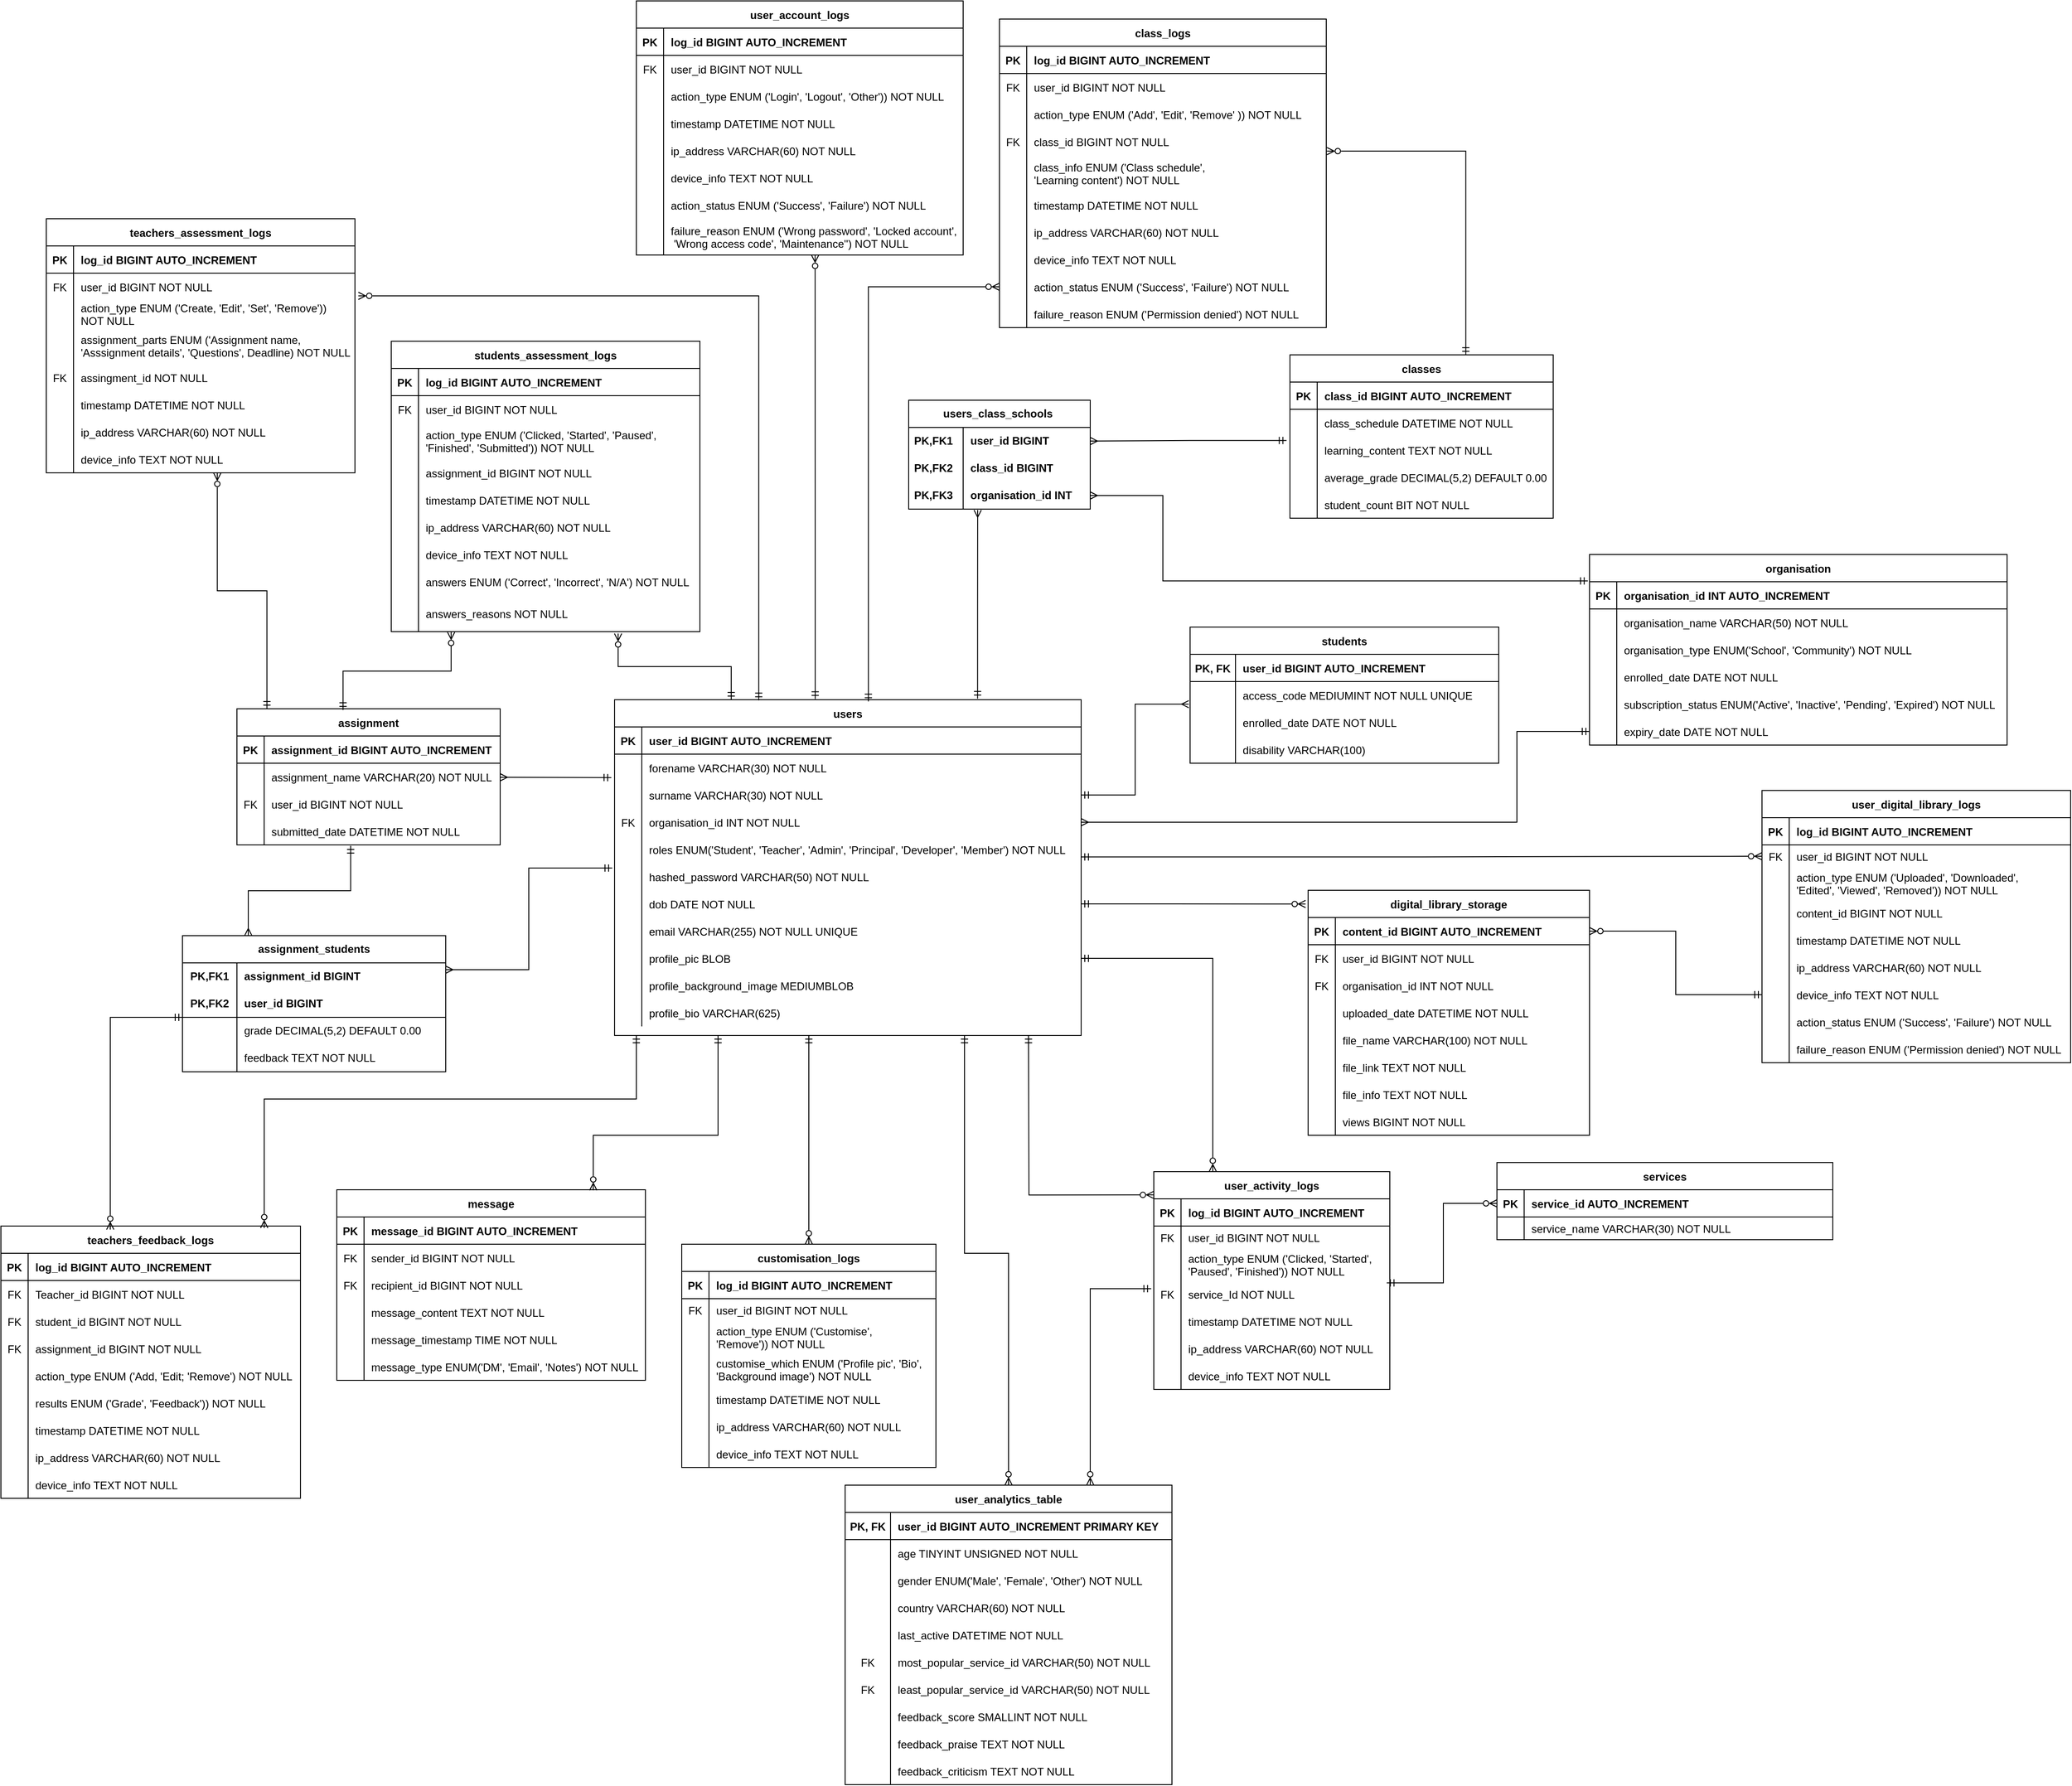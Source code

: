 <mxfile version="26.2.9">
  <diagram name="Page-1" id="JuwGpoFDmnUk1nRRtlYG">
    <mxGraphModel dx="1599" dy="2271" grid="1" gridSize="10" guides="1" tooltips="1" connect="1" arrows="1" fold="1" page="1" pageScale="1" pageWidth="827" pageHeight="1169" math="0" shadow="0">
      <root>
        <mxCell id="0" />
        <mxCell id="1" parent="0" />
        <mxCell id="Du5RT7D7e3bNgw9wHyrM-1" value="classes" style="shape=table;startSize=30;container=1;collapsible=1;childLayout=tableLayout;fixedRows=1;rowLines=0;fontStyle=1;align=center;resizeLast=1;" vertex="1" parent="1">
          <mxGeometry x="4690" y="1290" width="290" height="180" as="geometry" />
        </mxCell>
        <mxCell id="Du5RT7D7e3bNgw9wHyrM-2" value="" style="shape=partialRectangle;collapsible=0;dropTarget=0;pointerEvents=0;fillColor=none;points=[[0,0.5],[1,0.5]];portConstraint=eastwest;top=0;left=0;right=0;bottom=1;" vertex="1" parent="Du5RT7D7e3bNgw9wHyrM-1">
          <mxGeometry y="30" width="290" height="30" as="geometry" />
        </mxCell>
        <mxCell id="Du5RT7D7e3bNgw9wHyrM-3" value="PK" style="shape=partialRectangle;overflow=hidden;connectable=0;fillColor=none;top=0;left=0;bottom=0;right=0;fontStyle=1;" vertex="1" parent="Du5RT7D7e3bNgw9wHyrM-2">
          <mxGeometry width="30" height="30" as="geometry">
            <mxRectangle width="30" height="30" as="alternateBounds" />
          </mxGeometry>
        </mxCell>
        <mxCell id="Du5RT7D7e3bNgw9wHyrM-4" value="class_id BIGINT AUTO_INCREMENT " style="shape=partialRectangle;overflow=hidden;connectable=0;fillColor=none;top=0;left=0;bottom=0;right=0;align=left;spacingLeft=6;fontStyle=1;" vertex="1" parent="Du5RT7D7e3bNgw9wHyrM-2">
          <mxGeometry x="30" width="260" height="30" as="geometry">
            <mxRectangle width="260" height="30" as="alternateBounds" />
          </mxGeometry>
        </mxCell>
        <mxCell id="Du5RT7D7e3bNgw9wHyrM-5" value="" style="shape=partialRectangle;collapsible=0;dropTarget=0;pointerEvents=0;fillColor=none;points=[[0,0.5],[1,0.5]];portConstraint=eastwest;top=0;left=0;right=0;bottom=0;" vertex="1" parent="Du5RT7D7e3bNgw9wHyrM-1">
          <mxGeometry y="60" width="290" height="30" as="geometry" />
        </mxCell>
        <mxCell id="Du5RT7D7e3bNgw9wHyrM-6" value="" style="shape=partialRectangle;overflow=hidden;connectable=0;fillColor=none;top=0;left=0;bottom=0;right=0;" vertex="1" parent="Du5RT7D7e3bNgw9wHyrM-5">
          <mxGeometry width="30" height="30" as="geometry">
            <mxRectangle width="30" height="30" as="alternateBounds" />
          </mxGeometry>
        </mxCell>
        <mxCell id="Du5RT7D7e3bNgw9wHyrM-7" value="class_schedule DATETIME NOT NULL" style="shape=partialRectangle;overflow=hidden;connectable=0;fillColor=none;top=0;left=0;bottom=0;right=0;align=left;spacingLeft=6;" vertex="1" parent="Du5RT7D7e3bNgw9wHyrM-5">
          <mxGeometry x="30" width="260" height="30" as="geometry">
            <mxRectangle width="260" height="30" as="alternateBounds" />
          </mxGeometry>
        </mxCell>
        <mxCell id="Du5RT7D7e3bNgw9wHyrM-8" style="shape=partialRectangle;collapsible=0;dropTarget=0;pointerEvents=0;fillColor=none;points=[[0,0.5],[1,0.5]];portConstraint=eastwest;top=0;left=0;right=0;bottom=0;" vertex="1" parent="Du5RT7D7e3bNgw9wHyrM-1">
          <mxGeometry y="90" width="290" height="30" as="geometry" />
        </mxCell>
        <mxCell id="Du5RT7D7e3bNgw9wHyrM-9" style="shape=partialRectangle;overflow=hidden;connectable=0;fillColor=none;top=0;left=0;bottom=0;right=0;" vertex="1" parent="Du5RT7D7e3bNgw9wHyrM-8">
          <mxGeometry width="30" height="30" as="geometry">
            <mxRectangle width="30" height="30" as="alternateBounds" />
          </mxGeometry>
        </mxCell>
        <mxCell id="Du5RT7D7e3bNgw9wHyrM-10" value="learning_content TEXT NOT NULL" style="shape=partialRectangle;overflow=hidden;connectable=0;fillColor=none;top=0;left=0;bottom=0;right=0;align=left;spacingLeft=6;" vertex="1" parent="Du5RT7D7e3bNgw9wHyrM-8">
          <mxGeometry x="30" width="260" height="30" as="geometry">
            <mxRectangle width="260" height="30" as="alternateBounds" />
          </mxGeometry>
        </mxCell>
        <mxCell id="Du5RT7D7e3bNgw9wHyrM-11" style="shape=partialRectangle;collapsible=0;dropTarget=0;pointerEvents=0;fillColor=none;points=[[0,0.5],[1,0.5]];portConstraint=eastwest;top=0;left=0;right=0;bottom=0;" vertex="1" parent="Du5RT7D7e3bNgw9wHyrM-1">
          <mxGeometry y="120" width="290" height="30" as="geometry" />
        </mxCell>
        <mxCell id="Du5RT7D7e3bNgw9wHyrM-12" style="shape=partialRectangle;overflow=hidden;connectable=0;fillColor=none;top=0;left=0;bottom=0;right=0;" vertex="1" parent="Du5RT7D7e3bNgw9wHyrM-11">
          <mxGeometry width="30" height="30" as="geometry">
            <mxRectangle width="30" height="30" as="alternateBounds" />
          </mxGeometry>
        </mxCell>
        <mxCell id="Du5RT7D7e3bNgw9wHyrM-13" value="average_grade DECIMAL(5,2) DEFAULT 0.00" style="shape=partialRectangle;overflow=hidden;connectable=0;fillColor=none;top=0;left=0;bottom=0;right=0;align=left;spacingLeft=6;" vertex="1" parent="Du5RT7D7e3bNgw9wHyrM-11">
          <mxGeometry x="30" width="260" height="30" as="geometry">
            <mxRectangle width="260" height="30" as="alternateBounds" />
          </mxGeometry>
        </mxCell>
        <mxCell id="Du5RT7D7e3bNgw9wHyrM-14" style="shape=partialRectangle;collapsible=0;dropTarget=0;pointerEvents=0;fillColor=none;points=[[0,0.5],[1,0.5]];portConstraint=eastwest;top=0;left=0;right=0;bottom=0;" vertex="1" parent="Du5RT7D7e3bNgw9wHyrM-1">
          <mxGeometry y="150" width="290" height="30" as="geometry" />
        </mxCell>
        <mxCell id="Du5RT7D7e3bNgw9wHyrM-15" style="shape=partialRectangle;overflow=hidden;connectable=0;fillColor=none;top=0;left=0;bottom=0;right=0;" vertex="1" parent="Du5RT7D7e3bNgw9wHyrM-14">
          <mxGeometry width="30" height="30" as="geometry">
            <mxRectangle width="30" height="30" as="alternateBounds" />
          </mxGeometry>
        </mxCell>
        <mxCell id="Du5RT7D7e3bNgw9wHyrM-16" value="student_count BIT NOT NULL" style="shape=partialRectangle;overflow=hidden;connectable=0;fillColor=none;top=0;left=0;bottom=0;right=0;align=left;spacingLeft=6;" vertex="1" parent="Du5RT7D7e3bNgw9wHyrM-14">
          <mxGeometry x="30" width="260" height="30" as="geometry">
            <mxRectangle width="260" height="30" as="alternateBounds" />
          </mxGeometry>
        </mxCell>
        <mxCell id="Du5RT7D7e3bNgw9wHyrM-17" value="users_class_schools&amp;nbsp;" style="shape=table;startSize=30;container=1;collapsible=1;childLayout=tableLayout;fixedRows=1;rowLines=0;fontStyle=1;align=center;resizeLast=1;html=1;whiteSpace=wrap;verticalAlign=middle;spacingLeft=4;spacingRight=4;fontFamily=Helvetica;fontSize=12;fontColor=default;fillColor=none;gradientColor=none;" vertex="1" parent="1">
          <mxGeometry x="4270" y="1340" width="200" height="120" as="geometry" />
        </mxCell>
        <mxCell id="Du5RT7D7e3bNgw9wHyrM-18" value="" style="shape=tableRow;horizontal=0;startSize=0;swimlaneHead=0;swimlaneBody=0;fillColor=none;collapsible=0;dropTarget=0;points=[[0,0.5],[1,0.5]];portConstraint=eastwest;top=0;left=0;right=0;bottom=0;align=left;verticalAlign=middle;spacingLeft=4;spacingRight=4;fontFamily=Helvetica;fontSize=12;fontColor=default;" vertex="1" parent="Du5RT7D7e3bNgw9wHyrM-17">
          <mxGeometry y="30" width="200" height="30" as="geometry" />
        </mxCell>
        <mxCell id="Du5RT7D7e3bNgw9wHyrM-19" value="&lt;b&gt;PK,FK1&lt;/b&gt;" style="shape=partialRectangle;connectable=0;fillColor=none;top=0;left=0;bottom=0;right=0;fontStyle=0;overflow=hidden;whiteSpace=wrap;html=1;align=left;verticalAlign=middle;spacingLeft=4;spacingRight=4;fontFamily=Helvetica;fontSize=12;fontColor=default;" vertex="1" parent="Du5RT7D7e3bNgw9wHyrM-18">
          <mxGeometry width="60" height="30" as="geometry">
            <mxRectangle width="60" height="30" as="alternateBounds" />
          </mxGeometry>
        </mxCell>
        <mxCell id="Du5RT7D7e3bNgw9wHyrM-20" value="user_id BIGINT" style="shape=partialRectangle;connectable=0;fillColor=none;top=0;left=0;bottom=0;right=0;align=left;spacingLeft=6;fontStyle=1;overflow=hidden;whiteSpace=wrap;html=1;verticalAlign=middle;spacingRight=4;fontFamily=Helvetica;fontSize=12;fontColor=default;" vertex="1" parent="Du5RT7D7e3bNgw9wHyrM-18">
          <mxGeometry x="60" width="140" height="30" as="geometry">
            <mxRectangle width="140" height="30" as="alternateBounds" />
          </mxGeometry>
        </mxCell>
        <mxCell id="Du5RT7D7e3bNgw9wHyrM-21" style="shape=tableRow;horizontal=0;startSize=0;swimlaneHead=0;swimlaneBody=0;fillColor=none;collapsible=0;dropTarget=0;points=[[0,0.5],[1,0.5]];portConstraint=eastwest;top=0;left=0;right=0;bottom=0;align=left;verticalAlign=middle;spacingLeft=4;spacingRight=4;fontFamily=Helvetica;fontSize=12;fontColor=default;" vertex="1" parent="Du5RT7D7e3bNgw9wHyrM-17">
          <mxGeometry y="60" width="200" height="30" as="geometry" />
        </mxCell>
        <mxCell id="Du5RT7D7e3bNgw9wHyrM-22" value="&lt;b style=&quot;&quot;&gt;PK,FK2&lt;/b&gt;" style="shape=partialRectangle;connectable=0;fillColor=none;top=0;left=0;bottom=0;right=0;fontStyle=0;overflow=hidden;whiteSpace=wrap;html=1;align=left;verticalAlign=middle;spacingLeft=4;spacingRight=4;fontFamily=Helvetica;fontSize=12;fontColor=default;" vertex="1" parent="Du5RT7D7e3bNgw9wHyrM-21">
          <mxGeometry width="60" height="30" as="geometry">
            <mxRectangle width="60" height="30" as="alternateBounds" />
          </mxGeometry>
        </mxCell>
        <mxCell id="Du5RT7D7e3bNgw9wHyrM-23" value="&lt;span style=&quot;text-wrap-mode: nowrap;&quot;&gt;&lt;b&gt;class_id BIGINT&lt;/b&gt;&lt;/span&gt;" style="shape=partialRectangle;connectable=0;fillColor=none;top=0;left=0;bottom=0;right=0;align=left;spacingLeft=6;fontStyle=0;overflow=hidden;whiteSpace=wrap;html=1;verticalAlign=middle;spacingRight=4;fontFamily=Helvetica;fontSize=12;fontColor=default;" vertex="1" parent="Du5RT7D7e3bNgw9wHyrM-21">
          <mxGeometry x="60" width="140" height="30" as="geometry">
            <mxRectangle width="140" height="30" as="alternateBounds" />
          </mxGeometry>
        </mxCell>
        <mxCell id="Du5RT7D7e3bNgw9wHyrM-24" style="shape=tableRow;horizontal=0;startSize=0;swimlaneHead=0;swimlaneBody=0;fillColor=none;collapsible=0;dropTarget=0;points=[[0,0.5],[1,0.5]];portConstraint=eastwest;top=0;left=0;right=0;bottom=0;align=left;verticalAlign=middle;spacingLeft=4;spacingRight=4;fontFamily=Helvetica;fontSize=12;fontColor=default;" vertex="1" parent="Du5RT7D7e3bNgw9wHyrM-17">
          <mxGeometry y="90" width="200" height="30" as="geometry" />
        </mxCell>
        <mxCell id="Du5RT7D7e3bNgw9wHyrM-25" value="&lt;b&gt;PK,FK3&lt;/b&gt;" style="shape=partialRectangle;connectable=0;fillColor=none;top=0;left=0;bottom=0;right=0;fontStyle=0;overflow=hidden;whiteSpace=wrap;html=1;align=left;verticalAlign=middle;spacingLeft=4;spacingRight=4;fontFamily=Helvetica;fontSize=12;fontColor=default;" vertex="1" parent="Du5RT7D7e3bNgw9wHyrM-24">
          <mxGeometry width="60" height="30" as="geometry">
            <mxRectangle width="60" height="30" as="alternateBounds" />
          </mxGeometry>
        </mxCell>
        <mxCell id="Du5RT7D7e3bNgw9wHyrM-26" value="&lt;b&gt;organisation_id INT&lt;/b&gt;" style="shape=partialRectangle;connectable=0;fillColor=none;top=0;left=0;bottom=0;right=0;align=left;spacingLeft=6;fontStyle=0;overflow=hidden;whiteSpace=wrap;html=1;verticalAlign=middle;spacingRight=4;fontFamily=Helvetica;fontSize=12;fontColor=default;" vertex="1" parent="Du5RT7D7e3bNgw9wHyrM-24">
          <mxGeometry x="60" width="140" height="30" as="geometry">
            <mxRectangle width="140" height="30" as="alternateBounds" />
          </mxGeometry>
        </mxCell>
        <mxCell id="Du5RT7D7e3bNgw9wHyrM-27" value="students" style="shape=table;startSize=30;container=1;collapsible=1;childLayout=tableLayout;fixedRows=1;rowLines=0;fontStyle=1;align=center;resizeLast=1;" vertex="1" parent="1">
          <mxGeometry x="4580" y="1590" width="340" height="150" as="geometry" />
        </mxCell>
        <mxCell id="Du5RT7D7e3bNgw9wHyrM-28" value="" style="shape=partialRectangle;collapsible=0;dropTarget=0;pointerEvents=0;fillColor=none;points=[[0,0.5],[1,0.5]];portConstraint=eastwest;top=0;left=0;right=0;bottom=1;" vertex="1" parent="Du5RT7D7e3bNgw9wHyrM-27">
          <mxGeometry y="30" width="340" height="30" as="geometry" />
        </mxCell>
        <mxCell id="Du5RT7D7e3bNgw9wHyrM-29" value="PK, FK" style="shape=partialRectangle;overflow=hidden;connectable=0;fillColor=none;top=0;left=0;bottom=0;right=0;fontStyle=1;" vertex="1" parent="Du5RT7D7e3bNgw9wHyrM-28">
          <mxGeometry width="50" height="30" as="geometry">
            <mxRectangle width="50" height="30" as="alternateBounds" />
          </mxGeometry>
        </mxCell>
        <mxCell id="Du5RT7D7e3bNgw9wHyrM-30" value="user_id BIGINT AUTO_INCREMENT" style="shape=partialRectangle;overflow=hidden;connectable=0;fillColor=none;top=0;left=0;bottom=0;right=0;align=left;spacingLeft=6;fontStyle=1;" vertex="1" parent="Du5RT7D7e3bNgw9wHyrM-28">
          <mxGeometry x="50" width="290" height="30" as="geometry">
            <mxRectangle width="290" height="30" as="alternateBounds" />
          </mxGeometry>
        </mxCell>
        <mxCell id="Du5RT7D7e3bNgw9wHyrM-31" style="shape=partialRectangle;collapsible=0;dropTarget=0;pointerEvents=0;fillColor=none;points=[[0,0.5],[1,0.5]];portConstraint=eastwest;top=0;left=0;right=0;bottom=0;" vertex="1" parent="Du5RT7D7e3bNgw9wHyrM-27">
          <mxGeometry y="60" width="340" height="30" as="geometry" />
        </mxCell>
        <mxCell id="Du5RT7D7e3bNgw9wHyrM-32" style="shape=partialRectangle;overflow=hidden;connectable=0;fillColor=none;top=0;left=0;bottom=0;right=0;" vertex="1" parent="Du5RT7D7e3bNgw9wHyrM-31">
          <mxGeometry width="50" height="30" as="geometry">
            <mxRectangle width="50" height="30" as="alternateBounds" />
          </mxGeometry>
        </mxCell>
        <mxCell id="Du5RT7D7e3bNgw9wHyrM-33" value="access_code MEDIUMINT NOT NULL UNIQUE" style="shape=partialRectangle;overflow=hidden;connectable=0;fillColor=none;top=0;left=0;bottom=0;right=0;align=left;spacingLeft=6;" vertex="1" parent="Du5RT7D7e3bNgw9wHyrM-31">
          <mxGeometry x="50" width="290" height="30" as="geometry">
            <mxRectangle width="290" height="30" as="alternateBounds" />
          </mxGeometry>
        </mxCell>
        <mxCell id="Du5RT7D7e3bNgw9wHyrM-34" style="shape=partialRectangle;collapsible=0;dropTarget=0;pointerEvents=0;fillColor=none;points=[[0,0.5],[1,0.5]];portConstraint=eastwest;top=0;left=0;right=0;bottom=0;" vertex="1" parent="Du5RT7D7e3bNgw9wHyrM-27">
          <mxGeometry y="90" width="340" height="30" as="geometry" />
        </mxCell>
        <mxCell id="Du5RT7D7e3bNgw9wHyrM-35" style="shape=partialRectangle;overflow=hidden;connectable=0;fillColor=none;top=0;left=0;bottom=0;right=0;" vertex="1" parent="Du5RT7D7e3bNgw9wHyrM-34">
          <mxGeometry width="50" height="30" as="geometry">
            <mxRectangle width="50" height="30" as="alternateBounds" />
          </mxGeometry>
        </mxCell>
        <mxCell id="Du5RT7D7e3bNgw9wHyrM-36" value="enrolled_date DATE NOT NULL" style="shape=partialRectangle;overflow=hidden;connectable=0;fillColor=none;top=0;left=0;bottom=0;right=0;align=left;spacingLeft=6;" vertex="1" parent="Du5RT7D7e3bNgw9wHyrM-34">
          <mxGeometry x="50" width="290" height="30" as="geometry">
            <mxRectangle width="290" height="30" as="alternateBounds" />
          </mxGeometry>
        </mxCell>
        <mxCell id="Du5RT7D7e3bNgw9wHyrM-37" style="shape=partialRectangle;collapsible=0;dropTarget=0;pointerEvents=0;fillColor=none;points=[[0,0.5],[1,0.5]];portConstraint=eastwest;top=0;left=0;right=0;bottom=0;" vertex="1" parent="Du5RT7D7e3bNgw9wHyrM-27">
          <mxGeometry y="120" width="340" height="30" as="geometry" />
        </mxCell>
        <mxCell id="Du5RT7D7e3bNgw9wHyrM-38" style="shape=partialRectangle;overflow=hidden;connectable=0;fillColor=none;top=0;left=0;bottom=0;right=0;" vertex="1" parent="Du5RT7D7e3bNgw9wHyrM-37">
          <mxGeometry width="50" height="30" as="geometry">
            <mxRectangle width="50" height="30" as="alternateBounds" />
          </mxGeometry>
        </mxCell>
        <mxCell id="Du5RT7D7e3bNgw9wHyrM-39" value="disability VARCHAR(100)" style="shape=partialRectangle;overflow=hidden;connectable=0;fillColor=none;top=0;left=0;bottom=0;right=0;align=left;spacingLeft=6;" vertex="1" parent="Du5RT7D7e3bNgw9wHyrM-37">
          <mxGeometry x="50" width="290" height="30" as="geometry">
            <mxRectangle width="290" height="30" as="alternateBounds" />
          </mxGeometry>
        </mxCell>
        <mxCell id="Du5RT7D7e3bNgw9wHyrM-40" value="" style="fontSize=12;html=1;endArrow=ERmany;startArrow=ERmandOne;rounded=0;exitX=0.778;exitY=-0.003;exitDx=0;exitDy=0;exitPerimeter=0;endFill=0;elbow=vertical;entryX=0.38;entryY=1.033;entryDx=0;entryDy=0;entryPerimeter=0;edgeStyle=orthogonalEdgeStyle;" edge="1" parent="1" source="Du5RT7D7e3bNgw9wHyrM-70" target="Du5RT7D7e3bNgw9wHyrM-24">
          <mxGeometry width="100" height="100" relative="1" as="geometry">
            <mxPoint x="4386" y="1590" as="sourcePoint" />
            <mxPoint x="4416" y="1360" as="targetPoint" />
          </mxGeometry>
        </mxCell>
        <mxCell id="Du5RT7D7e3bNgw9wHyrM-41" value="" style="fontSize=12;html=1;endArrow=ERmany;startArrow=ERmandOne;rounded=0;endFill=0;entryX=1;entryY=0.5;entryDx=0;entryDy=0;edgeStyle=orthogonalEdgeStyle;exitX=-0.013;exitY=0.145;exitDx=0;exitDy=0;exitPerimeter=0;" edge="1" parent="1" source="Du5RT7D7e3bNgw9wHyrM-8" target="Du5RT7D7e3bNgw9wHyrM-18">
          <mxGeometry width="100" height="100" relative="1" as="geometry">
            <mxPoint x="4770" y="1385" as="sourcePoint" />
            <mxPoint x="4656" y="1380" as="targetPoint" />
          </mxGeometry>
        </mxCell>
        <mxCell id="Du5RT7D7e3bNgw9wHyrM-42" value="assignment" style="shape=table;startSize=30;container=1;collapsible=1;childLayout=tableLayout;fixedRows=1;rowLines=0;fontStyle=1;align=center;resizeLast=1;" vertex="1" parent="1">
          <mxGeometry x="3530" y="1680" width="290" height="150" as="geometry" />
        </mxCell>
        <mxCell id="Du5RT7D7e3bNgw9wHyrM-43" value="" style="shape=partialRectangle;collapsible=0;dropTarget=0;pointerEvents=0;fillColor=none;points=[[0,0.5],[1,0.5]];portConstraint=eastwest;top=0;left=0;right=0;bottom=1;" vertex="1" parent="Du5RT7D7e3bNgw9wHyrM-42">
          <mxGeometry y="30" width="290" height="30" as="geometry" />
        </mxCell>
        <mxCell id="Du5RT7D7e3bNgw9wHyrM-44" value="PK" style="shape=partialRectangle;overflow=hidden;connectable=0;fillColor=none;top=0;left=0;bottom=0;right=0;fontStyle=1;" vertex="1" parent="Du5RT7D7e3bNgw9wHyrM-43">
          <mxGeometry width="30" height="30" as="geometry">
            <mxRectangle width="30" height="30" as="alternateBounds" />
          </mxGeometry>
        </mxCell>
        <mxCell id="Du5RT7D7e3bNgw9wHyrM-45" value="assignment_id BIGINT AUTO_INCREMENT " style="shape=partialRectangle;overflow=hidden;connectable=0;fillColor=none;top=0;left=0;bottom=0;right=0;align=left;spacingLeft=6;fontStyle=1;" vertex="1" parent="Du5RT7D7e3bNgw9wHyrM-43">
          <mxGeometry x="30" width="260" height="30" as="geometry">
            <mxRectangle width="260" height="30" as="alternateBounds" />
          </mxGeometry>
        </mxCell>
        <mxCell id="Du5RT7D7e3bNgw9wHyrM-46" style="shape=partialRectangle;collapsible=0;dropTarget=0;pointerEvents=0;fillColor=none;points=[[0,0.5],[1,0.5]];portConstraint=eastwest;top=0;left=0;right=0;bottom=0;" vertex="1" parent="Du5RT7D7e3bNgw9wHyrM-42">
          <mxGeometry y="60" width="290" height="30" as="geometry" />
        </mxCell>
        <mxCell id="Du5RT7D7e3bNgw9wHyrM-47" style="shape=partialRectangle;overflow=hidden;connectable=0;fillColor=none;top=0;left=0;bottom=0;right=0;" vertex="1" parent="Du5RT7D7e3bNgw9wHyrM-46">
          <mxGeometry width="30" height="30" as="geometry">
            <mxRectangle width="30" height="30" as="alternateBounds" />
          </mxGeometry>
        </mxCell>
        <mxCell id="Du5RT7D7e3bNgw9wHyrM-48" value="assignment_name VARCHAR(20) NOT NULL" style="shape=partialRectangle;overflow=hidden;connectable=0;fillColor=none;top=0;left=0;bottom=0;right=0;align=left;spacingLeft=6;" vertex="1" parent="Du5RT7D7e3bNgw9wHyrM-46">
          <mxGeometry x="30" width="260" height="30" as="geometry">
            <mxRectangle width="260" height="30" as="alternateBounds" />
          </mxGeometry>
        </mxCell>
        <mxCell id="Du5RT7D7e3bNgw9wHyrM-49" style="shape=partialRectangle;collapsible=0;dropTarget=0;pointerEvents=0;fillColor=none;points=[[0,0.5],[1,0.5]];portConstraint=eastwest;top=0;left=0;right=0;bottom=0;" vertex="1" parent="Du5RT7D7e3bNgw9wHyrM-42">
          <mxGeometry y="90" width="290" height="30" as="geometry" />
        </mxCell>
        <mxCell id="Du5RT7D7e3bNgw9wHyrM-50" value="FK" style="shape=partialRectangle;overflow=hidden;connectable=0;fillColor=none;top=0;left=0;bottom=0;right=0;" vertex="1" parent="Du5RT7D7e3bNgw9wHyrM-49">
          <mxGeometry width="30" height="30" as="geometry">
            <mxRectangle width="30" height="30" as="alternateBounds" />
          </mxGeometry>
        </mxCell>
        <mxCell id="Du5RT7D7e3bNgw9wHyrM-51" value="user_id BIGINT NOT NULL" style="shape=partialRectangle;overflow=hidden;connectable=0;fillColor=none;top=0;left=0;bottom=0;right=0;align=left;spacingLeft=6;" vertex="1" parent="Du5RT7D7e3bNgw9wHyrM-49">
          <mxGeometry x="30" width="260" height="30" as="geometry">
            <mxRectangle width="260" height="30" as="alternateBounds" />
          </mxGeometry>
        </mxCell>
        <mxCell id="Du5RT7D7e3bNgw9wHyrM-52" style="shape=partialRectangle;collapsible=0;dropTarget=0;pointerEvents=0;fillColor=none;points=[[0,0.5],[1,0.5]];portConstraint=eastwest;top=0;left=0;right=0;bottom=0;" vertex="1" parent="Du5RT7D7e3bNgw9wHyrM-42">
          <mxGeometry y="120" width="290" height="30" as="geometry" />
        </mxCell>
        <mxCell id="Du5RT7D7e3bNgw9wHyrM-53" style="shape=partialRectangle;overflow=hidden;connectable=0;fillColor=none;top=0;left=0;bottom=0;right=0;" vertex="1" parent="Du5RT7D7e3bNgw9wHyrM-52">
          <mxGeometry width="30" height="30" as="geometry">
            <mxRectangle width="30" height="30" as="alternateBounds" />
          </mxGeometry>
        </mxCell>
        <mxCell id="Du5RT7D7e3bNgw9wHyrM-54" value="submitted_date DATETIME NOT NULL" style="shape=partialRectangle;overflow=hidden;connectable=0;fillColor=none;top=0;left=0;bottom=0;right=0;align=left;spacingLeft=6;" vertex="1" parent="Du5RT7D7e3bNgw9wHyrM-52">
          <mxGeometry x="30" width="260" height="30" as="geometry">
            <mxRectangle width="260" height="30" as="alternateBounds" />
          </mxGeometry>
        </mxCell>
        <mxCell id="Du5RT7D7e3bNgw9wHyrM-55" value="" style="fontSize=12;html=1;endArrow=ERmany;startArrow=ERmandOne;rounded=0;edgeStyle=elbowEdgeStyle;endFill=0;entryX=0.25;entryY=0;entryDx=0;entryDy=0;elbow=vertical;exitX=0.432;exitY=1.033;exitDx=0;exitDy=0;exitPerimeter=0;" edge="1" parent="1" source="Du5RT7D7e3bNgw9wHyrM-52" target="Du5RT7D7e3bNgw9wHyrM-57">
          <mxGeometry width="100" height="100" relative="1" as="geometry">
            <mxPoint x="4846" y="1516" as="sourcePoint" />
            <mxPoint x="4536" y="1480" as="targetPoint" />
          </mxGeometry>
        </mxCell>
        <mxCell id="Du5RT7D7e3bNgw9wHyrM-56" value="" style="fontSize=12;html=1;endArrow=ERmany;startArrow=ERmandOne;rounded=0;edgeStyle=elbowEdgeStyle;endFill=0;exitX=-0.005;exitY=0.183;exitDx=0;exitDy=0;exitPerimeter=0;entryX=1;entryY=0.25;entryDx=0;entryDy=0;" edge="1" parent="1" source="Du5RT7D7e3bNgw9wHyrM-86" target="Du5RT7D7e3bNgw9wHyrM-60">
          <mxGeometry width="100" height="100" relative="1" as="geometry">
            <mxPoint x="4874" y="1537" as="sourcePoint" />
            <mxPoint x="4766" y="1670" as="targetPoint" />
          </mxGeometry>
        </mxCell>
        <mxCell id="Du5RT7D7e3bNgw9wHyrM-57" value="assignment_students" style="shape=table;startSize=30;container=1;collapsible=1;childLayout=tableLayout;fixedRows=1;rowLines=0;fontStyle=1;align=center;resizeLast=1;html=1;whiteSpace=wrap;movable=1;resizable=1;rotatable=1;deletable=1;editable=1;locked=0;connectable=1;" vertex="1" parent="1">
          <mxGeometry x="3470" y="1930" width="290" height="150" as="geometry" />
        </mxCell>
        <mxCell id="Du5RT7D7e3bNgw9wHyrM-58" value="" style="shape=tableRow;horizontal=0;startSize=0;swimlaneHead=0;swimlaneBody=0;fillColor=none;collapsible=0;dropTarget=0;points=[[0,0.5],[1,0.5]];portConstraint=eastwest;top=0;left=0;right=0;bottom=0;html=1;movable=1;resizable=1;rotatable=1;deletable=1;editable=1;locked=0;connectable=1;" vertex="1" parent="Du5RT7D7e3bNgw9wHyrM-57">
          <mxGeometry y="30" width="290" height="30" as="geometry" />
        </mxCell>
        <mxCell id="Du5RT7D7e3bNgw9wHyrM-59" value="PK,FK1" style="shape=partialRectangle;connectable=1;fillColor=none;top=0;left=0;bottom=0;right=0;fontStyle=1;overflow=hidden;html=1;whiteSpace=wrap;movable=1;resizable=1;rotatable=1;deletable=1;editable=1;locked=0;" vertex="1" parent="Du5RT7D7e3bNgw9wHyrM-58">
          <mxGeometry width="60" height="30" as="geometry">
            <mxRectangle width="60" height="30" as="alternateBounds" />
          </mxGeometry>
        </mxCell>
        <mxCell id="Du5RT7D7e3bNgw9wHyrM-60" value="assignment_id BIGINT" style="shape=partialRectangle;connectable=1;fillColor=none;top=0;left=0;bottom=0;right=0;align=left;spacingLeft=6;fontStyle=1;overflow=hidden;html=1;whiteSpace=wrap;movable=1;resizable=1;rotatable=1;deletable=1;editable=1;locked=0;" vertex="1" parent="Du5RT7D7e3bNgw9wHyrM-58">
          <mxGeometry x="60" width="230" height="30" as="geometry">
            <mxRectangle width="230" height="30" as="alternateBounds" />
          </mxGeometry>
        </mxCell>
        <mxCell id="Du5RT7D7e3bNgw9wHyrM-61" value="" style="shape=tableRow;horizontal=0;startSize=0;swimlaneHead=0;swimlaneBody=0;fillColor=none;collapsible=0;dropTarget=0;points=[[0,0.5],[1,0.5]];portConstraint=eastwest;top=0;left=0;right=0;bottom=1;html=1;movable=1;resizable=1;rotatable=1;deletable=1;editable=1;locked=0;connectable=1;" vertex="1" parent="Du5RT7D7e3bNgw9wHyrM-57">
          <mxGeometry y="60" width="290" height="30" as="geometry" />
        </mxCell>
        <mxCell id="Du5RT7D7e3bNgw9wHyrM-62" value="PK,FK2" style="shape=partialRectangle;connectable=1;fillColor=none;top=0;left=0;bottom=0;right=0;fontStyle=1;overflow=hidden;html=1;whiteSpace=wrap;movable=1;resizable=1;rotatable=1;deletable=1;editable=1;locked=0;" vertex="1" parent="Du5RT7D7e3bNgw9wHyrM-61">
          <mxGeometry width="60" height="30" as="geometry">
            <mxRectangle width="60" height="30" as="alternateBounds" />
          </mxGeometry>
        </mxCell>
        <mxCell id="Du5RT7D7e3bNgw9wHyrM-63" value="user_id BIGINT" style="shape=partialRectangle;connectable=1;fillColor=none;top=0;left=0;bottom=0;right=0;align=left;spacingLeft=6;fontStyle=1;overflow=hidden;html=1;whiteSpace=wrap;movable=1;resizable=1;rotatable=1;deletable=1;editable=1;locked=0;" vertex="1" parent="Du5RT7D7e3bNgw9wHyrM-61">
          <mxGeometry x="60" width="230" height="30" as="geometry">
            <mxRectangle width="230" height="30" as="alternateBounds" />
          </mxGeometry>
        </mxCell>
        <mxCell id="Du5RT7D7e3bNgw9wHyrM-64" value="" style="shape=tableRow;horizontal=0;startSize=0;swimlaneHead=0;swimlaneBody=0;fillColor=none;collapsible=0;dropTarget=0;points=[[0,0.5],[1,0.5]];portConstraint=eastwest;top=0;left=0;right=0;bottom=0;html=1;movable=1;resizable=1;rotatable=1;deletable=1;editable=1;locked=0;connectable=1;" vertex="1" parent="Du5RT7D7e3bNgw9wHyrM-57">
          <mxGeometry y="90" width="290" height="30" as="geometry" />
        </mxCell>
        <mxCell id="Du5RT7D7e3bNgw9wHyrM-65" value="" style="shape=partialRectangle;connectable=1;fillColor=none;top=0;left=0;bottom=0;right=0;editable=1;overflow=hidden;html=1;whiteSpace=wrap;movable=1;resizable=1;rotatable=1;deletable=1;locked=0;" vertex="1" parent="Du5RT7D7e3bNgw9wHyrM-64">
          <mxGeometry width="60" height="30" as="geometry">
            <mxRectangle width="60" height="30" as="alternateBounds" />
          </mxGeometry>
        </mxCell>
        <mxCell id="Du5RT7D7e3bNgw9wHyrM-66" value="grade DECIMAL(5,2) DEFAULT 0.00" style="shape=partialRectangle;connectable=1;fillColor=none;top=0;left=0;bottom=0;right=0;align=left;spacingLeft=6;overflow=hidden;html=1;whiteSpace=wrap;movable=1;resizable=1;rotatable=1;deletable=1;editable=1;locked=0;" vertex="1" parent="Du5RT7D7e3bNgw9wHyrM-64">
          <mxGeometry x="60" width="230" height="30" as="geometry">
            <mxRectangle width="230" height="30" as="alternateBounds" />
          </mxGeometry>
        </mxCell>
        <mxCell id="Du5RT7D7e3bNgw9wHyrM-67" value="" style="shape=tableRow;horizontal=0;startSize=0;swimlaneHead=0;swimlaneBody=0;fillColor=none;collapsible=0;dropTarget=0;points=[[0,0.5],[1,0.5]];portConstraint=eastwest;top=0;left=0;right=0;bottom=0;html=1;movable=1;resizable=1;rotatable=1;deletable=1;editable=1;locked=0;connectable=1;" vertex="1" parent="Du5RT7D7e3bNgw9wHyrM-57">
          <mxGeometry y="120" width="290" height="30" as="geometry" />
        </mxCell>
        <mxCell id="Du5RT7D7e3bNgw9wHyrM-68" value="" style="shape=partialRectangle;connectable=1;fillColor=none;top=0;left=0;bottom=0;right=0;editable=1;overflow=hidden;html=1;whiteSpace=wrap;movable=1;resizable=1;rotatable=1;deletable=1;locked=0;" vertex="1" parent="Du5RT7D7e3bNgw9wHyrM-67">
          <mxGeometry width="60" height="30" as="geometry">
            <mxRectangle width="60" height="30" as="alternateBounds" />
          </mxGeometry>
        </mxCell>
        <mxCell id="Du5RT7D7e3bNgw9wHyrM-69" value="feedback TEXT NOT NULL" style="shape=partialRectangle;connectable=1;fillColor=none;top=0;left=0;bottom=0;right=0;align=left;spacingLeft=6;overflow=hidden;html=1;whiteSpace=wrap;movable=1;resizable=1;rotatable=1;deletable=1;editable=1;locked=0;" vertex="1" parent="Du5RT7D7e3bNgw9wHyrM-67">
          <mxGeometry x="60" width="230" height="30" as="geometry">
            <mxRectangle width="230" height="30" as="alternateBounds" />
          </mxGeometry>
        </mxCell>
        <mxCell id="Du5RT7D7e3bNgw9wHyrM-70" value="users" style="shape=table;startSize=30;container=1;collapsible=1;childLayout=tableLayout;fixedRows=1;rowLines=0;fontStyle=1;align=center;resizeLast=1;" vertex="1" parent="1">
          <mxGeometry x="3946" y="1670" width="514" height="370" as="geometry" />
        </mxCell>
        <mxCell id="Du5RT7D7e3bNgw9wHyrM-71" value="" style="shape=partialRectangle;collapsible=0;dropTarget=0;pointerEvents=0;fillColor=none;points=[[0,0.5],[1,0.5]];portConstraint=eastwest;top=0;left=0;right=0;bottom=1;" vertex="1" parent="Du5RT7D7e3bNgw9wHyrM-70">
          <mxGeometry y="30" width="514" height="30" as="geometry" />
        </mxCell>
        <mxCell id="Du5RT7D7e3bNgw9wHyrM-72" value="PK" style="shape=partialRectangle;overflow=hidden;connectable=0;fillColor=none;top=0;left=0;bottom=0;right=0;fontStyle=1;" vertex="1" parent="Du5RT7D7e3bNgw9wHyrM-71">
          <mxGeometry width="30" height="30" as="geometry">
            <mxRectangle width="30" height="30" as="alternateBounds" />
          </mxGeometry>
        </mxCell>
        <mxCell id="Du5RT7D7e3bNgw9wHyrM-73" value="user_id BIGINT AUTO_INCREMENT" style="shape=partialRectangle;overflow=hidden;connectable=0;fillColor=none;top=0;left=0;bottom=0;right=0;align=left;spacingLeft=6;fontStyle=1;" vertex="1" parent="Du5RT7D7e3bNgw9wHyrM-71">
          <mxGeometry x="30" width="484" height="30" as="geometry">
            <mxRectangle width="484" height="30" as="alternateBounds" />
          </mxGeometry>
        </mxCell>
        <mxCell id="Du5RT7D7e3bNgw9wHyrM-74" value="" style="shape=partialRectangle;collapsible=0;dropTarget=0;pointerEvents=0;fillColor=none;points=[[0,0.5],[1,0.5]];portConstraint=eastwest;top=0;left=0;right=0;bottom=0;" vertex="1" parent="Du5RT7D7e3bNgw9wHyrM-70">
          <mxGeometry y="60" width="514" height="30" as="geometry" />
        </mxCell>
        <mxCell id="Du5RT7D7e3bNgw9wHyrM-75" value="" style="shape=partialRectangle;overflow=hidden;connectable=0;fillColor=none;top=0;left=0;bottom=0;right=0;" vertex="1" parent="Du5RT7D7e3bNgw9wHyrM-74">
          <mxGeometry width="30" height="30" as="geometry">
            <mxRectangle width="30" height="30" as="alternateBounds" />
          </mxGeometry>
        </mxCell>
        <mxCell id="Du5RT7D7e3bNgw9wHyrM-76" value="forename VARCHAR(30) NOT NULL" style="shape=partialRectangle;overflow=hidden;connectable=0;fillColor=none;top=0;left=0;bottom=0;right=0;align=left;spacingLeft=6;" vertex="1" parent="Du5RT7D7e3bNgw9wHyrM-74">
          <mxGeometry x="30" width="484" height="30" as="geometry">
            <mxRectangle width="484" height="30" as="alternateBounds" />
          </mxGeometry>
        </mxCell>
        <mxCell id="Du5RT7D7e3bNgw9wHyrM-77" style="shape=partialRectangle;collapsible=0;dropTarget=0;pointerEvents=0;fillColor=none;points=[[0,0.5],[1,0.5]];portConstraint=eastwest;top=0;left=0;right=0;bottom=0;" vertex="1" parent="Du5RT7D7e3bNgw9wHyrM-70">
          <mxGeometry y="90" width="514" height="30" as="geometry" />
        </mxCell>
        <mxCell id="Du5RT7D7e3bNgw9wHyrM-78" style="shape=partialRectangle;overflow=hidden;connectable=0;fillColor=none;top=0;left=0;bottom=0;right=0;" vertex="1" parent="Du5RT7D7e3bNgw9wHyrM-77">
          <mxGeometry width="30" height="30" as="geometry">
            <mxRectangle width="30" height="30" as="alternateBounds" />
          </mxGeometry>
        </mxCell>
        <mxCell id="Du5RT7D7e3bNgw9wHyrM-79" value="surname VARCHAR(30) NOT NULL" style="shape=partialRectangle;overflow=hidden;connectable=0;fillColor=none;top=0;left=0;bottom=0;right=0;align=left;spacingLeft=6;" vertex="1" parent="Du5RT7D7e3bNgw9wHyrM-77">
          <mxGeometry x="30" width="484" height="30" as="geometry">
            <mxRectangle width="484" height="30" as="alternateBounds" />
          </mxGeometry>
        </mxCell>
        <mxCell id="Du5RT7D7e3bNgw9wHyrM-80" style="shape=partialRectangle;collapsible=0;dropTarget=0;pointerEvents=0;fillColor=none;points=[[0,0.5],[1,0.5]];portConstraint=eastwest;top=0;left=0;right=0;bottom=0;" vertex="1" parent="Du5RT7D7e3bNgw9wHyrM-70">
          <mxGeometry y="120" width="514" height="30" as="geometry" />
        </mxCell>
        <mxCell id="Du5RT7D7e3bNgw9wHyrM-81" value="FK" style="shape=partialRectangle;overflow=hidden;connectable=0;fillColor=none;top=0;left=0;bottom=0;right=0;" vertex="1" parent="Du5RT7D7e3bNgw9wHyrM-80">
          <mxGeometry width="30" height="30" as="geometry">
            <mxRectangle width="30" height="30" as="alternateBounds" />
          </mxGeometry>
        </mxCell>
        <mxCell id="Du5RT7D7e3bNgw9wHyrM-82" value="organisation_id INT NOT NULL" style="shape=partialRectangle;overflow=hidden;connectable=0;fillColor=none;top=0;left=0;bottom=0;right=0;align=left;spacingLeft=6;" vertex="1" parent="Du5RT7D7e3bNgw9wHyrM-80">
          <mxGeometry x="30" width="484" height="30" as="geometry">
            <mxRectangle width="484" height="30" as="alternateBounds" />
          </mxGeometry>
        </mxCell>
        <mxCell id="Du5RT7D7e3bNgw9wHyrM-83" style="shape=partialRectangle;collapsible=0;dropTarget=0;pointerEvents=0;fillColor=none;points=[[0,0.5],[1,0.5]];portConstraint=eastwest;top=0;left=0;right=0;bottom=0;" vertex="1" parent="Du5RT7D7e3bNgw9wHyrM-70">
          <mxGeometry y="150" width="514" height="30" as="geometry" />
        </mxCell>
        <mxCell id="Du5RT7D7e3bNgw9wHyrM-84" style="shape=partialRectangle;overflow=hidden;connectable=0;fillColor=none;top=0;left=0;bottom=0;right=0;" vertex="1" parent="Du5RT7D7e3bNgw9wHyrM-83">
          <mxGeometry width="30" height="30" as="geometry">
            <mxRectangle width="30" height="30" as="alternateBounds" />
          </mxGeometry>
        </mxCell>
        <mxCell id="Du5RT7D7e3bNgw9wHyrM-85" value="roles ENUM(&#39;Student&#39;, &#39;Teacher&#39;, &#39;Admin&#39;, &#39;Principal&#39;, &#39;Developer&#39;, &#39;Member&#39;) NOT NULL" style="shape=partialRectangle;overflow=hidden;connectable=0;fillColor=none;top=0;left=0;bottom=0;right=0;align=left;spacingLeft=6;" vertex="1" parent="Du5RT7D7e3bNgw9wHyrM-83">
          <mxGeometry x="30" width="484" height="30" as="geometry">
            <mxRectangle width="484" height="30" as="alternateBounds" />
          </mxGeometry>
        </mxCell>
        <mxCell id="Du5RT7D7e3bNgw9wHyrM-86" style="shape=partialRectangle;collapsible=0;dropTarget=0;pointerEvents=0;fillColor=none;points=[[0,0.5],[1,0.5]];portConstraint=eastwest;top=0;left=0;right=0;bottom=0;" vertex="1" parent="Du5RT7D7e3bNgw9wHyrM-70">
          <mxGeometry y="180" width="514" height="30" as="geometry" />
        </mxCell>
        <mxCell id="Du5RT7D7e3bNgw9wHyrM-87" style="shape=partialRectangle;overflow=hidden;connectable=0;fillColor=none;top=0;left=0;bottom=0;right=0;" vertex="1" parent="Du5RT7D7e3bNgw9wHyrM-86">
          <mxGeometry width="30" height="30" as="geometry">
            <mxRectangle width="30" height="30" as="alternateBounds" />
          </mxGeometry>
        </mxCell>
        <mxCell id="Du5RT7D7e3bNgw9wHyrM-88" value="hashed_password VARCHAR(50) NOT NULL" style="shape=partialRectangle;overflow=hidden;connectable=0;fillColor=none;top=0;left=0;bottom=0;right=0;align=left;spacingLeft=6;" vertex="1" parent="Du5RT7D7e3bNgw9wHyrM-86">
          <mxGeometry x="30" width="484" height="30" as="geometry">
            <mxRectangle width="484" height="30" as="alternateBounds" />
          </mxGeometry>
        </mxCell>
        <mxCell id="Du5RT7D7e3bNgw9wHyrM-89" style="shape=partialRectangle;collapsible=0;dropTarget=0;pointerEvents=0;fillColor=none;points=[[0,0.5],[1,0.5]];portConstraint=eastwest;top=0;left=0;right=0;bottom=0;" vertex="1" parent="Du5RT7D7e3bNgw9wHyrM-70">
          <mxGeometry y="210" width="514" height="30" as="geometry" />
        </mxCell>
        <mxCell id="Du5RT7D7e3bNgw9wHyrM-90" style="shape=partialRectangle;overflow=hidden;connectable=0;fillColor=none;top=0;left=0;bottom=0;right=0;" vertex="1" parent="Du5RT7D7e3bNgw9wHyrM-89">
          <mxGeometry width="30" height="30" as="geometry">
            <mxRectangle width="30" height="30" as="alternateBounds" />
          </mxGeometry>
        </mxCell>
        <mxCell id="Du5RT7D7e3bNgw9wHyrM-91" value="dob DATE NOT NULL" style="shape=partialRectangle;overflow=hidden;connectable=0;fillColor=none;top=0;left=0;bottom=0;right=0;align=left;spacingLeft=6;" vertex="1" parent="Du5RT7D7e3bNgw9wHyrM-89">
          <mxGeometry x="30" width="484" height="30" as="geometry">
            <mxRectangle width="484" height="30" as="alternateBounds" />
          </mxGeometry>
        </mxCell>
        <mxCell id="Du5RT7D7e3bNgw9wHyrM-92" style="shape=partialRectangle;collapsible=0;dropTarget=0;pointerEvents=0;fillColor=none;points=[[0,0.5],[1,0.5]];portConstraint=eastwest;top=0;left=0;right=0;bottom=0;" vertex="1" parent="Du5RT7D7e3bNgw9wHyrM-70">
          <mxGeometry y="240" width="514" height="30" as="geometry" />
        </mxCell>
        <mxCell id="Du5RT7D7e3bNgw9wHyrM-93" style="shape=partialRectangle;overflow=hidden;connectable=0;fillColor=none;top=0;left=0;bottom=0;right=0;" vertex="1" parent="Du5RT7D7e3bNgw9wHyrM-92">
          <mxGeometry width="30" height="30" as="geometry">
            <mxRectangle width="30" height="30" as="alternateBounds" />
          </mxGeometry>
        </mxCell>
        <mxCell id="Du5RT7D7e3bNgw9wHyrM-94" value="email VARCHAR(255) NOT NULL UNIQUE" style="shape=partialRectangle;overflow=hidden;connectable=0;fillColor=none;top=0;left=0;bottom=0;right=0;align=left;spacingLeft=6;" vertex="1" parent="Du5RT7D7e3bNgw9wHyrM-92">
          <mxGeometry x="30" width="484" height="30" as="geometry">
            <mxRectangle width="484" height="30" as="alternateBounds" />
          </mxGeometry>
        </mxCell>
        <mxCell id="Du5RT7D7e3bNgw9wHyrM-95" style="shape=partialRectangle;collapsible=0;dropTarget=0;pointerEvents=0;fillColor=none;points=[[0,0.5],[1,0.5]];portConstraint=eastwest;top=0;left=0;right=0;bottom=0;" vertex="1" parent="Du5RT7D7e3bNgw9wHyrM-70">
          <mxGeometry y="270" width="514" height="30" as="geometry" />
        </mxCell>
        <mxCell id="Du5RT7D7e3bNgw9wHyrM-96" style="shape=partialRectangle;overflow=hidden;connectable=0;fillColor=none;top=0;left=0;bottom=0;right=0;" vertex="1" parent="Du5RT7D7e3bNgw9wHyrM-95">
          <mxGeometry width="30" height="30" as="geometry">
            <mxRectangle width="30" height="30" as="alternateBounds" />
          </mxGeometry>
        </mxCell>
        <mxCell id="Du5RT7D7e3bNgw9wHyrM-97" value="profile_pic BLOB" style="shape=partialRectangle;overflow=hidden;connectable=0;fillColor=none;top=0;left=0;bottom=0;right=0;align=left;spacingLeft=6;" vertex="1" parent="Du5RT7D7e3bNgw9wHyrM-95">
          <mxGeometry x="30" width="484" height="30" as="geometry">
            <mxRectangle width="484" height="30" as="alternateBounds" />
          </mxGeometry>
        </mxCell>
        <mxCell id="Du5RT7D7e3bNgw9wHyrM-98" style="shape=partialRectangle;collapsible=0;dropTarget=0;pointerEvents=0;fillColor=none;points=[[0,0.5],[1,0.5]];portConstraint=eastwest;top=0;left=0;right=0;bottom=0;" vertex="1" parent="Du5RT7D7e3bNgw9wHyrM-70">
          <mxGeometry y="300" width="514" height="30" as="geometry" />
        </mxCell>
        <mxCell id="Du5RT7D7e3bNgw9wHyrM-99" style="shape=partialRectangle;overflow=hidden;connectable=0;fillColor=none;top=0;left=0;bottom=0;right=0;" vertex="1" parent="Du5RT7D7e3bNgw9wHyrM-98">
          <mxGeometry width="30" height="30" as="geometry">
            <mxRectangle width="30" height="30" as="alternateBounds" />
          </mxGeometry>
        </mxCell>
        <mxCell id="Du5RT7D7e3bNgw9wHyrM-100" value="profile_background_image MEDIUMBLOB" style="shape=partialRectangle;overflow=hidden;connectable=0;fillColor=none;top=0;left=0;bottom=0;right=0;align=left;spacingLeft=6;" vertex="1" parent="Du5RT7D7e3bNgw9wHyrM-98">
          <mxGeometry x="30" width="484" height="30" as="geometry">
            <mxRectangle width="484" height="30" as="alternateBounds" />
          </mxGeometry>
        </mxCell>
        <mxCell id="Du5RT7D7e3bNgw9wHyrM-101" style="shape=partialRectangle;collapsible=0;dropTarget=0;pointerEvents=0;fillColor=none;points=[[0,0.5],[1,0.5]];portConstraint=eastwest;top=0;left=0;right=0;bottom=0;" vertex="1" parent="Du5RT7D7e3bNgw9wHyrM-70">
          <mxGeometry y="330" width="514" height="30" as="geometry" />
        </mxCell>
        <mxCell id="Du5RT7D7e3bNgw9wHyrM-102" style="shape=partialRectangle;overflow=hidden;connectable=0;fillColor=none;top=0;left=0;bottom=0;right=0;" vertex="1" parent="Du5RT7D7e3bNgw9wHyrM-101">
          <mxGeometry width="30" height="30" as="geometry">
            <mxRectangle width="30" height="30" as="alternateBounds" />
          </mxGeometry>
        </mxCell>
        <mxCell id="Du5RT7D7e3bNgw9wHyrM-103" value="profile_bio VARCHAR(625)" style="shape=partialRectangle;overflow=hidden;connectable=0;fillColor=none;top=0;left=0;bottom=0;right=0;align=left;spacingLeft=6;" vertex="1" parent="Du5RT7D7e3bNgw9wHyrM-101">
          <mxGeometry x="30" width="484" height="30" as="geometry">
            <mxRectangle width="484" height="30" as="alternateBounds" />
          </mxGeometry>
        </mxCell>
        <mxCell id="Du5RT7D7e3bNgw9wHyrM-104" value="" style="fontSize=12;html=1;endArrow=ERmany;startArrow=ERmandOne;rounded=0;edgeStyle=elbowEdgeStyle;endFill=0;entryX=1;entryY=0.5;entryDx=0;entryDy=0;exitX=-0.004;exitY=-0.029;exitDx=0;exitDy=0;exitPerimeter=0;" edge="1" parent="1" source="Du5RT7D7e3bNgw9wHyrM-162" target="Du5RT7D7e3bNgw9wHyrM-24">
          <mxGeometry width="100" height="100" relative="1" as="geometry">
            <mxPoint x="4926" y="1725" as="sourcePoint" />
            <mxPoint x="4626" y="1330" as="targetPoint" />
            <Array as="points">
              <mxPoint x="4550" y="1510" />
            </Array>
          </mxGeometry>
        </mxCell>
        <mxCell id="Du5RT7D7e3bNgw9wHyrM-105" value="digital_library_storage" style="shape=table;startSize=30;container=1;collapsible=1;childLayout=tableLayout;fixedRows=1;rowLines=0;fontStyle=1;align=center;resizeLast=1;" vertex="1" parent="1">
          <mxGeometry x="4710" y="1880" width="310" height="270" as="geometry" />
        </mxCell>
        <mxCell id="Du5RT7D7e3bNgw9wHyrM-106" value="" style="shape=partialRectangle;collapsible=0;dropTarget=0;pointerEvents=0;fillColor=none;points=[[0,0.5],[1,0.5]];portConstraint=eastwest;top=0;left=0;right=0;bottom=1;" vertex="1" parent="Du5RT7D7e3bNgw9wHyrM-105">
          <mxGeometry y="30" width="310" height="30" as="geometry" />
        </mxCell>
        <mxCell id="Du5RT7D7e3bNgw9wHyrM-107" value="PK" style="shape=partialRectangle;overflow=hidden;connectable=0;fillColor=none;top=0;left=0;bottom=0;right=0;fontStyle=1;" vertex="1" parent="Du5RT7D7e3bNgw9wHyrM-106">
          <mxGeometry width="30" height="30" as="geometry">
            <mxRectangle width="30" height="30" as="alternateBounds" />
          </mxGeometry>
        </mxCell>
        <mxCell id="Du5RT7D7e3bNgw9wHyrM-108" value="content_id BIGINT AUTO_INCREMENT" style="shape=partialRectangle;overflow=hidden;connectable=0;fillColor=none;top=0;left=0;bottom=0;right=0;align=left;spacingLeft=6;fontStyle=1;" vertex="1" parent="Du5RT7D7e3bNgw9wHyrM-106">
          <mxGeometry x="30" width="280" height="30" as="geometry">
            <mxRectangle width="280" height="30" as="alternateBounds" />
          </mxGeometry>
        </mxCell>
        <mxCell id="Du5RT7D7e3bNgw9wHyrM-109" style="shape=partialRectangle;collapsible=0;dropTarget=0;pointerEvents=0;fillColor=none;points=[[0,0.5],[1,0.5]];portConstraint=eastwest;top=0;left=0;right=0;bottom=0;" vertex="1" parent="Du5RT7D7e3bNgw9wHyrM-105">
          <mxGeometry y="60" width="310" height="30" as="geometry" />
        </mxCell>
        <mxCell id="Du5RT7D7e3bNgw9wHyrM-110" value="FK" style="shape=partialRectangle;overflow=hidden;connectable=0;fillColor=none;top=0;left=0;bottom=0;right=0;" vertex="1" parent="Du5RT7D7e3bNgw9wHyrM-109">
          <mxGeometry width="30" height="30" as="geometry">
            <mxRectangle width="30" height="30" as="alternateBounds" />
          </mxGeometry>
        </mxCell>
        <mxCell id="Du5RT7D7e3bNgw9wHyrM-111" value="user_id BIGINT NOT NULL" style="shape=partialRectangle;overflow=hidden;connectable=0;fillColor=none;top=0;left=0;bottom=0;right=0;align=left;spacingLeft=6;" vertex="1" parent="Du5RT7D7e3bNgw9wHyrM-109">
          <mxGeometry x="30" width="280" height="30" as="geometry">
            <mxRectangle width="280" height="30" as="alternateBounds" />
          </mxGeometry>
        </mxCell>
        <mxCell id="Du5RT7D7e3bNgw9wHyrM-112" style="shape=partialRectangle;collapsible=0;dropTarget=0;pointerEvents=0;fillColor=none;points=[[0,0.5],[1,0.5]];portConstraint=eastwest;top=0;left=0;right=0;bottom=0;" vertex="1" parent="Du5RT7D7e3bNgw9wHyrM-105">
          <mxGeometry y="90" width="310" height="30" as="geometry" />
        </mxCell>
        <mxCell id="Du5RT7D7e3bNgw9wHyrM-113" value="FK" style="shape=partialRectangle;overflow=hidden;connectable=0;fillColor=none;top=0;left=0;bottom=0;right=0;" vertex="1" parent="Du5RT7D7e3bNgw9wHyrM-112">
          <mxGeometry width="30" height="30" as="geometry">
            <mxRectangle width="30" height="30" as="alternateBounds" />
          </mxGeometry>
        </mxCell>
        <mxCell id="Du5RT7D7e3bNgw9wHyrM-114" value="organisation_id INT NOT NULL" style="shape=partialRectangle;overflow=hidden;connectable=0;fillColor=none;top=0;left=0;bottom=0;right=0;align=left;spacingLeft=6;" vertex="1" parent="Du5RT7D7e3bNgw9wHyrM-112">
          <mxGeometry x="30" width="280" height="30" as="geometry">
            <mxRectangle width="280" height="30" as="alternateBounds" />
          </mxGeometry>
        </mxCell>
        <mxCell id="Du5RT7D7e3bNgw9wHyrM-115" value="" style="shape=partialRectangle;collapsible=0;dropTarget=0;pointerEvents=0;fillColor=none;points=[[0,0.5],[1,0.5]];portConstraint=eastwest;top=0;left=0;right=0;bottom=0;" vertex="1" parent="Du5RT7D7e3bNgw9wHyrM-105">
          <mxGeometry y="120" width="310" height="30" as="geometry" />
        </mxCell>
        <mxCell id="Du5RT7D7e3bNgw9wHyrM-116" value="" style="shape=partialRectangle;overflow=hidden;connectable=0;fillColor=none;top=0;left=0;bottom=0;right=0;" vertex="1" parent="Du5RT7D7e3bNgw9wHyrM-115">
          <mxGeometry width="30" height="30" as="geometry">
            <mxRectangle width="30" height="30" as="alternateBounds" />
          </mxGeometry>
        </mxCell>
        <mxCell id="Du5RT7D7e3bNgw9wHyrM-117" value="uploaded_date DATETIME NOT NULL" style="shape=partialRectangle;overflow=hidden;connectable=0;fillColor=none;top=0;left=0;bottom=0;right=0;align=left;spacingLeft=6;" vertex="1" parent="Du5RT7D7e3bNgw9wHyrM-115">
          <mxGeometry x="30" width="280" height="30" as="geometry">
            <mxRectangle width="280" height="30" as="alternateBounds" />
          </mxGeometry>
        </mxCell>
        <mxCell id="Du5RT7D7e3bNgw9wHyrM-118" value="" style="shape=partialRectangle;collapsible=0;dropTarget=0;pointerEvents=0;fillColor=none;points=[[0,0.5],[1,0.5]];portConstraint=eastwest;top=0;left=0;right=0;bottom=0;" vertex="1" parent="Du5RT7D7e3bNgw9wHyrM-105">
          <mxGeometry y="150" width="310" height="30" as="geometry" />
        </mxCell>
        <mxCell id="Du5RT7D7e3bNgw9wHyrM-119" value="" style="shape=partialRectangle;overflow=hidden;connectable=0;fillColor=none;top=0;left=0;bottom=0;right=0;" vertex="1" parent="Du5RT7D7e3bNgw9wHyrM-118">
          <mxGeometry width="30" height="30" as="geometry">
            <mxRectangle width="30" height="30" as="alternateBounds" />
          </mxGeometry>
        </mxCell>
        <mxCell id="Du5RT7D7e3bNgw9wHyrM-120" value="file_name VARCHAR(100) NOT NULL" style="shape=partialRectangle;overflow=hidden;connectable=0;fillColor=none;top=0;left=0;bottom=0;right=0;align=left;spacingLeft=6;" vertex="1" parent="Du5RT7D7e3bNgw9wHyrM-118">
          <mxGeometry x="30" width="280" height="30" as="geometry">
            <mxRectangle width="280" height="30" as="alternateBounds" />
          </mxGeometry>
        </mxCell>
        <mxCell id="Du5RT7D7e3bNgw9wHyrM-121" style="shape=partialRectangle;collapsible=0;dropTarget=0;pointerEvents=0;fillColor=none;points=[[0,0.5],[1,0.5]];portConstraint=eastwest;top=0;left=0;right=0;bottom=0;" vertex="1" parent="Du5RT7D7e3bNgw9wHyrM-105">
          <mxGeometry y="180" width="310" height="30" as="geometry" />
        </mxCell>
        <mxCell id="Du5RT7D7e3bNgw9wHyrM-122" style="shape=partialRectangle;overflow=hidden;connectable=0;fillColor=none;top=0;left=0;bottom=0;right=0;" vertex="1" parent="Du5RT7D7e3bNgw9wHyrM-121">
          <mxGeometry width="30" height="30" as="geometry">
            <mxRectangle width="30" height="30" as="alternateBounds" />
          </mxGeometry>
        </mxCell>
        <mxCell id="Du5RT7D7e3bNgw9wHyrM-123" value="file_link TEXT NOT NULL" style="shape=partialRectangle;overflow=hidden;connectable=0;fillColor=none;top=0;left=0;bottom=0;right=0;align=left;spacingLeft=6;" vertex="1" parent="Du5RT7D7e3bNgw9wHyrM-121">
          <mxGeometry x="30" width="280" height="30" as="geometry">
            <mxRectangle width="280" height="30" as="alternateBounds" />
          </mxGeometry>
        </mxCell>
        <mxCell id="Du5RT7D7e3bNgw9wHyrM-124" style="shape=partialRectangle;collapsible=0;dropTarget=0;pointerEvents=0;fillColor=none;points=[[0,0.5],[1,0.5]];portConstraint=eastwest;top=0;left=0;right=0;bottom=0;" vertex="1" parent="Du5RT7D7e3bNgw9wHyrM-105">
          <mxGeometry y="210" width="310" height="30" as="geometry" />
        </mxCell>
        <mxCell id="Du5RT7D7e3bNgw9wHyrM-125" style="shape=partialRectangle;overflow=hidden;connectable=0;fillColor=none;top=0;left=0;bottom=0;right=0;" vertex="1" parent="Du5RT7D7e3bNgw9wHyrM-124">
          <mxGeometry width="30" height="30" as="geometry">
            <mxRectangle width="30" height="30" as="alternateBounds" />
          </mxGeometry>
        </mxCell>
        <mxCell id="Du5RT7D7e3bNgw9wHyrM-126" value="file_info TEXT NOT NULL" style="shape=partialRectangle;overflow=hidden;connectable=0;fillColor=none;top=0;left=0;bottom=0;right=0;align=left;spacingLeft=6;" vertex="1" parent="Du5RT7D7e3bNgw9wHyrM-124">
          <mxGeometry x="30" width="280" height="30" as="geometry">
            <mxRectangle width="280" height="30" as="alternateBounds" />
          </mxGeometry>
        </mxCell>
        <mxCell id="Du5RT7D7e3bNgw9wHyrM-127" style="shape=partialRectangle;collapsible=0;dropTarget=0;pointerEvents=0;fillColor=none;points=[[0,0.5],[1,0.5]];portConstraint=eastwest;top=0;left=0;right=0;bottom=0;" vertex="1" parent="Du5RT7D7e3bNgw9wHyrM-105">
          <mxGeometry y="240" width="310" height="30" as="geometry" />
        </mxCell>
        <mxCell id="Du5RT7D7e3bNgw9wHyrM-128" style="shape=partialRectangle;overflow=hidden;connectable=0;fillColor=none;top=0;left=0;bottom=0;right=0;" vertex="1" parent="Du5RT7D7e3bNgw9wHyrM-127">
          <mxGeometry width="30" height="30" as="geometry">
            <mxRectangle width="30" height="30" as="alternateBounds" />
          </mxGeometry>
        </mxCell>
        <mxCell id="Du5RT7D7e3bNgw9wHyrM-129" value="views BIGINT NOT NULL" style="shape=partialRectangle;overflow=hidden;connectable=0;fillColor=none;top=0;left=0;bottom=0;right=0;align=left;spacingLeft=6;" vertex="1" parent="Du5RT7D7e3bNgw9wHyrM-127">
          <mxGeometry x="30" width="280" height="30" as="geometry">
            <mxRectangle width="280" height="30" as="alternateBounds" />
          </mxGeometry>
        </mxCell>
        <mxCell id="Du5RT7D7e3bNgw9wHyrM-130" value="user_analytics_table" style="shape=table;startSize=30;container=1;collapsible=1;childLayout=tableLayout;fixedRows=1;rowLines=0;fontStyle=1;align=center;resizeLast=1;" vertex="1" parent="1">
          <mxGeometry x="4200" y="2535.5" width="360" height="330" as="geometry" />
        </mxCell>
        <mxCell id="Du5RT7D7e3bNgw9wHyrM-131" value="" style="shape=partialRectangle;collapsible=0;dropTarget=0;pointerEvents=0;fillColor=none;points=[[0,0.5],[1,0.5]];portConstraint=eastwest;top=0;left=0;right=0;bottom=1;" vertex="1" parent="Du5RT7D7e3bNgw9wHyrM-130">
          <mxGeometry y="30" width="360" height="30" as="geometry" />
        </mxCell>
        <mxCell id="Du5RT7D7e3bNgw9wHyrM-132" value="PK, FK" style="shape=partialRectangle;overflow=hidden;connectable=0;fillColor=none;top=0;left=0;bottom=0;right=0;fontStyle=1;" vertex="1" parent="Du5RT7D7e3bNgw9wHyrM-131">
          <mxGeometry width="50" height="30" as="geometry">
            <mxRectangle width="50" height="30" as="alternateBounds" />
          </mxGeometry>
        </mxCell>
        <mxCell id="Du5RT7D7e3bNgw9wHyrM-133" value="user_id BIGINT AUTO_INCREMENT PRIMARY KEY" style="shape=partialRectangle;overflow=hidden;connectable=0;fillColor=none;top=0;left=0;bottom=0;right=0;align=left;spacingLeft=6;fontStyle=1;" vertex="1" parent="Du5RT7D7e3bNgw9wHyrM-131">
          <mxGeometry x="50" width="310" height="30" as="geometry">
            <mxRectangle width="310" height="30" as="alternateBounds" />
          </mxGeometry>
        </mxCell>
        <mxCell id="Du5RT7D7e3bNgw9wHyrM-134" value="" style="shape=partialRectangle;collapsible=0;dropTarget=0;pointerEvents=0;fillColor=none;points=[[0,0.5],[1,0.5]];portConstraint=eastwest;top=0;left=0;right=0;bottom=0;" vertex="1" parent="Du5RT7D7e3bNgw9wHyrM-130">
          <mxGeometry y="60" width="360" height="30" as="geometry" />
        </mxCell>
        <mxCell id="Du5RT7D7e3bNgw9wHyrM-135" value="" style="shape=partialRectangle;overflow=hidden;connectable=0;fillColor=none;top=0;left=0;bottom=0;right=0;" vertex="1" parent="Du5RT7D7e3bNgw9wHyrM-134">
          <mxGeometry width="50" height="30" as="geometry">
            <mxRectangle width="50" height="30" as="alternateBounds" />
          </mxGeometry>
        </mxCell>
        <mxCell id="Du5RT7D7e3bNgw9wHyrM-136" value="age&#x9;TINYINT UNSIGNED NOT NULL" style="shape=partialRectangle;overflow=hidden;connectable=0;fillColor=none;top=0;left=0;bottom=0;right=0;align=left;spacingLeft=6;fontStyle=0" vertex="1" parent="Du5RT7D7e3bNgw9wHyrM-134">
          <mxGeometry x="50" width="310" height="30" as="geometry">
            <mxRectangle width="310" height="30" as="alternateBounds" />
          </mxGeometry>
        </mxCell>
        <mxCell id="Du5RT7D7e3bNgw9wHyrM-137" value="" style="shape=partialRectangle;collapsible=0;dropTarget=0;pointerEvents=0;fillColor=none;points=[[0,0.5],[1,0.5]];portConstraint=eastwest;top=0;left=0;right=0;bottom=0;" vertex="1" parent="Du5RT7D7e3bNgw9wHyrM-130">
          <mxGeometry y="90" width="360" height="30" as="geometry" />
        </mxCell>
        <mxCell id="Du5RT7D7e3bNgw9wHyrM-138" value="" style="shape=partialRectangle;overflow=hidden;connectable=0;fillColor=none;top=0;left=0;bottom=0;right=0;" vertex="1" parent="Du5RT7D7e3bNgw9wHyrM-137">
          <mxGeometry width="50" height="30" as="geometry">
            <mxRectangle width="50" height="30" as="alternateBounds" />
          </mxGeometry>
        </mxCell>
        <mxCell id="Du5RT7D7e3bNgw9wHyrM-139" value="gender ENUM(&#39;Male&#39;, &#39;Female&#39;, &#39;Other&#39;)&#x9;NOT NULL" style="shape=partialRectangle;overflow=hidden;connectable=0;fillColor=none;top=0;left=0;bottom=0;right=0;align=left;spacingLeft=6;" vertex="1" parent="Du5RT7D7e3bNgw9wHyrM-137">
          <mxGeometry x="50" width="310" height="30" as="geometry">
            <mxRectangle width="310" height="30" as="alternateBounds" />
          </mxGeometry>
        </mxCell>
        <mxCell id="Du5RT7D7e3bNgw9wHyrM-140" style="shape=partialRectangle;collapsible=0;dropTarget=0;pointerEvents=0;fillColor=none;points=[[0,0.5],[1,0.5]];portConstraint=eastwest;top=0;left=0;right=0;bottom=0;" vertex="1" parent="Du5RT7D7e3bNgw9wHyrM-130">
          <mxGeometry y="120" width="360" height="30" as="geometry" />
        </mxCell>
        <mxCell id="Du5RT7D7e3bNgw9wHyrM-141" style="shape=partialRectangle;overflow=hidden;connectable=0;fillColor=none;top=0;left=0;bottom=0;right=0;" vertex="1" parent="Du5RT7D7e3bNgw9wHyrM-140">
          <mxGeometry width="50" height="30" as="geometry">
            <mxRectangle width="50" height="30" as="alternateBounds" />
          </mxGeometry>
        </mxCell>
        <mxCell id="Du5RT7D7e3bNgw9wHyrM-142" value="country VARCHAR(60) NOT NULL" style="shape=partialRectangle;overflow=hidden;connectable=0;fillColor=none;top=0;left=0;bottom=0;right=0;align=left;spacingLeft=6;" vertex="1" parent="Du5RT7D7e3bNgw9wHyrM-140">
          <mxGeometry x="50" width="310" height="30" as="geometry">
            <mxRectangle width="310" height="30" as="alternateBounds" />
          </mxGeometry>
        </mxCell>
        <mxCell id="Du5RT7D7e3bNgw9wHyrM-143" style="shape=partialRectangle;collapsible=0;dropTarget=0;pointerEvents=0;fillColor=none;points=[[0,0.5],[1,0.5]];portConstraint=eastwest;top=0;left=0;right=0;bottom=0;" vertex="1" parent="Du5RT7D7e3bNgw9wHyrM-130">
          <mxGeometry y="150" width="360" height="30" as="geometry" />
        </mxCell>
        <mxCell id="Du5RT7D7e3bNgw9wHyrM-144" style="shape=partialRectangle;overflow=hidden;connectable=0;fillColor=none;top=0;left=0;bottom=0;right=0;" vertex="1" parent="Du5RT7D7e3bNgw9wHyrM-143">
          <mxGeometry width="50" height="30" as="geometry">
            <mxRectangle width="50" height="30" as="alternateBounds" />
          </mxGeometry>
        </mxCell>
        <mxCell id="Du5RT7D7e3bNgw9wHyrM-145" value="last_active DATETIME NOT NULL" style="shape=partialRectangle;overflow=hidden;connectable=0;fillColor=none;top=0;left=0;bottom=0;right=0;align=left;spacingLeft=6;" vertex="1" parent="Du5RT7D7e3bNgw9wHyrM-143">
          <mxGeometry x="50" width="310" height="30" as="geometry">
            <mxRectangle width="310" height="30" as="alternateBounds" />
          </mxGeometry>
        </mxCell>
        <mxCell id="Du5RT7D7e3bNgw9wHyrM-146" style="shape=partialRectangle;collapsible=0;dropTarget=0;pointerEvents=0;fillColor=none;points=[[0,0.5],[1,0.5]];portConstraint=eastwest;top=0;left=0;right=0;bottom=0;" vertex="1" parent="Du5RT7D7e3bNgw9wHyrM-130">
          <mxGeometry y="180" width="360" height="30" as="geometry" />
        </mxCell>
        <mxCell id="Du5RT7D7e3bNgw9wHyrM-147" value="FK" style="shape=partialRectangle;overflow=hidden;connectable=0;fillColor=none;top=0;left=0;bottom=0;right=0;" vertex="1" parent="Du5RT7D7e3bNgw9wHyrM-146">
          <mxGeometry width="50" height="30" as="geometry">
            <mxRectangle width="50" height="30" as="alternateBounds" />
          </mxGeometry>
        </mxCell>
        <mxCell id="Du5RT7D7e3bNgw9wHyrM-148" value="most_popular_service_id VARCHAR(50) NOT NULL" style="shape=partialRectangle;overflow=hidden;connectable=0;fillColor=none;top=0;left=0;bottom=0;right=0;align=left;spacingLeft=6;" vertex="1" parent="Du5RT7D7e3bNgw9wHyrM-146">
          <mxGeometry x="50" width="310" height="30" as="geometry">
            <mxRectangle width="310" height="30" as="alternateBounds" />
          </mxGeometry>
        </mxCell>
        <mxCell id="Du5RT7D7e3bNgw9wHyrM-149" style="shape=partialRectangle;collapsible=0;dropTarget=0;pointerEvents=0;fillColor=none;points=[[0,0.5],[1,0.5]];portConstraint=eastwest;top=0;left=0;right=0;bottom=0;" vertex="1" parent="Du5RT7D7e3bNgw9wHyrM-130">
          <mxGeometry y="210" width="360" height="30" as="geometry" />
        </mxCell>
        <mxCell id="Du5RT7D7e3bNgw9wHyrM-150" value="FK" style="shape=partialRectangle;overflow=hidden;connectable=0;fillColor=none;top=0;left=0;bottom=0;right=0;" vertex="1" parent="Du5RT7D7e3bNgw9wHyrM-149">
          <mxGeometry width="50" height="30" as="geometry">
            <mxRectangle width="50" height="30" as="alternateBounds" />
          </mxGeometry>
        </mxCell>
        <mxCell id="Du5RT7D7e3bNgw9wHyrM-151" value="least_popular_service_id VARCHAR(50) NOT NULL" style="shape=partialRectangle;overflow=hidden;connectable=0;fillColor=none;top=0;left=0;bottom=0;right=0;align=left;spacingLeft=6;" vertex="1" parent="Du5RT7D7e3bNgw9wHyrM-149">
          <mxGeometry x="50" width="310" height="30" as="geometry">
            <mxRectangle width="310" height="30" as="alternateBounds" />
          </mxGeometry>
        </mxCell>
        <mxCell id="Du5RT7D7e3bNgw9wHyrM-152" style="shape=partialRectangle;collapsible=0;dropTarget=0;pointerEvents=0;fillColor=none;points=[[0,0.5],[1,0.5]];portConstraint=eastwest;top=0;left=0;right=0;bottom=0;" vertex="1" parent="Du5RT7D7e3bNgw9wHyrM-130">
          <mxGeometry y="240" width="360" height="30" as="geometry" />
        </mxCell>
        <mxCell id="Du5RT7D7e3bNgw9wHyrM-153" style="shape=partialRectangle;overflow=hidden;connectable=0;fillColor=none;top=0;left=0;bottom=0;right=0;" vertex="1" parent="Du5RT7D7e3bNgw9wHyrM-152">
          <mxGeometry width="50" height="30" as="geometry">
            <mxRectangle width="50" height="30" as="alternateBounds" />
          </mxGeometry>
        </mxCell>
        <mxCell id="Du5RT7D7e3bNgw9wHyrM-154" value="feedback_score SMALLINT NOT NULL" style="shape=partialRectangle;overflow=hidden;connectable=0;fillColor=none;top=0;left=0;bottom=0;right=0;align=left;spacingLeft=6;" vertex="1" parent="Du5RT7D7e3bNgw9wHyrM-152">
          <mxGeometry x="50" width="310" height="30" as="geometry">
            <mxRectangle width="310" height="30" as="alternateBounds" />
          </mxGeometry>
        </mxCell>
        <mxCell id="Du5RT7D7e3bNgw9wHyrM-155" style="shape=partialRectangle;collapsible=0;dropTarget=0;pointerEvents=0;fillColor=none;points=[[0,0.5],[1,0.5]];portConstraint=eastwest;top=0;left=0;right=0;bottom=0;" vertex="1" parent="Du5RT7D7e3bNgw9wHyrM-130">
          <mxGeometry y="270" width="360" height="30" as="geometry" />
        </mxCell>
        <mxCell id="Du5RT7D7e3bNgw9wHyrM-156" style="shape=partialRectangle;overflow=hidden;connectable=0;fillColor=none;top=0;left=0;bottom=0;right=0;" vertex="1" parent="Du5RT7D7e3bNgw9wHyrM-155">
          <mxGeometry width="50" height="30" as="geometry">
            <mxRectangle width="50" height="30" as="alternateBounds" />
          </mxGeometry>
        </mxCell>
        <mxCell id="Du5RT7D7e3bNgw9wHyrM-157" value="feedback_praise TEXT NOT NULL" style="shape=partialRectangle;overflow=hidden;connectable=0;fillColor=none;top=0;left=0;bottom=0;right=0;align=left;spacingLeft=6;" vertex="1" parent="Du5RT7D7e3bNgw9wHyrM-155">
          <mxGeometry x="50" width="310" height="30" as="geometry">
            <mxRectangle width="310" height="30" as="alternateBounds" />
          </mxGeometry>
        </mxCell>
        <mxCell id="Du5RT7D7e3bNgw9wHyrM-158" style="shape=partialRectangle;collapsible=0;dropTarget=0;pointerEvents=0;fillColor=none;points=[[0,0.5],[1,0.5]];portConstraint=eastwest;top=0;left=0;right=0;bottom=0;" vertex="1" parent="Du5RT7D7e3bNgw9wHyrM-130">
          <mxGeometry y="300" width="360" height="30" as="geometry" />
        </mxCell>
        <mxCell id="Du5RT7D7e3bNgw9wHyrM-159" style="shape=partialRectangle;overflow=hidden;connectable=0;fillColor=none;top=0;left=0;bottom=0;right=0;" vertex="1" parent="Du5RT7D7e3bNgw9wHyrM-158">
          <mxGeometry width="50" height="30" as="geometry">
            <mxRectangle width="50" height="30" as="alternateBounds" />
          </mxGeometry>
        </mxCell>
        <mxCell id="Du5RT7D7e3bNgw9wHyrM-160" value="feedback_criticism TEXT NOT NULL" style="shape=partialRectangle;overflow=hidden;connectable=0;fillColor=none;top=0;left=0;bottom=0;right=0;align=left;spacingLeft=6;" vertex="1" parent="Du5RT7D7e3bNgw9wHyrM-158">
          <mxGeometry x="50" width="310" height="30" as="geometry">
            <mxRectangle width="310" height="30" as="alternateBounds" />
          </mxGeometry>
        </mxCell>
        <mxCell id="Du5RT7D7e3bNgw9wHyrM-161" value="organisation" style="shape=table;startSize=30;container=1;collapsible=1;childLayout=tableLayout;fixedRows=1;rowLines=0;fontStyle=1;align=center;resizeLast=1;" vertex="1" parent="1">
          <mxGeometry x="5020" y="1510" width="460" height="210" as="geometry" />
        </mxCell>
        <mxCell id="Du5RT7D7e3bNgw9wHyrM-162" value="" style="shape=partialRectangle;collapsible=0;dropTarget=0;pointerEvents=0;fillColor=none;points=[[0,0.5],[1,0.5]];portConstraint=eastwest;top=0;left=0;right=0;bottom=1;" vertex="1" parent="Du5RT7D7e3bNgw9wHyrM-161">
          <mxGeometry y="30" width="460" height="30" as="geometry" />
        </mxCell>
        <mxCell id="Du5RT7D7e3bNgw9wHyrM-163" value="PK" style="shape=partialRectangle;overflow=hidden;connectable=0;fillColor=none;top=0;left=0;bottom=0;right=0;fontStyle=1;" vertex="1" parent="Du5RT7D7e3bNgw9wHyrM-162">
          <mxGeometry width="30" height="30" as="geometry">
            <mxRectangle width="30" height="30" as="alternateBounds" />
          </mxGeometry>
        </mxCell>
        <mxCell id="Du5RT7D7e3bNgw9wHyrM-164" value="organisation_id INT AUTO_INCREMENT " style="shape=partialRectangle;overflow=hidden;connectable=0;fillColor=none;top=0;left=0;bottom=0;right=0;align=left;spacingLeft=6;fontStyle=1;" vertex="1" parent="Du5RT7D7e3bNgw9wHyrM-162">
          <mxGeometry x="30" width="430" height="30" as="geometry">
            <mxRectangle width="430" height="30" as="alternateBounds" />
          </mxGeometry>
        </mxCell>
        <mxCell id="Du5RT7D7e3bNgw9wHyrM-165" style="shape=partialRectangle;collapsible=0;dropTarget=0;pointerEvents=0;fillColor=none;points=[[0,0.5],[1,0.5]];portConstraint=eastwest;top=0;left=0;right=0;bottom=0;" vertex="1" parent="Du5RT7D7e3bNgw9wHyrM-161">
          <mxGeometry y="60" width="460" height="30" as="geometry" />
        </mxCell>
        <mxCell id="Du5RT7D7e3bNgw9wHyrM-166" value="" style="shape=partialRectangle;overflow=hidden;connectable=0;fillColor=none;top=0;left=0;bottom=0;right=0;" vertex="1" parent="Du5RT7D7e3bNgw9wHyrM-165">
          <mxGeometry width="30" height="30" as="geometry">
            <mxRectangle width="30" height="30" as="alternateBounds" />
          </mxGeometry>
        </mxCell>
        <mxCell id="Du5RT7D7e3bNgw9wHyrM-167" value="organisation_name VARCHAR(50) NOT NULL" style="shape=partialRectangle;overflow=hidden;connectable=0;fillColor=none;top=0;left=0;bottom=0;right=0;align=left;spacingLeft=6;" vertex="1" parent="Du5RT7D7e3bNgw9wHyrM-165">
          <mxGeometry x="30" width="430" height="30" as="geometry">
            <mxRectangle width="430" height="30" as="alternateBounds" />
          </mxGeometry>
        </mxCell>
        <mxCell id="Du5RT7D7e3bNgw9wHyrM-168" style="shape=partialRectangle;collapsible=0;dropTarget=0;pointerEvents=0;fillColor=none;points=[[0,0.5],[1,0.5]];portConstraint=eastwest;top=0;left=0;right=0;bottom=0;" vertex="1" parent="Du5RT7D7e3bNgw9wHyrM-161">
          <mxGeometry y="90" width="460" height="30" as="geometry" />
        </mxCell>
        <mxCell id="Du5RT7D7e3bNgw9wHyrM-169" style="shape=partialRectangle;overflow=hidden;connectable=0;fillColor=none;top=0;left=0;bottom=0;right=0;" vertex="1" parent="Du5RT7D7e3bNgw9wHyrM-168">
          <mxGeometry width="30" height="30" as="geometry">
            <mxRectangle width="30" height="30" as="alternateBounds" />
          </mxGeometry>
        </mxCell>
        <mxCell id="Du5RT7D7e3bNgw9wHyrM-170" value="organisation_type ENUM(&#39;School&#39;, &#39;Community&#39;) NOT NULL" style="shape=partialRectangle;overflow=hidden;connectable=0;fillColor=none;top=0;left=0;bottom=0;right=0;align=left;spacingLeft=6;" vertex="1" parent="Du5RT7D7e3bNgw9wHyrM-168">
          <mxGeometry x="30" width="430" height="30" as="geometry">
            <mxRectangle width="430" height="30" as="alternateBounds" />
          </mxGeometry>
        </mxCell>
        <mxCell id="Du5RT7D7e3bNgw9wHyrM-171" value="" style="shape=partialRectangle;collapsible=0;dropTarget=0;pointerEvents=0;fillColor=none;points=[[0,0.5],[1,0.5]];portConstraint=eastwest;top=0;left=0;right=0;bottom=0;" vertex="1" parent="Du5RT7D7e3bNgw9wHyrM-161">
          <mxGeometry y="120" width="460" height="30" as="geometry" />
        </mxCell>
        <mxCell id="Du5RT7D7e3bNgw9wHyrM-172" value="" style="shape=partialRectangle;overflow=hidden;connectable=0;fillColor=none;top=0;left=0;bottom=0;right=0;" vertex="1" parent="Du5RT7D7e3bNgw9wHyrM-171">
          <mxGeometry width="30" height="30" as="geometry">
            <mxRectangle width="30" height="30" as="alternateBounds" />
          </mxGeometry>
        </mxCell>
        <mxCell id="Du5RT7D7e3bNgw9wHyrM-173" value="enrolled_date DATE NOT NULL" style="shape=partialRectangle;overflow=hidden;connectable=0;fillColor=none;top=0;left=0;bottom=0;right=0;align=left;spacingLeft=6;" vertex="1" parent="Du5RT7D7e3bNgw9wHyrM-171">
          <mxGeometry x="30" width="430" height="30" as="geometry">
            <mxRectangle width="430" height="30" as="alternateBounds" />
          </mxGeometry>
        </mxCell>
        <mxCell id="Du5RT7D7e3bNgw9wHyrM-174" value="" style="shape=partialRectangle;collapsible=0;dropTarget=0;pointerEvents=0;fillColor=none;points=[[0,0.5],[1,0.5]];portConstraint=eastwest;top=0;left=0;right=0;bottom=0;" vertex="1" parent="Du5RT7D7e3bNgw9wHyrM-161">
          <mxGeometry y="150" width="460" height="30" as="geometry" />
        </mxCell>
        <mxCell id="Du5RT7D7e3bNgw9wHyrM-175" value="" style="shape=partialRectangle;overflow=hidden;connectable=0;fillColor=none;top=0;left=0;bottom=0;right=0;" vertex="1" parent="Du5RT7D7e3bNgw9wHyrM-174">
          <mxGeometry width="30" height="30" as="geometry">
            <mxRectangle width="30" height="30" as="alternateBounds" />
          </mxGeometry>
        </mxCell>
        <mxCell id="Du5RT7D7e3bNgw9wHyrM-176" value="subscription_status ENUM(&#39;Active&#39;, &#39;Inactive&#39;, &#39;Pending&#39;, &#39;Expired&#39;) NOT NULL" style="shape=partialRectangle;overflow=hidden;connectable=0;fillColor=none;top=0;left=0;bottom=0;right=0;align=left;spacingLeft=6;" vertex="1" parent="Du5RT7D7e3bNgw9wHyrM-174">
          <mxGeometry x="30" width="430" height="30" as="geometry">
            <mxRectangle width="430" height="30" as="alternateBounds" />
          </mxGeometry>
        </mxCell>
        <mxCell id="Du5RT7D7e3bNgw9wHyrM-177" style="shape=partialRectangle;collapsible=0;dropTarget=0;pointerEvents=0;fillColor=none;points=[[0,0.5],[1,0.5]];portConstraint=eastwest;top=0;left=0;right=0;bottom=0;" vertex="1" parent="Du5RT7D7e3bNgw9wHyrM-161">
          <mxGeometry y="180" width="460" height="30" as="geometry" />
        </mxCell>
        <mxCell id="Du5RT7D7e3bNgw9wHyrM-178" style="shape=partialRectangle;overflow=hidden;connectable=0;fillColor=none;top=0;left=0;bottom=0;right=0;" vertex="1" parent="Du5RT7D7e3bNgw9wHyrM-177">
          <mxGeometry width="30" height="30" as="geometry">
            <mxRectangle width="30" height="30" as="alternateBounds" />
          </mxGeometry>
        </mxCell>
        <mxCell id="Du5RT7D7e3bNgw9wHyrM-179" value="expiry_date DATE NOT NULL" style="shape=partialRectangle;overflow=hidden;connectable=0;fillColor=none;top=0;left=0;bottom=0;right=0;align=left;spacingLeft=6;" vertex="1" parent="Du5RT7D7e3bNgw9wHyrM-177">
          <mxGeometry x="30" width="430" height="30" as="geometry">
            <mxRectangle width="430" height="30" as="alternateBounds" />
          </mxGeometry>
        </mxCell>
        <mxCell id="Du5RT7D7e3bNgw9wHyrM-180" value="" style="fontSize=12;html=1;endArrow=ERmany;startArrow=ERmandOne;rounded=0;edgeStyle=elbowEdgeStyle;endFill=0;entryX=-0.004;entryY=0.831;entryDx=0;entryDy=0;exitX=1;exitY=0.5;exitDx=0;exitDy=0;entryPerimeter=0;" edge="1" parent="1" source="Du5RT7D7e3bNgw9wHyrM-77" target="Du5RT7D7e3bNgw9wHyrM-31">
          <mxGeometry width="100" height="100" relative="1" as="geometry">
            <mxPoint x="4046" y="1825" as="sourcePoint" />
            <mxPoint x="3946" y="1825" as="targetPoint" />
          </mxGeometry>
        </mxCell>
        <mxCell id="Du5RT7D7e3bNgw9wHyrM-181" value="" style="fontSize=12;html=1;endArrow=ERmany;startArrow=ERmandOne;rounded=0;edgeStyle=elbowEdgeStyle;endFill=0;entryX=1;entryY=0.5;entryDx=0;entryDy=0;exitX=0;exitY=0.5;exitDx=0;exitDy=0;" edge="1" parent="1" source="Du5RT7D7e3bNgw9wHyrM-177" target="Du5RT7D7e3bNgw9wHyrM-80">
          <mxGeometry width="100" height="100" relative="1" as="geometry">
            <mxPoint x="4056" y="1835" as="sourcePoint" />
            <mxPoint x="3956" y="1835" as="targetPoint" />
            <Array as="points">
              <mxPoint x="4940" y="1790" />
            </Array>
          </mxGeometry>
        </mxCell>
        <mxCell id="Du5RT7D7e3bNgw9wHyrM-182" value="message" style="shape=table;startSize=30;container=1;collapsible=1;childLayout=tableLayout;fixedRows=1;rowLines=0;fontStyle=1;align=center;resizeLast=1;" vertex="1" parent="1">
          <mxGeometry x="3640" y="2210" width="340" height="210" as="geometry" />
        </mxCell>
        <mxCell id="Du5RT7D7e3bNgw9wHyrM-183" style="shape=partialRectangle;collapsible=0;dropTarget=0;pointerEvents=0;fillColor=none;points=[[0,0.5],[1,0.5]];portConstraint=eastwest;top=0;left=0;right=0;bottom=1;" vertex="1" parent="Du5RT7D7e3bNgw9wHyrM-182">
          <mxGeometry y="30" width="340" height="30" as="geometry" />
        </mxCell>
        <mxCell id="Du5RT7D7e3bNgw9wHyrM-184" value="PK" style="shape=partialRectangle;overflow=hidden;connectable=0;fillColor=none;top=0;left=0;bottom=0;right=0;fontStyle=1;" vertex="1" parent="Du5RT7D7e3bNgw9wHyrM-183">
          <mxGeometry width="30" height="30" as="geometry">
            <mxRectangle width="30" height="30" as="alternateBounds" />
          </mxGeometry>
        </mxCell>
        <mxCell id="Du5RT7D7e3bNgw9wHyrM-185" value="message_id BIGINT AUTO_INCREMENT " style="shape=partialRectangle;overflow=hidden;connectable=0;fillColor=none;top=0;left=0;bottom=0;right=0;align=left;spacingLeft=6;fontStyle=1;" vertex="1" parent="Du5RT7D7e3bNgw9wHyrM-183">
          <mxGeometry x="30" width="310" height="30" as="geometry">
            <mxRectangle width="310" height="30" as="alternateBounds" />
          </mxGeometry>
        </mxCell>
        <mxCell id="Du5RT7D7e3bNgw9wHyrM-186" value="" style="shape=partialRectangle;collapsible=0;dropTarget=0;pointerEvents=0;fillColor=none;points=[[0,0.5],[1,0.5]];portConstraint=eastwest;top=0;left=0;right=0;bottom=0;" vertex="1" parent="Du5RT7D7e3bNgw9wHyrM-182">
          <mxGeometry y="60" width="340" height="30" as="geometry" />
        </mxCell>
        <mxCell id="Du5RT7D7e3bNgw9wHyrM-187" value="FK" style="shape=partialRectangle;overflow=hidden;connectable=0;fillColor=none;top=0;left=0;bottom=0;right=0;" vertex="1" parent="Du5RT7D7e3bNgw9wHyrM-186">
          <mxGeometry width="30" height="30" as="geometry">
            <mxRectangle width="30" height="30" as="alternateBounds" />
          </mxGeometry>
        </mxCell>
        <mxCell id="Du5RT7D7e3bNgw9wHyrM-188" value="sender_id BIGINT NOT NULL" style="shape=partialRectangle;overflow=hidden;connectable=0;fillColor=none;top=0;left=0;bottom=0;right=0;align=left;spacingLeft=6;" vertex="1" parent="Du5RT7D7e3bNgw9wHyrM-186">
          <mxGeometry x="30" width="310" height="30" as="geometry">
            <mxRectangle width="310" height="30" as="alternateBounds" />
          </mxGeometry>
        </mxCell>
        <mxCell id="Du5RT7D7e3bNgw9wHyrM-189" value="" style="shape=partialRectangle;collapsible=0;dropTarget=0;pointerEvents=0;fillColor=none;points=[[0,0.5],[1,0.5]];portConstraint=eastwest;top=0;left=0;right=0;bottom=0;" vertex="1" parent="Du5RT7D7e3bNgw9wHyrM-182">
          <mxGeometry y="90" width="340" height="30" as="geometry" />
        </mxCell>
        <mxCell id="Du5RT7D7e3bNgw9wHyrM-190" value="FK" style="shape=partialRectangle;overflow=hidden;connectable=0;fillColor=none;top=0;left=0;bottom=0;right=0;" vertex="1" parent="Du5RT7D7e3bNgw9wHyrM-189">
          <mxGeometry width="30" height="30" as="geometry">
            <mxRectangle width="30" height="30" as="alternateBounds" />
          </mxGeometry>
        </mxCell>
        <mxCell id="Du5RT7D7e3bNgw9wHyrM-191" value="recipient_id BIGINT NOT NULL" style="shape=partialRectangle;overflow=hidden;connectable=0;fillColor=none;top=0;left=0;bottom=0;right=0;align=left;spacingLeft=6;" vertex="1" parent="Du5RT7D7e3bNgw9wHyrM-189">
          <mxGeometry x="30" width="310" height="30" as="geometry">
            <mxRectangle width="310" height="30" as="alternateBounds" />
          </mxGeometry>
        </mxCell>
        <mxCell id="Du5RT7D7e3bNgw9wHyrM-192" style="shape=partialRectangle;collapsible=0;dropTarget=0;pointerEvents=0;fillColor=none;points=[[0,0.5],[1,0.5]];portConstraint=eastwest;top=0;left=0;right=0;bottom=0;" vertex="1" parent="Du5RT7D7e3bNgw9wHyrM-182">
          <mxGeometry y="120" width="340" height="30" as="geometry" />
        </mxCell>
        <mxCell id="Du5RT7D7e3bNgw9wHyrM-193" style="shape=partialRectangle;overflow=hidden;connectable=0;fillColor=none;top=0;left=0;bottom=0;right=0;" vertex="1" parent="Du5RT7D7e3bNgw9wHyrM-192">
          <mxGeometry width="30" height="30" as="geometry">
            <mxRectangle width="30" height="30" as="alternateBounds" />
          </mxGeometry>
        </mxCell>
        <mxCell id="Du5RT7D7e3bNgw9wHyrM-194" value="message_content TEXT NOT NULL" style="shape=partialRectangle;overflow=hidden;connectable=0;fillColor=none;top=0;left=0;bottom=0;right=0;align=left;spacingLeft=6;" vertex="1" parent="Du5RT7D7e3bNgw9wHyrM-192">
          <mxGeometry x="30" width="310" height="30" as="geometry">
            <mxRectangle width="310" height="30" as="alternateBounds" />
          </mxGeometry>
        </mxCell>
        <mxCell id="Du5RT7D7e3bNgw9wHyrM-195" style="shape=partialRectangle;collapsible=0;dropTarget=0;pointerEvents=0;fillColor=none;points=[[0,0.5],[1,0.5]];portConstraint=eastwest;top=0;left=0;right=0;bottom=0;" vertex="1" parent="Du5RT7D7e3bNgw9wHyrM-182">
          <mxGeometry y="150" width="340" height="30" as="geometry" />
        </mxCell>
        <mxCell id="Du5RT7D7e3bNgw9wHyrM-196" style="shape=partialRectangle;overflow=hidden;connectable=0;fillColor=none;top=0;left=0;bottom=0;right=0;" vertex="1" parent="Du5RT7D7e3bNgw9wHyrM-195">
          <mxGeometry width="30" height="30" as="geometry">
            <mxRectangle width="30" height="30" as="alternateBounds" />
          </mxGeometry>
        </mxCell>
        <mxCell id="Du5RT7D7e3bNgw9wHyrM-197" value="message_timestamp TIME NOT NULL" style="shape=partialRectangle;overflow=hidden;connectable=0;fillColor=none;top=0;left=0;bottom=0;right=0;align=left;spacingLeft=6;" vertex="1" parent="Du5RT7D7e3bNgw9wHyrM-195">
          <mxGeometry x="30" width="310" height="30" as="geometry">
            <mxRectangle width="310" height="30" as="alternateBounds" />
          </mxGeometry>
        </mxCell>
        <mxCell id="Du5RT7D7e3bNgw9wHyrM-198" style="shape=partialRectangle;collapsible=0;dropTarget=0;pointerEvents=0;fillColor=none;points=[[0,0.5],[1,0.5]];portConstraint=eastwest;top=0;left=0;right=0;bottom=0;" vertex="1" parent="Du5RT7D7e3bNgw9wHyrM-182">
          <mxGeometry y="180" width="340" height="30" as="geometry" />
        </mxCell>
        <mxCell id="Du5RT7D7e3bNgw9wHyrM-199" style="shape=partialRectangle;overflow=hidden;connectable=0;fillColor=none;top=0;left=0;bottom=0;right=0;" vertex="1" parent="Du5RT7D7e3bNgw9wHyrM-198">
          <mxGeometry width="30" height="30" as="geometry">
            <mxRectangle width="30" height="30" as="alternateBounds" />
          </mxGeometry>
        </mxCell>
        <mxCell id="Du5RT7D7e3bNgw9wHyrM-200" value="message_type ENUM(&#39;DM&#39;, &#39;Email&#39;, &#39;Notes&#39;) NOT NULL" style="shape=partialRectangle;overflow=hidden;connectable=0;fillColor=none;top=0;left=0;bottom=0;right=0;align=left;spacingLeft=6;" vertex="1" parent="Du5RT7D7e3bNgw9wHyrM-198">
          <mxGeometry x="30" width="310" height="30" as="geometry">
            <mxRectangle width="310" height="30" as="alternateBounds" />
          </mxGeometry>
        </mxCell>
        <mxCell id="Du5RT7D7e3bNgw9wHyrM-201" value="" style="fontSize=12;html=1;endArrow=ERzeroToMany;startArrow=ERmandOne;rounded=0;endFill=0;edgeStyle=elbowEdgeStyle;elbow=vertical;entryX=0.831;entryY=0.003;entryDx=0;entryDy=0;entryPerimeter=0;" edge="1" parent="1" target="Du5RT7D7e3bNgw9wHyrM-182">
          <mxGeometry width="100" height="100" relative="1" as="geometry">
            <mxPoint x="4060" y="2040" as="sourcePoint" />
            <mxPoint x="3940" y="2531" as="targetPoint" />
            <Array as="points">
              <mxPoint x="3930" y="2150" />
            </Array>
          </mxGeometry>
        </mxCell>
        <mxCell id="Du5RT7D7e3bNgw9wHyrM-202" value="" style="fontSize=12;html=1;endArrow=ERzeroToMany;startArrow=ERmandOne;rounded=0;edgeStyle=elbowEdgeStyle;endFill=0;exitX=1;exitY=0.5;exitDx=0;exitDy=0;entryX=-0.009;entryY=0.056;entryDx=0;entryDy=0;entryPerimeter=0;" edge="1" parent="1" source="Du5RT7D7e3bNgw9wHyrM-89" target="Du5RT7D7e3bNgw9wHyrM-105">
          <mxGeometry width="100" height="100" relative="1" as="geometry">
            <mxPoint x="4636" y="1990" as="sourcePoint" />
            <mxPoint x="4490" y="2110" as="targetPoint" />
            <Array as="points">
              <mxPoint x="4560" y="2060" />
            </Array>
          </mxGeometry>
        </mxCell>
        <mxCell id="Du5RT7D7e3bNgw9wHyrM-203" value="" style="fontSize=12;html=1;endArrow=ERzeroToMany;startArrow=ERmandOne;rounded=0;edgeStyle=elbowEdgeStyle;endFill=0;fontStyle=0;exitX=1;exitY=0.773;exitDx=0;exitDy=0;exitPerimeter=0;entryX=0;entryY=0.5;entryDx=0;entryDy=0;" edge="1" parent="1" source="Du5RT7D7e3bNgw9wHyrM-83" target="Du5RT7D7e3bNgw9wHyrM-288">
          <mxGeometry width="100" height="100" relative="1" as="geometry">
            <mxPoint x="5430" y="2300" as="sourcePoint" />
            <mxPoint x="4850" y="1900" as="targetPoint" />
            <Array as="points" />
          </mxGeometry>
        </mxCell>
        <mxCell id="Du5RT7D7e3bNgw9wHyrM-204" value="" style="fontSize=12;html=1;endArrow=ERzeroToMany;startArrow=ERmandOne;rounded=0;edgeStyle=orthogonalEdgeStyle;endFill=0;entryX=0.75;entryY=0;entryDx=0;entryDy=0;elbow=vertical;exitX=-0.011;exitY=0.3;exitDx=0;exitDy=0;exitPerimeter=0;" edge="1" parent="1" source="Du5RT7D7e3bNgw9wHyrM-241" target="Du5RT7D7e3bNgw9wHyrM-130">
          <mxGeometry width="100" height="100" relative="1" as="geometry">
            <mxPoint x="4530" y="2324.93" as="sourcePoint" />
            <mxPoint x="4341.92" y="2390.06" as="targetPoint" />
          </mxGeometry>
        </mxCell>
        <mxCell id="Du5RT7D7e3bNgw9wHyrM-205" value="user_account_logs" style="shape=table;startSize=30;container=1;collapsible=1;childLayout=tableLayout;fixedRows=1;rowLines=0;fontStyle=1;align=center;resizeLast=1;" vertex="1" parent="1">
          <mxGeometry x="3970" y="900" width="360" height="280.0" as="geometry" />
        </mxCell>
        <mxCell id="Du5RT7D7e3bNgw9wHyrM-206" value="" style="shape=partialRectangle;collapsible=0;dropTarget=0;pointerEvents=0;fillColor=none;points=[[0,0.5],[1,0.5]];portConstraint=eastwest;top=0;left=0;right=0;bottom=1;" vertex="1" parent="Du5RT7D7e3bNgw9wHyrM-205">
          <mxGeometry y="30" width="360" height="30" as="geometry" />
        </mxCell>
        <mxCell id="Du5RT7D7e3bNgw9wHyrM-207" value="PK" style="shape=partialRectangle;overflow=hidden;connectable=0;fillColor=none;top=0;left=0;bottom=0;right=0;fontStyle=1;" vertex="1" parent="Du5RT7D7e3bNgw9wHyrM-206">
          <mxGeometry width="30" height="30" as="geometry">
            <mxRectangle width="30" height="30" as="alternateBounds" />
          </mxGeometry>
        </mxCell>
        <mxCell id="Du5RT7D7e3bNgw9wHyrM-208" value="log_id BIGINT AUTO_INCREMENT" style="shape=partialRectangle;overflow=hidden;connectable=0;fillColor=none;top=0;left=0;bottom=0;right=0;align=left;spacingLeft=6;fontStyle=1;" vertex="1" parent="Du5RT7D7e3bNgw9wHyrM-206">
          <mxGeometry x="30" width="330" height="30" as="geometry">
            <mxRectangle width="330" height="30" as="alternateBounds" />
          </mxGeometry>
        </mxCell>
        <mxCell id="Du5RT7D7e3bNgw9wHyrM-209" style="shape=partialRectangle;collapsible=0;dropTarget=0;pointerEvents=0;fillColor=none;points=[[0,0.5],[1,0.5]];portConstraint=eastwest;top=0;left=0;right=0;bottom=0;" vertex="1" parent="Du5RT7D7e3bNgw9wHyrM-205">
          <mxGeometry y="60" width="360" height="30" as="geometry" />
        </mxCell>
        <mxCell id="Du5RT7D7e3bNgw9wHyrM-210" value="FK" style="shape=partialRectangle;overflow=hidden;connectable=0;fillColor=none;top=0;left=0;bottom=0;right=0;" vertex="1" parent="Du5RT7D7e3bNgw9wHyrM-209">
          <mxGeometry width="30" height="30" as="geometry">
            <mxRectangle width="30" height="30" as="alternateBounds" />
          </mxGeometry>
        </mxCell>
        <mxCell id="Du5RT7D7e3bNgw9wHyrM-211" value="user_id BIGINT NOT NULL" style="shape=partialRectangle;overflow=hidden;connectable=0;fillColor=none;top=0;left=0;bottom=0;right=0;align=left;spacingLeft=6;" vertex="1" parent="Du5RT7D7e3bNgw9wHyrM-209">
          <mxGeometry x="30" width="330" height="30" as="geometry">
            <mxRectangle width="330" height="30" as="alternateBounds" />
          </mxGeometry>
        </mxCell>
        <mxCell id="Du5RT7D7e3bNgw9wHyrM-212" style="shape=partialRectangle;collapsible=0;dropTarget=0;pointerEvents=0;fillColor=none;points=[[0,0.5],[1,0.5]];portConstraint=eastwest;top=0;left=0;right=0;bottom=0;" vertex="1" parent="Du5RT7D7e3bNgw9wHyrM-205">
          <mxGeometry y="90" width="360" height="30" as="geometry" />
        </mxCell>
        <mxCell id="Du5RT7D7e3bNgw9wHyrM-213" style="shape=partialRectangle;overflow=hidden;connectable=0;fillColor=none;top=0;left=0;bottom=0;right=0;" vertex="1" parent="Du5RT7D7e3bNgw9wHyrM-212">
          <mxGeometry width="30" height="30" as="geometry">
            <mxRectangle width="30" height="30" as="alternateBounds" />
          </mxGeometry>
        </mxCell>
        <mxCell id="Du5RT7D7e3bNgw9wHyrM-214" value="action_type ENUM (&#39;Login&#39;, &#39;Logout&#39;, &#39;Other&#39;)) NOT NULL" style="shape=partialRectangle;overflow=hidden;connectable=0;fillColor=none;top=0;left=0;bottom=0;right=0;align=left;spacingLeft=6;" vertex="1" parent="Du5RT7D7e3bNgw9wHyrM-212">
          <mxGeometry x="30" width="330" height="30" as="geometry">
            <mxRectangle width="330" height="30" as="alternateBounds" />
          </mxGeometry>
        </mxCell>
        <mxCell id="Du5RT7D7e3bNgw9wHyrM-215" style="shape=partialRectangle;collapsible=0;dropTarget=0;pointerEvents=0;fillColor=none;points=[[0,0.5],[1,0.5]];portConstraint=eastwest;top=0;left=0;right=0;bottom=0;" vertex="1" parent="Du5RT7D7e3bNgw9wHyrM-205">
          <mxGeometry y="120" width="360" height="30" as="geometry" />
        </mxCell>
        <mxCell id="Du5RT7D7e3bNgw9wHyrM-216" value="" style="shape=partialRectangle;overflow=hidden;connectable=0;fillColor=none;top=0;left=0;bottom=0;right=0;" vertex="1" parent="Du5RT7D7e3bNgw9wHyrM-215">
          <mxGeometry width="30" height="30" as="geometry">
            <mxRectangle width="30" height="30" as="alternateBounds" />
          </mxGeometry>
        </mxCell>
        <mxCell id="Du5RT7D7e3bNgw9wHyrM-217" value="timestamp DATETIME NOT NULL " style="shape=partialRectangle;overflow=hidden;connectable=0;fillColor=none;top=0;left=0;bottom=0;right=0;align=left;spacingLeft=6;" vertex="1" parent="Du5RT7D7e3bNgw9wHyrM-215">
          <mxGeometry x="30" width="330" height="30" as="geometry">
            <mxRectangle width="330" height="30" as="alternateBounds" />
          </mxGeometry>
        </mxCell>
        <mxCell id="Du5RT7D7e3bNgw9wHyrM-218" style="shape=partialRectangle;collapsible=0;dropTarget=0;pointerEvents=0;fillColor=none;points=[[0,0.5],[1,0.5]];portConstraint=eastwest;top=0;left=0;right=0;bottom=0;" vertex="1" parent="Du5RT7D7e3bNgw9wHyrM-205">
          <mxGeometry y="150" width="360" height="30" as="geometry" />
        </mxCell>
        <mxCell id="Du5RT7D7e3bNgw9wHyrM-219" style="shape=partialRectangle;overflow=hidden;connectable=0;fillColor=none;top=0;left=0;bottom=0;right=0;" vertex="1" parent="Du5RT7D7e3bNgw9wHyrM-218">
          <mxGeometry width="30" height="30" as="geometry">
            <mxRectangle width="30" height="30" as="alternateBounds" />
          </mxGeometry>
        </mxCell>
        <mxCell id="Du5RT7D7e3bNgw9wHyrM-220" value="ip_address VARCHAR(60) NOT NULL" style="shape=partialRectangle;overflow=hidden;connectable=0;fillColor=none;top=0;left=0;bottom=0;right=0;align=left;spacingLeft=6;" vertex="1" parent="Du5RT7D7e3bNgw9wHyrM-218">
          <mxGeometry x="30" width="330" height="30" as="geometry">
            <mxRectangle width="330" height="30" as="alternateBounds" />
          </mxGeometry>
        </mxCell>
        <mxCell id="Du5RT7D7e3bNgw9wHyrM-221" style="shape=partialRectangle;collapsible=0;dropTarget=0;pointerEvents=0;fillColor=none;points=[[0,0.5],[1,0.5]];portConstraint=eastwest;top=0;left=0;right=0;bottom=0;" vertex="1" parent="Du5RT7D7e3bNgw9wHyrM-205">
          <mxGeometry y="180" width="360" height="30" as="geometry" />
        </mxCell>
        <mxCell id="Du5RT7D7e3bNgw9wHyrM-222" style="shape=partialRectangle;overflow=hidden;connectable=0;fillColor=none;top=0;left=0;bottom=0;right=0;" vertex="1" parent="Du5RT7D7e3bNgw9wHyrM-221">
          <mxGeometry width="30" height="30" as="geometry">
            <mxRectangle width="30" height="30" as="alternateBounds" />
          </mxGeometry>
        </mxCell>
        <mxCell id="Du5RT7D7e3bNgw9wHyrM-223" value="device_info TEXT NOT NULL" style="shape=partialRectangle;overflow=hidden;connectable=0;fillColor=none;top=0;left=0;bottom=0;right=0;align=left;spacingLeft=6;" vertex="1" parent="Du5RT7D7e3bNgw9wHyrM-221">
          <mxGeometry x="30" width="330" height="30" as="geometry">
            <mxRectangle width="330" height="30" as="alternateBounds" />
          </mxGeometry>
        </mxCell>
        <mxCell id="Du5RT7D7e3bNgw9wHyrM-224" style="shape=partialRectangle;collapsible=0;dropTarget=0;pointerEvents=0;fillColor=none;points=[[0,0.5],[1,0.5]];portConstraint=eastwest;top=0;left=0;right=0;bottom=0;" vertex="1" parent="Du5RT7D7e3bNgw9wHyrM-205">
          <mxGeometry y="210" width="360" height="30" as="geometry" />
        </mxCell>
        <mxCell id="Du5RT7D7e3bNgw9wHyrM-225" style="shape=partialRectangle;overflow=hidden;connectable=0;fillColor=none;top=0;left=0;bottom=0;right=0;" vertex="1" parent="Du5RT7D7e3bNgw9wHyrM-224">
          <mxGeometry width="30" height="30" as="geometry">
            <mxRectangle width="30" height="30" as="alternateBounds" />
          </mxGeometry>
        </mxCell>
        <mxCell id="Du5RT7D7e3bNgw9wHyrM-226" value="action_status ENUM (&#39;Success&#39;, &#39;Failure&#39;) NOT NULL" style="shape=partialRectangle;overflow=hidden;connectable=0;fillColor=none;top=0;left=0;bottom=0;right=0;align=left;spacingLeft=6;" vertex="1" parent="Du5RT7D7e3bNgw9wHyrM-224">
          <mxGeometry x="30" width="330" height="30" as="geometry">
            <mxRectangle width="330" height="30" as="alternateBounds" />
          </mxGeometry>
        </mxCell>
        <mxCell id="Du5RT7D7e3bNgw9wHyrM-227" style="shape=partialRectangle;collapsible=0;dropTarget=0;pointerEvents=0;fillColor=none;points=[[0,0.5],[1,0.5]];portConstraint=eastwest;top=0;left=0;right=0;bottom=0;" vertex="1" parent="Du5RT7D7e3bNgw9wHyrM-205">
          <mxGeometry y="240" width="360" height="40" as="geometry" />
        </mxCell>
        <mxCell id="Du5RT7D7e3bNgw9wHyrM-228" style="shape=partialRectangle;overflow=hidden;connectable=0;fillColor=none;top=0;left=0;bottom=0;right=0;" vertex="1" parent="Du5RT7D7e3bNgw9wHyrM-227">
          <mxGeometry width="30" height="40" as="geometry">
            <mxRectangle width="30" height="40" as="alternateBounds" />
          </mxGeometry>
        </mxCell>
        <mxCell id="Du5RT7D7e3bNgw9wHyrM-229" value="failure_reason ENUM (&#39;Wrong password&#39;, &#39;Locked account&#39;,&#xa; &#39;Wrong access code&#39;, &#39;Maintenance&#39;&#39;) NOT NULL" style="shape=partialRectangle;overflow=hidden;connectable=0;fillColor=none;top=0;left=0;bottom=0;right=0;align=left;spacingLeft=6;" vertex="1" parent="Du5RT7D7e3bNgw9wHyrM-227">
          <mxGeometry x="30" width="330" height="40" as="geometry">
            <mxRectangle width="330" height="40" as="alternateBounds" />
          </mxGeometry>
        </mxCell>
        <mxCell id="Du5RT7D7e3bNgw9wHyrM-230" value="" style="fontSize=12;html=1;endArrow=ERzeroToMany;startArrow=ERmandOne;rounded=0;exitX=0.43;exitY=-0.002;exitDx=0;exitDy=0;edgeStyle=elbowEdgeStyle;endFill=0;elbow=vertical;exitPerimeter=0;entryX=0.547;entryY=1;entryDx=0;entryDy=0;entryPerimeter=0;" edge="1" parent="1" source="Du5RT7D7e3bNgw9wHyrM-70" target="Du5RT7D7e3bNgw9wHyrM-227">
          <mxGeometry width="100" height="100" relative="1" as="geometry">
            <mxPoint x="4264.916" y="1672.03" as="sourcePoint" />
            <mxPoint x="4167" y="1190" as="targetPoint" />
            <Array as="points">
              <mxPoint x="4205.05" y="1549.44" />
            </Array>
          </mxGeometry>
        </mxCell>
        <mxCell id="Du5RT7D7e3bNgw9wHyrM-231" value="user_activity_logs" style="shape=table;startSize=30;container=1;collapsible=1;childLayout=tableLayout;fixedRows=1;rowLines=0;fontStyle=1;align=center;resizeLast=1;" vertex="1" parent="1">
          <mxGeometry x="4540" y="2190" width="260" height="240.0" as="geometry" />
        </mxCell>
        <mxCell id="Du5RT7D7e3bNgw9wHyrM-232" value="" style="shape=partialRectangle;collapsible=0;dropTarget=0;pointerEvents=0;fillColor=none;points=[[0,0.5],[1,0.5]];portConstraint=eastwest;top=0;left=0;right=0;bottom=1;" vertex="1" parent="Du5RT7D7e3bNgw9wHyrM-231">
          <mxGeometry y="30" width="260" height="30" as="geometry" />
        </mxCell>
        <mxCell id="Du5RT7D7e3bNgw9wHyrM-233" value="PK" style="shape=partialRectangle;overflow=hidden;connectable=0;fillColor=none;top=0;left=0;bottom=0;right=0;fontStyle=1;" vertex="1" parent="Du5RT7D7e3bNgw9wHyrM-232">
          <mxGeometry width="30" height="30" as="geometry">
            <mxRectangle width="30" height="30" as="alternateBounds" />
          </mxGeometry>
        </mxCell>
        <mxCell id="Du5RT7D7e3bNgw9wHyrM-234" value="log_id BIGINT AUTO_INCREMENT" style="shape=partialRectangle;overflow=hidden;connectable=0;fillColor=none;top=0;left=0;bottom=0;right=0;align=left;spacingLeft=6;fontStyle=1;" vertex="1" parent="Du5RT7D7e3bNgw9wHyrM-232">
          <mxGeometry x="30" width="230" height="30" as="geometry">
            <mxRectangle width="230" height="30" as="alternateBounds" />
          </mxGeometry>
        </mxCell>
        <mxCell id="Du5RT7D7e3bNgw9wHyrM-235" style="shape=partialRectangle;collapsible=0;dropTarget=0;pointerEvents=0;fillColor=none;points=[[0,0.5],[1,0.5]];portConstraint=eastwest;top=0;left=0;right=0;bottom=0;" vertex="1" parent="Du5RT7D7e3bNgw9wHyrM-231">
          <mxGeometry y="60" width="260" height="25" as="geometry" />
        </mxCell>
        <mxCell id="Du5RT7D7e3bNgw9wHyrM-236" value="FK" style="shape=partialRectangle;overflow=hidden;connectable=0;fillColor=none;top=0;left=0;bottom=0;right=0;" vertex="1" parent="Du5RT7D7e3bNgw9wHyrM-235">
          <mxGeometry width="30" height="25" as="geometry">
            <mxRectangle width="30" height="25" as="alternateBounds" />
          </mxGeometry>
        </mxCell>
        <mxCell id="Du5RT7D7e3bNgw9wHyrM-237" value="user_id BIGINT NOT NULL" style="shape=partialRectangle;overflow=hidden;connectable=0;fillColor=none;top=0;left=0;bottom=0;right=0;align=left;spacingLeft=6;" vertex="1" parent="Du5RT7D7e3bNgw9wHyrM-235">
          <mxGeometry x="30" width="230" height="25" as="geometry">
            <mxRectangle width="230" height="25" as="alternateBounds" />
          </mxGeometry>
        </mxCell>
        <mxCell id="Du5RT7D7e3bNgw9wHyrM-238" style="shape=partialRectangle;collapsible=0;dropTarget=0;pointerEvents=0;fillColor=none;points=[[0,0.5],[1,0.5]];portConstraint=eastwest;top=0;left=0;right=0;bottom=0;" vertex="1" parent="Du5RT7D7e3bNgw9wHyrM-231">
          <mxGeometry y="85" width="260" height="35" as="geometry" />
        </mxCell>
        <mxCell id="Du5RT7D7e3bNgw9wHyrM-239" style="shape=partialRectangle;overflow=hidden;connectable=0;fillColor=none;top=0;left=0;bottom=0;right=0;" vertex="1" parent="Du5RT7D7e3bNgw9wHyrM-238">
          <mxGeometry width="30" height="35" as="geometry">
            <mxRectangle width="30" height="35" as="alternateBounds" />
          </mxGeometry>
        </mxCell>
        <mxCell id="Du5RT7D7e3bNgw9wHyrM-240" value="action_type ENUM (&#39;Clicked, &#39;Started&#39;, &#xa;&#39;Paused&#39;, &#39;Finished&#39;)) NOT NULL" style="shape=partialRectangle;overflow=hidden;connectable=0;fillColor=none;top=0;left=0;bottom=0;right=0;align=left;spacingLeft=6;" vertex="1" parent="Du5RT7D7e3bNgw9wHyrM-238">
          <mxGeometry x="30" width="230" height="35" as="geometry">
            <mxRectangle width="230" height="35" as="alternateBounds" />
          </mxGeometry>
        </mxCell>
        <mxCell id="Du5RT7D7e3bNgw9wHyrM-241" style="shape=partialRectangle;collapsible=0;dropTarget=0;pointerEvents=0;fillColor=none;points=[[0,0.5],[1,0.5]];portConstraint=eastwest;top=0;left=0;right=0;bottom=0;" vertex="1" parent="Du5RT7D7e3bNgw9wHyrM-231">
          <mxGeometry y="120" width="260" height="30" as="geometry" />
        </mxCell>
        <mxCell id="Du5RT7D7e3bNgw9wHyrM-242" value="FK" style="shape=partialRectangle;overflow=hidden;connectable=0;fillColor=none;top=0;left=0;bottom=0;right=0;" vertex="1" parent="Du5RT7D7e3bNgw9wHyrM-241">
          <mxGeometry width="30" height="30" as="geometry">
            <mxRectangle width="30" height="30" as="alternateBounds" />
          </mxGeometry>
        </mxCell>
        <mxCell id="Du5RT7D7e3bNgw9wHyrM-243" value="service_Id NOT NULL" style="shape=partialRectangle;overflow=hidden;connectable=0;fillColor=none;top=0;left=0;bottom=0;right=0;align=left;spacingLeft=6;" vertex="1" parent="Du5RT7D7e3bNgw9wHyrM-241">
          <mxGeometry x="30" width="230" height="30" as="geometry">
            <mxRectangle width="230" height="30" as="alternateBounds" />
          </mxGeometry>
        </mxCell>
        <mxCell id="Du5RT7D7e3bNgw9wHyrM-244" style="shape=partialRectangle;collapsible=0;dropTarget=0;pointerEvents=0;fillColor=none;points=[[0,0.5],[1,0.5]];portConstraint=eastwest;top=0;left=0;right=0;bottom=0;" vertex="1" parent="Du5RT7D7e3bNgw9wHyrM-231">
          <mxGeometry y="150" width="260" height="30" as="geometry" />
        </mxCell>
        <mxCell id="Du5RT7D7e3bNgw9wHyrM-245" style="shape=partialRectangle;overflow=hidden;connectable=0;fillColor=none;top=0;left=0;bottom=0;right=0;" vertex="1" parent="Du5RT7D7e3bNgw9wHyrM-244">
          <mxGeometry width="30" height="30" as="geometry">
            <mxRectangle width="30" height="30" as="alternateBounds" />
          </mxGeometry>
        </mxCell>
        <mxCell id="Du5RT7D7e3bNgw9wHyrM-246" value="timestamp DATETIME NOT NULL" style="shape=partialRectangle;overflow=hidden;connectable=0;fillColor=none;top=0;left=0;bottom=0;right=0;align=left;spacingLeft=6;" vertex="1" parent="Du5RT7D7e3bNgw9wHyrM-244">
          <mxGeometry x="30" width="230" height="30" as="geometry">
            <mxRectangle width="230" height="30" as="alternateBounds" />
          </mxGeometry>
        </mxCell>
        <mxCell id="Du5RT7D7e3bNgw9wHyrM-247" style="shape=partialRectangle;collapsible=0;dropTarget=0;pointerEvents=0;fillColor=none;points=[[0,0.5],[1,0.5]];portConstraint=eastwest;top=0;left=0;right=0;bottom=0;" vertex="1" parent="Du5RT7D7e3bNgw9wHyrM-231">
          <mxGeometry y="180" width="260" height="30" as="geometry" />
        </mxCell>
        <mxCell id="Du5RT7D7e3bNgw9wHyrM-248" style="shape=partialRectangle;overflow=hidden;connectable=0;fillColor=none;top=0;left=0;bottom=0;right=0;" vertex="1" parent="Du5RT7D7e3bNgw9wHyrM-247">
          <mxGeometry width="30" height="30" as="geometry">
            <mxRectangle width="30" height="30" as="alternateBounds" />
          </mxGeometry>
        </mxCell>
        <mxCell id="Du5RT7D7e3bNgw9wHyrM-249" value="ip_address VARCHAR(60) NOT NULL" style="shape=partialRectangle;overflow=hidden;connectable=0;fillColor=none;top=0;left=0;bottom=0;right=0;align=left;spacingLeft=6;" vertex="1" parent="Du5RT7D7e3bNgw9wHyrM-247">
          <mxGeometry x="30" width="230" height="30" as="geometry">
            <mxRectangle width="230" height="30" as="alternateBounds" />
          </mxGeometry>
        </mxCell>
        <mxCell id="Du5RT7D7e3bNgw9wHyrM-250" style="shape=partialRectangle;collapsible=0;dropTarget=0;pointerEvents=0;fillColor=none;points=[[0,0.5],[1,0.5]];portConstraint=eastwest;top=0;left=0;right=0;bottom=0;" vertex="1" parent="Du5RT7D7e3bNgw9wHyrM-231">
          <mxGeometry y="210" width="260" height="30" as="geometry" />
        </mxCell>
        <mxCell id="Du5RT7D7e3bNgw9wHyrM-251" style="shape=partialRectangle;overflow=hidden;connectable=0;fillColor=none;top=0;left=0;bottom=0;right=0;" vertex="1" parent="Du5RT7D7e3bNgw9wHyrM-250">
          <mxGeometry width="30" height="30" as="geometry">
            <mxRectangle width="30" height="30" as="alternateBounds" />
          </mxGeometry>
        </mxCell>
        <mxCell id="Du5RT7D7e3bNgw9wHyrM-252" value="device_info TEXT NOT NULL" style="shape=partialRectangle;overflow=hidden;connectable=0;fillColor=none;top=0;left=0;bottom=0;right=0;align=left;spacingLeft=6;" vertex="1" parent="Du5RT7D7e3bNgw9wHyrM-250">
          <mxGeometry x="30" width="230" height="30" as="geometry">
            <mxRectangle width="230" height="30" as="alternateBounds" />
          </mxGeometry>
        </mxCell>
        <mxCell id="Du5RT7D7e3bNgw9wHyrM-253" value="class_logs" style="shape=table;startSize=30;container=1;collapsible=1;childLayout=tableLayout;fixedRows=1;rowLines=0;fontStyle=1;align=center;resizeLast=1;" vertex="1" parent="1">
          <mxGeometry x="4370" y="920" width="360" height="340.0" as="geometry" />
        </mxCell>
        <mxCell id="Du5RT7D7e3bNgw9wHyrM-254" value="" style="shape=partialRectangle;collapsible=0;dropTarget=0;pointerEvents=0;fillColor=none;points=[[0,0.5],[1,0.5]];portConstraint=eastwest;top=0;left=0;right=0;bottom=1;" vertex="1" parent="Du5RT7D7e3bNgw9wHyrM-253">
          <mxGeometry y="30" width="360" height="30" as="geometry" />
        </mxCell>
        <mxCell id="Du5RT7D7e3bNgw9wHyrM-255" value="PK" style="shape=partialRectangle;overflow=hidden;connectable=0;fillColor=none;top=0;left=0;bottom=0;right=0;fontStyle=1;" vertex="1" parent="Du5RT7D7e3bNgw9wHyrM-254">
          <mxGeometry width="30" height="30" as="geometry">
            <mxRectangle width="30" height="30" as="alternateBounds" />
          </mxGeometry>
        </mxCell>
        <mxCell id="Du5RT7D7e3bNgw9wHyrM-256" value="log_id BIGINT AUTO_INCREMENT" style="shape=partialRectangle;overflow=hidden;connectable=0;fillColor=none;top=0;left=0;bottom=0;right=0;align=left;spacingLeft=6;fontStyle=1;" vertex="1" parent="Du5RT7D7e3bNgw9wHyrM-254">
          <mxGeometry x="30" width="330" height="30" as="geometry">
            <mxRectangle width="330" height="30" as="alternateBounds" />
          </mxGeometry>
        </mxCell>
        <mxCell id="Du5RT7D7e3bNgw9wHyrM-257" style="shape=partialRectangle;collapsible=0;dropTarget=0;pointerEvents=0;fillColor=none;points=[[0,0.5],[1,0.5]];portConstraint=eastwest;top=0;left=0;right=0;bottom=0;" vertex="1" parent="Du5RT7D7e3bNgw9wHyrM-253">
          <mxGeometry y="60" width="360" height="30" as="geometry" />
        </mxCell>
        <mxCell id="Du5RT7D7e3bNgw9wHyrM-258" value="FK" style="shape=partialRectangle;overflow=hidden;connectable=0;fillColor=none;top=0;left=0;bottom=0;right=0;" vertex="1" parent="Du5RT7D7e3bNgw9wHyrM-257">
          <mxGeometry width="30" height="30" as="geometry">
            <mxRectangle width="30" height="30" as="alternateBounds" />
          </mxGeometry>
        </mxCell>
        <mxCell id="Du5RT7D7e3bNgw9wHyrM-259" value="user_id BIGINT NOT NULL" style="shape=partialRectangle;overflow=hidden;connectable=0;fillColor=none;top=0;left=0;bottom=0;right=0;align=left;spacingLeft=6;" vertex="1" parent="Du5RT7D7e3bNgw9wHyrM-257">
          <mxGeometry x="30" width="330" height="30" as="geometry">
            <mxRectangle width="330" height="30" as="alternateBounds" />
          </mxGeometry>
        </mxCell>
        <mxCell id="Du5RT7D7e3bNgw9wHyrM-260" style="shape=partialRectangle;collapsible=0;dropTarget=0;pointerEvents=0;fillColor=none;points=[[0,0.5],[1,0.5]];portConstraint=eastwest;top=0;left=0;right=0;bottom=0;" vertex="1" parent="Du5RT7D7e3bNgw9wHyrM-253">
          <mxGeometry y="90" width="360" height="30" as="geometry" />
        </mxCell>
        <mxCell id="Du5RT7D7e3bNgw9wHyrM-261" style="shape=partialRectangle;overflow=hidden;connectable=0;fillColor=none;top=0;left=0;bottom=0;right=0;" vertex="1" parent="Du5RT7D7e3bNgw9wHyrM-260">
          <mxGeometry width="30" height="30" as="geometry">
            <mxRectangle width="30" height="30" as="alternateBounds" />
          </mxGeometry>
        </mxCell>
        <mxCell id="Du5RT7D7e3bNgw9wHyrM-262" value="action_type ENUM (&#39;Add&#39;, &#39;Edit&#39;, &#39;Remove&#39; )) NOT NULL" style="shape=partialRectangle;overflow=hidden;connectable=0;fillColor=none;top=0;left=0;bottom=0;right=0;align=left;spacingLeft=6;" vertex="1" parent="Du5RT7D7e3bNgw9wHyrM-260">
          <mxGeometry x="30" width="330" height="30" as="geometry">
            <mxRectangle width="330" height="30" as="alternateBounds" />
          </mxGeometry>
        </mxCell>
        <mxCell id="Du5RT7D7e3bNgw9wHyrM-263" style="shape=partialRectangle;collapsible=0;dropTarget=0;pointerEvents=0;fillColor=none;points=[[0,0.5],[1,0.5]];portConstraint=eastwest;top=0;left=0;right=0;bottom=0;" vertex="1" parent="Du5RT7D7e3bNgw9wHyrM-253">
          <mxGeometry y="120" width="360" height="30" as="geometry" />
        </mxCell>
        <mxCell id="Du5RT7D7e3bNgw9wHyrM-264" value="FK" style="shape=partialRectangle;overflow=hidden;connectable=0;fillColor=none;top=0;left=0;bottom=0;right=0;" vertex="1" parent="Du5RT7D7e3bNgw9wHyrM-263">
          <mxGeometry width="30" height="30" as="geometry">
            <mxRectangle width="30" height="30" as="alternateBounds" />
          </mxGeometry>
        </mxCell>
        <mxCell id="Du5RT7D7e3bNgw9wHyrM-265" value="class_id BIGINT NOT NULL" style="shape=partialRectangle;overflow=hidden;connectable=0;fillColor=none;top=0;left=0;bottom=0;right=0;align=left;spacingLeft=6;" vertex="1" parent="Du5RT7D7e3bNgw9wHyrM-263">
          <mxGeometry x="30" width="330" height="30" as="geometry">
            <mxRectangle width="330" height="30" as="alternateBounds" />
          </mxGeometry>
        </mxCell>
        <mxCell id="Du5RT7D7e3bNgw9wHyrM-266" style="shape=partialRectangle;collapsible=0;dropTarget=0;pointerEvents=0;fillColor=none;points=[[0,0.5],[1,0.5]];portConstraint=eastwest;top=0;left=0;right=0;bottom=0;" vertex="1" parent="Du5RT7D7e3bNgw9wHyrM-253">
          <mxGeometry y="150" width="360" height="40" as="geometry" />
        </mxCell>
        <mxCell id="Du5RT7D7e3bNgw9wHyrM-267" style="shape=partialRectangle;overflow=hidden;connectable=0;fillColor=none;top=0;left=0;bottom=0;right=0;" vertex="1" parent="Du5RT7D7e3bNgw9wHyrM-266">
          <mxGeometry width="30" height="40" as="geometry">
            <mxRectangle width="30" height="40" as="alternateBounds" />
          </mxGeometry>
        </mxCell>
        <mxCell id="Du5RT7D7e3bNgw9wHyrM-268" value="class_info ENUM (&#39;Class schedule&#39;, &#xa;&#39;Learning content&#39;) NOT NULL" style="shape=partialRectangle;overflow=hidden;connectable=0;fillColor=none;top=0;left=0;bottom=0;right=0;align=left;spacingLeft=6;" vertex="1" parent="Du5RT7D7e3bNgw9wHyrM-266">
          <mxGeometry x="30" width="330" height="40" as="geometry">
            <mxRectangle width="330" height="40" as="alternateBounds" />
          </mxGeometry>
        </mxCell>
        <mxCell id="Du5RT7D7e3bNgw9wHyrM-269" style="shape=partialRectangle;collapsible=0;dropTarget=0;pointerEvents=0;fillColor=none;points=[[0,0.5],[1,0.5]];portConstraint=eastwest;top=0;left=0;right=0;bottom=0;" vertex="1" parent="Du5RT7D7e3bNgw9wHyrM-253">
          <mxGeometry y="190" width="360" height="30" as="geometry" />
        </mxCell>
        <mxCell id="Du5RT7D7e3bNgw9wHyrM-270" style="shape=partialRectangle;overflow=hidden;connectable=0;fillColor=none;top=0;left=0;bottom=0;right=0;" vertex="1" parent="Du5RT7D7e3bNgw9wHyrM-269">
          <mxGeometry width="30" height="30" as="geometry">
            <mxRectangle width="30" height="30" as="alternateBounds" />
          </mxGeometry>
        </mxCell>
        <mxCell id="Du5RT7D7e3bNgw9wHyrM-271" value="timestamp DATETIME NOT NULL" style="shape=partialRectangle;overflow=hidden;connectable=0;fillColor=none;top=0;left=0;bottom=0;right=0;align=left;spacingLeft=6;" vertex="1" parent="Du5RT7D7e3bNgw9wHyrM-269">
          <mxGeometry x="30" width="330" height="30" as="geometry">
            <mxRectangle width="330" height="30" as="alternateBounds" />
          </mxGeometry>
        </mxCell>
        <mxCell id="Du5RT7D7e3bNgw9wHyrM-272" style="shape=partialRectangle;collapsible=0;dropTarget=0;pointerEvents=0;fillColor=none;points=[[0,0.5],[1,0.5]];portConstraint=eastwest;top=0;left=0;right=0;bottom=0;" vertex="1" parent="Du5RT7D7e3bNgw9wHyrM-253">
          <mxGeometry y="220" width="360" height="30" as="geometry" />
        </mxCell>
        <mxCell id="Du5RT7D7e3bNgw9wHyrM-273" style="shape=partialRectangle;overflow=hidden;connectable=0;fillColor=none;top=0;left=0;bottom=0;right=0;" vertex="1" parent="Du5RT7D7e3bNgw9wHyrM-272">
          <mxGeometry width="30" height="30" as="geometry">
            <mxRectangle width="30" height="30" as="alternateBounds" />
          </mxGeometry>
        </mxCell>
        <mxCell id="Du5RT7D7e3bNgw9wHyrM-274" value="ip_address VARCHAR(60) NOT NULL" style="shape=partialRectangle;overflow=hidden;connectable=0;fillColor=none;top=0;left=0;bottom=0;right=0;align=left;spacingLeft=6;" vertex="1" parent="Du5RT7D7e3bNgw9wHyrM-272">
          <mxGeometry x="30" width="330" height="30" as="geometry">
            <mxRectangle width="330" height="30" as="alternateBounds" />
          </mxGeometry>
        </mxCell>
        <mxCell id="Du5RT7D7e3bNgw9wHyrM-275" style="shape=partialRectangle;collapsible=0;dropTarget=0;pointerEvents=0;fillColor=none;points=[[0,0.5],[1,0.5]];portConstraint=eastwest;top=0;left=0;right=0;bottom=0;" vertex="1" parent="Du5RT7D7e3bNgw9wHyrM-253">
          <mxGeometry y="250" width="360" height="30" as="geometry" />
        </mxCell>
        <mxCell id="Du5RT7D7e3bNgw9wHyrM-276" style="shape=partialRectangle;overflow=hidden;connectable=0;fillColor=none;top=0;left=0;bottom=0;right=0;" vertex="1" parent="Du5RT7D7e3bNgw9wHyrM-275">
          <mxGeometry width="30" height="30" as="geometry">
            <mxRectangle width="30" height="30" as="alternateBounds" />
          </mxGeometry>
        </mxCell>
        <mxCell id="Du5RT7D7e3bNgw9wHyrM-277" value="device_info TEXT NOT NULL" style="shape=partialRectangle;overflow=hidden;connectable=0;fillColor=none;top=0;left=0;bottom=0;right=0;align=left;spacingLeft=6;" vertex="1" parent="Du5RT7D7e3bNgw9wHyrM-275">
          <mxGeometry x="30" width="330" height="30" as="geometry">
            <mxRectangle width="330" height="30" as="alternateBounds" />
          </mxGeometry>
        </mxCell>
        <mxCell id="Du5RT7D7e3bNgw9wHyrM-278" style="shape=partialRectangle;collapsible=0;dropTarget=0;pointerEvents=0;fillColor=none;points=[[0,0.5],[1,0.5]];portConstraint=eastwest;top=0;left=0;right=0;bottom=0;" vertex="1" parent="Du5RT7D7e3bNgw9wHyrM-253">
          <mxGeometry y="280" width="360" height="30" as="geometry" />
        </mxCell>
        <mxCell id="Du5RT7D7e3bNgw9wHyrM-279" style="shape=partialRectangle;overflow=hidden;connectable=0;fillColor=none;top=0;left=0;bottom=0;right=0;" vertex="1" parent="Du5RT7D7e3bNgw9wHyrM-278">
          <mxGeometry width="30" height="30" as="geometry">
            <mxRectangle width="30" height="30" as="alternateBounds" />
          </mxGeometry>
        </mxCell>
        <mxCell id="Du5RT7D7e3bNgw9wHyrM-280" value="action_status ENUM (&#39;Success&#39;, &#39;Failure&#39;) NOT NULL" style="shape=partialRectangle;overflow=hidden;connectable=0;fillColor=none;top=0;left=0;bottom=0;right=0;align=left;spacingLeft=6;" vertex="1" parent="Du5RT7D7e3bNgw9wHyrM-278">
          <mxGeometry x="30" width="330" height="30" as="geometry">
            <mxRectangle width="330" height="30" as="alternateBounds" />
          </mxGeometry>
        </mxCell>
        <mxCell id="Du5RT7D7e3bNgw9wHyrM-281" style="shape=partialRectangle;collapsible=0;dropTarget=0;pointerEvents=0;fillColor=none;points=[[0,0.5],[1,0.5]];portConstraint=eastwest;top=0;left=0;right=0;bottom=0;" vertex="1" parent="Du5RT7D7e3bNgw9wHyrM-253">
          <mxGeometry y="310" width="360" height="30" as="geometry" />
        </mxCell>
        <mxCell id="Du5RT7D7e3bNgw9wHyrM-282" style="shape=partialRectangle;overflow=hidden;connectable=0;fillColor=none;top=0;left=0;bottom=0;right=0;" vertex="1" parent="Du5RT7D7e3bNgw9wHyrM-281">
          <mxGeometry width="30" height="30" as="geometry">
            <mxRectangle width="30" height="30" as="alternateBounds" />
          </mxGeometry>
        </mxCell>
        <mxCell id="Du5RT7D7e3bNgw9wHyrM-283" value="failure_reason ENUM (&#39;Permission denied&#39;) NOT NULL" style="shape=partialRectangle;overflow=hidden;connectable=0;fillColor=none;top=0;left=0;bottom=0;right=0;align=left;spacingLeft=6;" vertex="1" parent="Du5RT7D7e3bNgw9wHyrM-281">
          <mxGeometry x="30" width="330" height="30" as="geometry">
            <mxRectangle width="330" height="30" as="alternateBounds" />
          </mxGeometry>
        </mxCell>
        <mxCell id="Du5RT7D7e3bNgw9wHyrM-284" value="user_digital_library_logs" style="shape=table;startSize=30;container=1;collapsible=1;childLayout=tableLayout;fixedRows=1;rowLines=0;fontStyle=1;align=center;resizeLast=1;" vertex="1" parent="1">
          <mxGeometry x="5210" y="1770" width="340" height="300.0" as="geometry" />
        </mxCell>
        <mxCell id="Du5RT7D7e3bNgw9wHyrM-285" value="" style="shape=partialRectangle;collapsible=0;dropTarget=0;pointerEvents=0;fillColor=none;points=[[0,0.5],[1,0.5]];portConstraint=eastwest;top=0;left=0;right=0;bottom=1;" vertex="1" parent="Du5RT7D7e3bNgw9wHyrM-284">
          <mxGeometry y="30" width="340" height="30" as="geometry" />
        </mxCell>
        <mxCell id="Du5RT7D7e3bNgw9wHyrM-286" value="PK" style="shape=partialRectangle;overflow=hidden;connectable=0;fillColor=none;top=0;left=0;bottom=0;right=0;fontStyle=1;" vertex="1" parent="Du5RT7D7e3bNgw9wHyrM-285">
          <mxGeometry width="30" height="30" as="geometry">
            <mxRectangle width="30" height="30" as="alternateBounds" />
          </mxGeometry>
        </mxCell>
        <mxCell id="Du5RT7D7e3bNgw9wHyrM-287" value="log_id BIGINT AUTO_INCREMENT" style="shape=partialRectangle;overflow=hidden;connectable=0;fillColor=none;top=0;left=0;bottom=0;right=0;align=left;spacingLeft=6;fontStyle=1;" vertex="1" parent="Du5RT7D7e3bNgw9wHyrM-285">
          <mxGeometry x="30" width="310" height="30" as="geometry">
            <mxRectangle width="310" height="30" as="alternateBounds" />
          </mxGeometry>
        </mxCell>
        <mxCell id="Du5RT7D7e3bNgw9wHyrM-288" style="shape=partialRectangle;collapsible=0;dropTarget=0;pointerEvents=0;fillColor=none;points=[[0,0.5],[1,0.5]];portConstraint=eastwest;top=0;left=0;right=0;bottom=0;" vertex="1" parent="Du5RT7D7e3bNgw9wHyrM-284">
          <mxGeometry y="60" width="340" height="25" as="geometry" />
        </mxCell>
        <mxCell id="Du5RT7D7e3bNgw9wHyrM-289" value="FK" style="shape=partialRectangle;overflow=hidden;connectable=0;fillColor=none;top=0;left=0;bottom=0;right=0;" vertex="1" parent="Du5RT7D7e3bNgw9wHyrM-288">
          <mxGeometry width="30" height="25" as="geometry">
            <mxRectangle width="30" height="25" as="alternateBounds" />
          </mxGeometry>
        </mxCell>
        <mxCell id="Du5RT7D7e3bNgw9wHyrM-290" value="user_id BIGINT NOT NULL" style="shape=partialRectangle;overflow=hidden;connectable=0;fillColor=none;top=0;left=0;bottom=0;right=0;align=left;spacingLeft=6;" vertex="1" parent="Du5RT7D7e3bNgw9wHyrM-288">
          <mxGeometry x="30" width="310" height="25" as="geometry">
            <mxRectangle width="310" height="25" as="alternateBounds" />
          </mxGeometry>
        </mxCell>
        <mxCell id="Du5RT7D7e3bNgw9wHyrM-291" style="shape=partialRectangle;collapsible=0;dropTarget=0;pointerEvents=0;fillColor=none;points=[[0,0.5],[1,0.5]];portConstraint=eastwest;top=0;left=0;right=0;bottom=0;" vertex="1" parent="Du5RT7D7e3bNgw9wHyrM-284">
          <mxGeometry y="85" width="340" height="35" as="geometry" />
        </mxCell>
        <mxCell id="Du5RT7D7e3bNgw9wHyrM-292" style="shape=partialRectangle;overflow=hidden;connectable=0;fillColor=none;top=0;left=0;bottom=0;right=0;" vertex="1" parent="Du5RT7D7e3bNgw9wHyrM-291">
          <mxGeometry width="30" height="35" as="geometry">
            <mxRectangle width="30" height="35" as="alternateBounds" />
          </mxGeometry>
        </mxCell>
        <mxCell id="Du5RT7D7e3bNgw9wHyrM-293" value="action_type ENUM (&#39;Uploaded&#39;, &#39;Downloaded&#39;, &#xa;&#39;Edited&#39;, &#39;Viewed&#39;, &#39;Removed&#39;)) NOT NULL" style="shape=partialRectangle;overflow=hidden;connectable=0;fillColor=none;top=0;left=0;bottom=0;right=0;align=left;spacingLeft=6;" vertex="1" parent="Du5RT7D7e3bNgw9wHyrM-291">
          <mxGeometry x="30" width="310" height="35" as="geometry">
            <mxRectangle width="310" height="35" as="alternateBounds" />
          </mxGeometry>
        </mxCell>
        <mxCell id="Du5RT7D7e3bNgw9wHyrM-294" style="shape=partialRectangle;collapsible=0;dropTarget=0;pointerEvents=0;fillColor=none;points=[[0,0.5],[1,0.5]];portConstraint=eastwest;top=0;left=0;right=0;bottom=0;" vertex="1" parent="Du5RT7D7e3bNgw9wHyrM-284">
          <mxGeometry y="120" width="340" height="30" as="geometry" />
        </mxCell>
        <mxCell id="Du5RT7D7e3bNgw9wHyrM-295" value="" style="shape=partialRectangle;overflow=hidden;connectable=0;fillColor=none;top=0;left=0;bottom=0;right=0;" vertex="1" parent="Du5RT7D7e3bNgw9wHyrM-294">
          <mxGeometry width="30" height="30" as="geometry">
            <mxRectangle width="30" height="30" as="alternateBounds" />
          </mxGeometry>
        </mxCell>
        <mxCell id="Du5RT7D7e3bNgw9wHyrM-296" value="content_id BIGINT NOT NULL" style="shape=partialRectangle;overflow=hidden;connectable=0;fillColor=none;top=0;left=0;bottom=0;right=0;align=left;spacingLeft=6;" vertex="1" parent="Du5RT7D7e3bNgw9wHyrM-294">
          <mxGeometry x="30" width="310" height="30" as="geometry">
            <mxRectangle width="310" height="30" as="alternateBounds" />
          </mxGeometry>
        </mxCell>
        <mxCell id="Du5RT7D7e3bNgw9wHyrM-297" style="shape=partialRectangle;collapsible=0;dropTarget=0;pointerEvents=0;fillColor=none;points=[[0,0.5],[1,0.5]];portConstraint=eastwest;top=0;left=0;right=0;bottom=0;" vertex="1" parent="Du5RT7D7e3bNgw9wHyrM-284">
          <mxGeometry y="150" width="340" height="30" as="geometry" />
        </mxCell>
        <mxCell id="Du5RT7D7e3bNgw9wHyrM-298" style="shape=partialRectangle;overflow=hidden;connectable=0;fillColor=none;top=0;left=0;bottom=0;right=0;" vertex="1" parent="Du5RT7D7e3bNgw9wHyrM-297">
          <mxGeometry width="30" height="30" as="geometry">
            <mxRectangle width="30" height="30" as="alternateBounds" />
          </mxGeometry>
        </mxCell>
        <mxCell id="Du5RT7D7e3bNgw9wHyrM-299" value="timestamp DATETIME NOT NULL" style="shape=partialRectangle;overflow=hidden;connectable=0;fillColor=none;top=0;left=0;bottom=0;right=0;align=left;spacingLeft=6;" vertex="1" parent="Du5RT7D7e3bNgw9wHyrM-297">
          <mxGeometry x="30" width="310" height="30" as="geometry">
            <mxRectangle width="310" height="30" as="alternateBounds" />
          </mxGeometry>
        </mxCell>
        <mxCell id="Du5RT7D7e3bNgw9wHyrM-300" style="shape=partialRectangle;collapsible=0;dropTarget=0;pointerEvents=0;fillColor=none;points=[[0,0.5],[1,0.5]];portConstraint=eastwest;top=0;left=0;right=0;bottom=0;" vertex="1" parent="Du5RT7D7e3bNgw9wHyrM-284">
          <mxGeometry y="180" width="340" height="30" as="geometry" />
        </mxCell>
        <mxCell id="Du5RT7D7e3bNgw9wHyrM-301" style="shape=partialRectangle;overflow=hidden;connectable=0;fillColor=none;top=0;left=0;bottom=0;right=0;" vertex="1" parent="Du5RT7D7e3bNgw9wHyrM-300">
          <mxGeometry width="30" height="30" as="geometry">
            <mxRectangle width="30" height="30" as="alternateBounds" />
          </mxGeometry>
        </mxCell>
        <mxCell id="Du5RT7D7e3bNgw9wHyrM-302" value="ip_address VARCHAR(60) NOT NULL" style="shape=partialRectangle;overflow=hidden;connectable=0;fillColor=none;top=0;left=0;bottom=0;right=0;align=left;spacingLeft=6;" vertex="1" parent="Du5RT7D7e3bNgw9wHyrM-300">
          <mxGeometry x="30" width="310" height="30" as="geometry">
            <mxRectangle width="310" height="30" as="alternateBounds" />
          </mxGeometry>
        </mxCell>
        <mxCell id="Du5RT7D7e3bNgw9wHyrM-303" style="shape=partialRectangle;collapsible=0;dropTarget=0;pointerEvents=0;fillColor=none;points=[[0,0.5],[1,0.5]];portConstraint=eastwest;top=0;left=0;right=0;bottom=0;" vertex="1" parent="Du5RT7D7e3bNgw9wHyrM-284">
          <mxGeometry y="210" width="340" height="30" as="geometry" />
        </mxCell>
        <mxCell id="Du5RT7D7e3bNgw9wHyrM-304" style="shape=partialRectangle;overflow=hidden;connectable=0;fillColor=none;top=0;left=0;bottom=0;right=0;" vertex="1" parent="Du5RT7D7e3bNgw9wHyrM-303">
          <mxGeometry width="30" height="30" as="geometry">
            <mxRectangle width="30" height="30" as="alternateBounds" />
          </mxGeometry>
        </mxCell>
        <mxCell id="Du5RT7D7e3bNgw9wHyrM-305" value="device_info TEXT NOT NULL" style="shape=partialRectangle;overflow=hidden;connectable=0;fillColor=none;top=0;left=0;bottom=0;right=0;align=left;spacingLeft=6;" vertex="1" parent="Du5RT7D7e3bNgw9wHyrM-303">
          <mxGeometry x="30" width="310" height="30" as="geometry">
            <mxRectangle width="310" height="30" as="alternateBounds" />
          </mxGeometry>
        </mxCell>
        <mxCell id="Du5RT7D7e3bNgw9wHyrM-306" style="shape=partialRectangle;collapsible=0;dropTarget=0;pointerEvents=0;fillColor=none;points=[[0,0.5],[1,0.5]];portConstraint=eastwest;top=0;left=0;right=0;bottom=0;" vertex="1" parent="Du5RT7D7e3bNgw9wHyrM-284">
          <mxGeometry y="240" width="340" height="30" as="geometry" />
        </mxCell>
        <mxCell id="Du5RT7D7e3bNgw9wHyrM-307" style="shape=partialRectangle;overflow=hidden;connectable=0;fillColor=none;top=0;left=0;bottom=0;right=0;" vertex="1" parent="Du5RT7D7e3bNgw9wHyrM-306">
          <mxGeometry width="30" height="30" as="geometry">
            <mxRectangle width="30" height="30" as="alternateBounds" />
          </mxGeometry>
        </mxCell>
        <mxCell id="Du5RT7D7e3bNgw9wHyrM-308" value="action_status ENUM (&#39;Success&#39;, &#39;Failure&#39;) NOT NULL" style="shape=partialRectangle;overflow=hidden;connectable=0;fillColor=none;top=0;left=0;bottom=0;right=0;align=left;spacingLeft=6;" vertex="1" parent="Du5RT7D7e3bNgw9wHyrM-306">
          <mxGeometry x="30" width="310" height="30" as="geometry">
            <mxRectangle width="310" height="30" as="alternateBounds" />
          </mxGeometry>
        </mxCell>
        <mxCell id="Du5RT7D7e3bNgw9wHyrM-309" style="shape=partialRectangle;collapsible=0;dropTarget=0;pointerEvents=0;fillColor=none;points=[[0,0.5],[1,0.5]];portConstraint=eastwest;top=0;left=0;right=0;bottom=0;" vertex="1" parent="Du5RT7D7e3bNgw9wHyrM-284">
          <mxGeometry y="270" width="340" height="30" as="geometry" />
        </mxCell>
        <mxCell id="Du5RT7D7e3bNgw9wHyrM-310" style="shape=partialRectangle;overflow=hidden;connectable=0;fillColor=none;top=0;left=0;bottom=0;right=0;" vertex="1" parent="Du5RT7D7e3bNgw9wHyrM-309">
          <mxGeometry width="30" height="30" as="geometry">
            <mxRectangle width="30" height="30" as="alternateBounds" />
          </mxGeometry>
        </mxCell>
        <mxCell id="Du5RT7D7e3bNgw9wHyrM-311" value="failure_reason ENUM (&#39;Permission denied&#39;) NOT NULL" style="shape=partialRectangle;overflow=hidden;connectable=0;fillColor=none;top=0;left=0;bottom=0;right=0;align=left;spacingLeft=6;" vertex="1" parent="Du5RT7D7e3bNgw9wHyrM-309">
          <mxGeometry x="30" width="310" height="30" as="geometry">
            <mxRectangle width="310" height="30" as="alternateBounds" />
          </mxGeometry>
        </mxCell>
        <mxCell id="Du5RT7D7e3bNgw9wHyrM-312" value="students_assessment_logs" style="shape=table;startSize=30;container=1;collapsible=1;childLayout=tableLayout;fixedRows=1;rowLines=0;fontStyle=1;align=center;resizeLast=1;" vertex="1" parent="1">
          <mxGeometry x="3700" y="1275" width="340" height="320.0" as="geometry" />
        </mxCell>
        <mxCell id="Du5RT7D7e3bNgw9wHyrM-313" value="" style="shape=partialRectangle;collapsible=0;dropTarget=0;pointerEvents=0;fillColor=none;points=[[0,0.5],[1,0.5]];portConstraint=eastwest;top=0;left=0;right=0;bottom=1;" vertex="1" parent="Du5RT7D7e3bNgw9wHyrM-312">
          <mxGeometry y="30" width="340" height="30" as="geometry" />
        </mxCell>
        <mxCell id="Du5RT7D7e3bNgw9wHyrM-314" value="PK" style="shape=partialRectangle;overflow=hidden;connectable=0;fillColor=none;top=0;left=0;bottom=0;right=0;fontStyle=1;" vertex="1" parent="Du5RT7D7e3bNgw9wHyrM-313">
          <mxGeometry width="30" height="30" as="geometry">
            <mxRectangle width="30" height="30" as="alternateBounds" />
          </mxGeometry>
        </mxCell>
        <mxCell id="Du5RT7D7e3bNgw9wHyrM-315" value="log_id BIGINT AUTO_INCREMENT" style="shape=partialRectangle;overflow=hidden;connectable=0;fillColor=none;top=0;left=0;bottom=0;right=0;align=left;spacingLeft=6;fontStyle=1;" vertex="1" parent="Du5RT7D7e3bNgw9wHyrM-313">
          <mxGeometry x="30" width="310" height="30" as="geometry">
            <mxRectangle width="310" height="30" as="alternateBounds" />
          </mxGeometry>
        </mxCell>
        <mxCell id="Du5RT7D7e3bNgw9wHyrM-316" style="shape=partialRectangle;collapsible=0;dropTarget=0;pointerEvents=0;fillColor=none;points=[[0,0.5],[1,0.5]];portConstraint=eastwest;top=0;left=0;right=0;bottom=0;" vertex="1" parent="Du5RT7D7e3bNgw9wHyrM-312">
          <mxGeometry y="60" width="340" height="30" as="geometry" />
        </mxCell>
        <mxCell id="Du5RT7D7e3bNgw9wHyrM-317" value="FK" style="shape=partialRectangle;overflow=hidden;connectable=0;fillColor=none;top=0;left=0;bottom=0;right=0;" vertex="1" parent="Du5RT7D7e3bNgw9wHyrM-316">
          <mxGeometry width="30" height="30" as="geometry">
            <mxRectangle width="30" height="30" as="alternateBounds" />
          </mxGeometry>
        </mxCell>
        <mxCell id="Du5RT7D7e3bNgw9wHyrM-318" value="user_id BIGINT NOT NULL" style="shape=partialRectangle;overflow=hidden;connectable=0;fillColor=none;top=0;left=0;bottom=0;right=0;align=left;spacingLeft=6;" vertex="1" parent="Du5RT7D7e3bNgw9wHyrM-316">
          <mxGeometry x="30" width="310" height="30" as="geometry">
            <mxRectangle width="310" height="30" as="alternateBounds" />
          </mxGeometry>
        </mxCell>
        <mxCell id="Du5RT7D7e3bNgw9wHyrM-319" style="shape=partialRectangle;collapsible=0;dropTarget=0;pointerEvents=0;fillColor=none;points=[[0,0.5],[1,0.5]];portConstraint=eastwest;top=0;left=0;right=0;bottom=0;" vertex="1" parent="Du5RT7D7e3bNgw9wHyrM-312">
          <mxGeometry y="90" width="340" height="40" as="geometry" />
        </mxCell>
        <mxCell id="Du5RT7D7e3bNgw9wHyrM-320" style="shape=partialRectangle;overflow=hidden;connectable=0;fillColor=none;top=0;left=0;bottom=0;right=0;" vertex="1" parent="Du5RT7D7e3bNgw9wHyrM-319">
          <mxGeometry width="30" height="40" as="geometry">
            <mxRectangle width="30" height="40" as="alternateBounds" />
          </mxGeometry>
        </mxCell>
        <mxCell id="Du5RT7D7e3bNgw9wHyrM-321" value="action_type ENUM (&#39;Clicked, &#39;Started&#39;, &#39;Paused&#39;, &#xa;&#39;Finished&#39;, &#39;Submitted&#39;)) NOT NULL" style="shape=partialRectangle;overflow=hidden;connectable=0;fillColor=none;top=0;left=0;bottom=0;right=0;align=left;spacingLeft=6;" vertex="1" parent="Du5RT7D7e3bNgw9wHyrM-319">
          <mxGeometry x="30" width="310" height="40" as="geometry">
            <mxRectangle width="310" height="40" as="alternateBounds" />
          </mxGeometry>
        </mxCell>
        <mxCell id="Du5RT7D7e3bNgw9wHyrM-322" style="shape=partialRectangle;collapsible=0;dropTarget=0;pointerEvents=0;fillColor=none;points=[[0,0.5],[1,0.5]];portConstraint=eastwest;top=0;left=0;right=0;bottom=0;" vertex="1" parent="Du5RT7D7e3bNgw9wHyrM-312">
          <mxGeometry y="130" width="340" height="30" as="geometry" />
        </mxCell>
        <mxCell id="Du5RT7D7e3bNgw9wHyrM-323" style="shape=partialRectangle;overflow=hidden;connectable=0;fillColor=none;top=0;left=0;bottom=0;right=0;" vertex="1" parent="Du5RT7D7e3bNgw9wHyrM-322">
          <mxGeometry width="30" height="30" as="geometry">
            <mxRectangle width="30" height="30" as="alternateBounds" />
          </mxGeometry>
        </mxCell>
        <mxCell id="Du5RT7D7e3bNgw9wHyrM-324" value="assignment_id BIGINT NOT NULL" style="shape=partialRectangle;overflow=hidden;connectable=0;fillColor=none;top=0;left=0;bottom=0;right=0;align=left;spacingLeft=6;" vertex="1" parent="Du5RT7D7e3bNgw9wHyrM-322">
          <mxGeometry x="30" width="310" height="30" as="geometry">
            <mxRectangle width="310" height="30" as="alternateBounds" />
          </mxGeometry>
        </mxCell>
        <mxCell id="Du5RT7D7e3bNgw9wHyrM-325" style="shape=partialRectangle;collapsible=0;dropTarget=0;pointerEvents=0;fillColor=none;points=[[0,0.5],[1,0.5]];portConstraint=eastwest;top=0;left=0;right=0;bottom=0;" vertex="1" parent="Du5RT7D7e3bNgw9wHyrM-312">
          <mxGeometry y="160" width="340" height="30" as="geometry" />
        </mxCell>
        <mxCell id="Du5RT7D7e3bNgw9wHyrM-326" value="" style="shape=partialRectangle;overflow=hidden;connectable=0;fillColor=none;top=0;left=0;bottom=0;right=0;" vertex="1" parent="Du5RT7D7e3bNgw9wHyrM-325">
          <mxGeometry width="30" height="30" as="geometry">
            <mxRectangle width="30" height="30" as="alternateBounds" />
          </mxGeometry>
        </mxCell>
        <mxCell id="Du5RT7D7e3bNgw9wHyrM-327" value="timestamp DATETIME NOT NULL" style="shape=partialRectangle;overflow=hidden;connectable=0;fillColor=none;top=0;left=0;bottom=0;right=0;align=left;spacingLeft=6;" vertex="1" parent="Du5RT7D7e3bNgw9wHyrM-325">
          <mxGeometry x="30" width="310" height="30" as="geometry">
            <mxRectangle width="310" height="30" as="alternateBounds" />
          </mxGeometry>
        </mxCell>
        <mxCell id="Du5RT7D7e3bNgw9wHyrM-328" style="shape=partialRectangle;collapsible=0;dropTarget=0;pointerEvents=0;fillColor=none;points=[[0,0.5],[1,0.5]];portConstraint=eastwest;top=0;left=0;right=0;bottom=0;" vertex="1" parent="Du5RT7D7e3bNgw9wHyrM-312">
          <mxGeometry y="190" width="340" height="30" as="geometry" />
        </mxCell>
        <mxCell id="Du5RT7D7e3bNgw9wHyrM-329" style="shape=partialRectangle;overflow=hidden;connectable=0;fillColor=none;top=0;left=0;bottom=0;right=0;" vertex="1" parent="Du5RT7D7e3bNgw9wHyrM-328">
          <mxGeometry width="30" height="30" as="geometry">
            <mxRectangle width="30" height="30" as="alternateBounds" />
          </mxGeometry>
        </mxCell>
        <mxCell id="Du5RT7D7e3bNgw9wHyrM-330" value="ip_address VARCHAR(60) NOT NULL" style="shape=partialRectangle;overflow=hidden;connectable=0;fillColor=none;top=0;left=0;bottom=0;right=0;align=left;spacingLeft=6;" vertex="1" parent="Du5RT7D7e3bNgw9wHyrM-328">
          <mxGeometry x="30" width="310" height="30" as="geometry">
            <mxRectangle width="310" height="30" as="alternateBounds" />
          </mxGeometry>
        </mxCell>
        <mxCell id="Du5RT7D7e3bNgw9wHyrM-331" style="shape=partialRectangle;collapsible=0;dropTarget=0;pointerEvents=0;fillColor=none;points=[[0,0.5],[1,0.5]];portConstraint=eastwest;top=0;left=0;right=0;bottom=0;" vertex="1" parent="Du5RT7D7e3bNgw9wHyrM-312">
          <mxGeometry y="220" width="340" height="30" as="geometry" />
        </mxCell>
        <mxCell id="Du5RT7D7e3bNgw9wHyrM-332" style="shape=partialRectangle;overflow=hidden;connectable=0;fillColor=none;top=0;left=0;bottom=0;right=0;" vertex="1" parent="Du5RT7D7e3bNgw9wHyrM-331">
          <mxGeometry width="30" height="30" as="geometry">
            <mxRectangle width="30" height="30" as="alternateBounds" />
          </mxGeometry>
        </mxCell>
        <mxCell id="Du5RT7D7e3bNgw9wHyrM-333" value="device_info TEXT NOT NULL" style="shape=partialRectangle;overflow=hidden;connectable=0;fillColor=none;top=0;left=0;bottom=0;right=0;align=left;spacingLeft=6;" vertex="1" parent="Du5RT7D7e3bNgw9wHyrM-331">
          <mxGeometry x="30" width="310" height="30" as="geometry">
            <mxRectangle width="310" height="30" as="alternateBounds" />
          </mxGeometry>
        </mxCell>
        <mxCell id="Du5RT7D7e3bNgw9wHyrM-334" style="shape=partialRectangle;collapsible=0;dropTarget=0;pointerEvents=0;fillColor=none;points=[[0,0.5],[1,0.5]];portConstraint=eastwest;top=0;left=0;right=0;bottom=0;" vertex="1" parent="Du5RT7D7e3bNgw9wHyrM-312">
          <mxGeometry y="250" width="340" height="30" as="geometry" />
        </mxCell>
        <mxCell id="Du5RT7D7e3bNgw9wHyrM-335" style="shape=partialRectangle;overflow=hidden;connectable=0;fillColor=none;top=0;left=0;bottom=0;right=0;" vertex="1" parent="Du5RT7D7e3bNgw9wHyrM-334">
          <mxGeometry width="30" height="30" as="geometry">
            <mxRectangle width="30" height="30" as="alternateBounds" />
          </mxGeometry>
        </mxCell>
        <mxCell id="Du5RT7D7e3bNgw9wHyrM-336" value="answers ENUM (&#39;Correct&#39;, &#39;Incorrect&#39;, &#39;N/A&#39;) NOT NULL" style="shape=partialRectangle;overflow=hidden;connectable=0;fillColor=none;top=0;left=0;bottom=0;right=0;align=left;spacingLeft=6;" vertex="1" parent="Du5RT7D7e3bNgw9wHyrM-334">
          <mxGeometry x="30" width="310" height="30" as="geometry">
            <mxRectangle width="310" height="30" as="alternateBounds" />
          </mxGeometry>
        </mxCell>
        <mxCell id="Du5RT7D7e3bNgw9wHyrM-337" style="shape=partialRectangle;collapsible=0;dropTarget=0;pointerEvents=0;fillColor=none;points=[[0,0.5],[1,0.5]];portConstraint=eastwest;top=0;left=0;right=0;bottom=0;" vertex="1" parent="Du5RT7D7e3bNgw9wHyrM-312">
          <mxGeometry y="280" width="340" height="40" as="geometry" />
        </mxCell>
        <mxCell id="Du5RT7D7e3bNgw9wHyrM-338" style="shape=partialRectangle;overflow=hidden;connectable=0;fillColor=none;top=0;left=0;bottom=0;right=0;" vertex="1" parent="Du5RT7D7e3bNgw9wHyrM-337">
          <mxGeometry width="30" height="40" as="geometry">
            <mxRectangle width="30" height="40" as="alternateBounds" />
          </mxGeometry>
        </mxCell>
        <mxCell id="Du5RT7D7e3bNgw9wHyrM-339" value="answers_reasons NOT NULL" style="shape=partialRectangle;overflow=hidden;connectable=0;fillColor=none;top=0;left=0;bottom=0;right=0;align=left;spacingLeft=6;" vertex="1" parent="Du5RT7D7e3bNgw9wHyrM-337">
          <mxGeometry x="30" width="310" height="40" as="geometry">
            <mxRectangle width="310" height="40" as="alternateBounds" />
          </mxGeometry>
        </mxCell>
        <mxCell id="Du5RT7D7e3bNgw9wHyrM-340" value="teachers_assessment_logs" style="shape=table;startSize=30;container=1;collapsible=1;childLayout=tableLayout;fixedRows=1;rowLines=0;fontStyle=1;align=center;resizeLast=1;" vertex="1" parent="1">
          <mxGeometry x="3320" y="1140" width="340" height="280.0" as="geometry" />
        </mxCell>
        <mxCell id="Du5RT7D7e3bNgw9wHyrM-341" value="" style="shape=partialRectangle;collapsible=0;dropTarget=0;pointerEvents=0;fillColor=none;points=[[0,0.5],[1,0.5]];portConstraint=eastwest;top=0;left=0;right=0;bottom=1;" vertex="1" parent="Du5RT7D7e3bNgw9wHyrM-340">
          <mxGeometry y="30" width="340" height="30" as="geometry" />
        </mxCell>
        <mxCell id="Du5RT7D7e3bNgw9wHyrM-342" value="PK" style="shape=partialRectangle;overflow=hidden;connectable=0;fillColor=none;top=0;left=0;bottom=0;right=0;fontStyle=1;" vertex="1" parent="Du5RT7D7e3bNgw9wHyrM-341">
          <mxGeometry width="30" height="30" as="geometry">
            <mxRectangle width="30" height="30" as="alternateBounds" />
          </mxGeometry>
        </mxCell>
        <mxCell id="Du5RT7D7e3bNgw9wHyrM-343" value="log_id BIGINT AUTO_INCREMENT" style="shape=partialRectangle;overflow=hidden;connectable=0;fillColor=none;top=0;left=0;bottom=0;right=0;align=left;spacingLeft=6;fontStyle=1;" vertex="1" parent="Du5RT7D7e3bNgw9wHyrM-341">
          <mxGeometry x="30" width="310" height="30" as="geometry">
            <mxRectangle width="310" height="30" as="alternateBounds" />
          </mxGeometry>
        </mxCell>
        <mxCell id="Du5RT7D7e3bNgw9wHyrM-344" style="shape=partialRectangle;collapsible=0;dropTarget=0;pointerEvents=0;fillColor=none;points=[[0,0.5],[1,0.5]];portConstraint=eastwest;top=0;left=0;right=0;bottom=0;" vertex="1" parent="Du5RT7D7e3bNgw9wHyrM-340">
          <mxGeometry y="60" width="340" height="30" as="geometry" />
        </mxCell>
        <mxCell id="Du5RT7D7e3bNgw9wHyrM-345" value="FK" style="shape=partialRectangle;overflow=hidden;connectable=0;fillColor=none;top=0;left=0;bottom=0;right=0;" vertex="1" parent="Du5RT7D7e3bNgw9wHyrM-344">
          <mxGeometry width="30" height="30" as="geometry">
            <mxRectangle width="30" height="30" as="alternateBounds" />
          </mxGeometry>
        </mxCell>
        <mxCell id="Du5RT7D7e3bNgw9wHyrM-346" value="user_id BIGINT NOT NULL" style="shape=partialRectangle;overflow=hidden;connectable=0;fillColor=none;top=0;left=0;bottom=0;right=0;align=left;spacingLeft=6;" vertex="1" parent="Du5RT7D7e3bNgw9wHyrM-344">
          <mxGeometry x="30" width="310" height="30" as="geometry">
            <mxRectangle width="310" height="30" as="alternateBounds" />
          </mxGeometry>
        </mxCell>
        <mxCell id="Du5RT7D7e3bNgw9wHyrM-347" style="shape=partialRectangle;collapsible=0;dropTarget=0;pointerEvents=0;fillColor=none;points=[[0,0.5],[1,0.5]];portConstraint=eastwest;top=0;left=0;right=0;bottom=0;" vertex="1" parent="Du5RT7D7e3bNgw9wHyrM-340">
          <mxGeometry y="90" width="340" height="30" as="geometry" />
        </mxCell>
        <mxCell id="Du5RT7D7e3bNgw9wHyrM-348" style="shape=partialRectangle;overflow=hidden;connectable=0;fillColor=none;top=0;left=0;bottom=0;right=0;" vertex="1" parent="Du5RT7D7e3bNgw9wHyrM-347">
          <mxGeometry width="30" height="30" as="geometry">
            <mxRectangle width="30" height="30" as="alternateBounds" />
          </mxGeometry>
        </mxCell>
        <mxCell id="Du5RT7D7e3bNgw9wHyrM-349" value="action_type ENUM (&#39;Create, &#39;Edit&#39;, &#39;Set&#39;, &#39;Remove&#39;)) &#xa;NOT NULL" style="shape=partialRectangle;overflow=hidden;connectable=0;fillColor=none;top=0;left=0;bottom=0;right=0;align=left;spacingLeft=6;" vertex="1" parent="Du5RT7D7e3bNgw9wHyrM-347">
          <mxGeometry x="30" width="310" height="30" as="geometry">
            <mxRectangle width="310" height="30" as="alternateBounds" />
          </mxGeometry>
        </mxCell>
        <mxCell id="Du5RT7D7e3bNgw9wHyrM-350" style="shape=partialRectangle;collapsible=0;dropTarget=0;pointerEvents=0;fillColor=none;points=[[0,0.5],[1,0.5]];portConstraint=eastwest;top=0;left=0;right=0;bottom=0;" vertex="1" parent="Du5RT7D7e3bNgw9wHyrM-340">
          <mxGeometry y="120" width="340" height="40" as="geometry" />
        </mxCell>
        <mxCell id="Du5RT7D7e3bNgw9wHyrM-351" style="shape=partialRectangle;overflow=hidden;connectable=0;fillColor=none;top=0;left=0;bottom=0;right=0;" vertex="1" parent="Du5RT7D7e3bNgw9wHyrM-350">
          <mxGeometry width="30" height="40" as="geometry">
            <mxRectangle width="30" height="40" as="alternateBounds" />
          </mxGeometry>
        </mxCell>
        <mxCell id="Du5RT7D7e3bNgw9wHyrM-352" value="assignment_parts ENUM (&#39;Assignment name, &#xa;&#39;Asssignment details&#39;, &#39;Questions&#39;, Deadline) NOT NULL" style="shape=partialRectangle;overflow=hidden;connectable=0;fillColor=none;top=0;left=0;bottom=0;right=0;align=left;spacingLeft=6;" vertex="1" parent="Du5RT7D7e3bNgw9wHyrM-350">
          <mxGeometry x="30" width="310" height="40" as="geometry">
            <mxRectangle width="310" height="40" as="alternateBounds" />
          </mxGeometry>
        </mxCell>
        <mxCell id="Du5RT7D7e3bNgw9wHyrM-353" style="shape=partialRectangle;collapsible=0;dropTarget=0;pointerEvents=0;fillColor=none;points=[[0,0.5],[1,0.5]];portConstraint=eastwest;top=0;left=0;right=0;bottom=0;" vertex="1" parent="Du5RT7D7e3bNgw9wHyrM-340">
          <mxGeometry y="160" width="340" height="30" as="geometry" />
        </mxCell>
        <mxCell id="Du5RT7D7e3bNgw9wHyrM-354" value="FK" style="shape=partialRectangle;overflow=hidden;connectable=0;fillColor=none;top=0;left=0;bottom=0;right=0;" vertex="1" parent="Du5RT7D7e3bNgw9wHyrM-353">
          <mxGeometry width="30" height="30" as="geometry">
            <mxRectangle width="30" height="30" as="alternateBounds" />
          </mxGeometry>
        </mxCell>
        <mxCell id="Du5RT7D7e3bNgw9wHyrM-355" value="assingment_id NOT NULL" style="shape=partialRectangle;overflow=hidden;connectable=0;fillColor=none;top=0;left=0;bottom=0;right=0;align=left;spacingLeft=6;" vertex="1" parent="Du5RT7D7e3bNgw9wHyrM-353">
          <mxGeometry x="30" width="310" height="30" as="geometry">
            <mxRectangle width="310" height="30" as="alternateBounds" />
          </mxGeometry>
        </mxCell>
        <mxCell id="Du5RT7D7e3bNgw9wHyrM-356" style="shape=partialRectangle;collapsible=0;dropTarget=0;pointerEvents=0;fillColor=none;points=[[0,0.5],[1,0.5]];portConstraint=eastwest;top=0;left=0;right=0;bottom=0;" vertex="1" parent="Du5RT7D7e3bNgw9wHyrM-340">
          <mxGeometry y="190" width="340" height="30" as="geometry" />
        </mxCell>
        <mxCell id="Du5RT7D7e3bNgw9wHyrM-357" style="shape=partialRectangle;overflow=hidden;connectable=0;fillColor=none;top=0;left=0;bottom=0;right=0;" vertex="1" parent="Du5RT7D7e3bNgw9wHyrM-356">
          <mxGeometry width="30" height="30" as="geometry">
            <mxRectangle width="30" height="30" as="alternateBounds" />
          </mxGeometry>
        </mxCell>
        <mxCell id="Du5RT7D7e3bNgw9wHyrM-358" value="timestamp DATETIME NOT NULL" style="shape=partialRectangle;overflow=hidden;connectable=0;fillColor=none;top=0;left=0;bottom=0;right=0;align=left;spacingLeft=6;" vertex="1" parent="Du5RT7D7e3bNgw9wHyrM-356">
          <mxGeometry x="30" width="310" height="30" as="geometry">
            <mxRectangle width="310" height="30" as="alternateBounds" />
          </mxGeometry>
        </mxCell>
        <mxCell id="Du5RT7D7e3bNgw9wHyrM-359" style="shape=partialRectangle;collapsible=0;dropTarget=0;pointerEvents=0;fillColor=none;points=[[0,0.5],[1,0.5]];portConstraint=eastwest;top=0;left=0;right=0;bottom=0;" vertex="1" parent="Du5RT7D7e3bNgw9wHyrM-340">
          <mxGeometry y="220" width="340" height="30" as="geometry" />
        </mxCell>
        <mxCell id="Du5RT7D7e3bNgw9wHyrM-360" style="shape=partialRectangle;overflow=hidden;connectable=0;fillColor=none;top=0;left=0;bottom=0;right=0;" vertex="1" parent="Du5RT7D7e3bNgw9wHyrM-359">
          <mxGeometry width="30" height="30" as="geometry">
            <mxRectangle width="30" height="30" as="alternateBounds" />
          </mxGeometry>
        </mxCell>
        <mxCell id="Du5RT7D7e3bNgw9wHyrM-361" value="ip_address VARCHAR(60) NOT NULL" style="shape=partialRectangle;overflow=hidden;connectable=0;fillColor=none;top=0;left=0;bottom=0;right=0;align=left;spacingLeft=6;" vertex="1" parent="Du5RT7D7e3bNgw9wHyrM-359">
          <mxGeometry x="30" width="310" height="30" as="geometry">
            <mxRectangle width="310" height="30" as="alternateBounds" />
          </mxGeometry>
        </mxCell>
        <mxCell id="Du5RT7D7e3bNgw9wHyrM-362" style="shape=partialRectangle;collapsible=0;dropTarget=0;pointerEvents=0;fillColor=none;points=[[0,0.5],[1,0.5]];portConstraint=eastwest;top=0;left=0;right=0;bottom=0;" vertex="1" parent="Du5RT7D7e3bNgw9wHyrM-340">
          <mxGeometry y="250" width="340" height="30" as="geometry" />
        </mxCell>
        <mxCell id="Du5RT7D7e3bNgw9wHyrM-363" style="shape=partialRectangle;overflow=hidden;connectable=0;fillColor=none;top=0;left=0;bottom=0;right=0;" vertex="1" parent="Du5RT7D7e3bNgw9wHyrM-362">
          <mxGeometry width="30" height="30" as="geometry">
            <mxRectangle width="30" height="30" as="alternateBounds" />
          </mxGeometry>
        </mxCell>
        <mxCell id="Du5RT7D7e3bNgw9wHyrM-364" value="device_info TEXT NOT NULL" style="shape=partialRectangle;overflow=hidden;connectable=0;fillColor=none;top=0;left=0;bottom=0;right=0;align=left;spacingLeft=6;" vertex="1" parent="Du5RT7D7e3bNgw9wHyrM-362">
          <mxGeometry x="30" width="310" height="30" as="geometry">
            <mxRectangle width="310" height="30" as="alternateBounds" />
          </mxGeometry>
        </mxCell>
        <mxCell id="Du5RT7D7e3bNgw9wHyrM-365" value="teachers_feedback_logs" style="shape=table;startSize=30;container=1;collapsible=1;childLayout=tableLayout;fixedRows=1;rowLines=0;fontStyle=1;align=center;resizeLast=1;" vertex="1" parent="1">
          <mxGeometry x="3270" y="2250" width="330" height="300.0" as="geometry" />
        </mxCell>
        <mxCell id="Du5RT7D7e3bNgw9wHyrM-366" value="" style="shape=partialRectangle;collapsible=0;dropTarget=0;pointerEvents=0;fillColor=none;points=[[0,0.5],[1,0.5]];portConstraint=eastwest;top=0;left=0;right=0;bottom=1;" vertex="1" parent="Du5RT7D7e3bNgw9wHyrM-365">
          <mxGeometry y="30" width="330" height="30" as="geometry" />
        </mxCell>
        <mxCell id="Du5RT7D7e3bNgw9wHyrM-367" value="PK" style="shape=partialRectangle;overflow=hidden;connectable=0;fillColor=none;top=0;left=0;bottom=0;right=0;fontStyle=1;" vertex="1" parent="Du5RT7D7e3bNgw9wHyrM-366">
          <mxGeometry width="30" height="30" as="geometry">
            <mxRectangle width="30" height="30" as="alternateBounds" />
          </mxGeometry>
        </mxCell>
        <mxCell id="Du5RT7D7e3bNgw9wHyrM-368" value="log_id BIGINT AUTO_INCREMENT" style="shape=partialRectangle;overflow=hidden;connectable=0;fillColor=none;top=0;left=0;bottom=0;right=0;align=left;spacingLeft=6;fontStyle=1;" vertex="1" parent="Du5RT7D7e3bNgw9wHyrM-366">
          <mxGeometry x="30" width="300" height="30" as="geometry">
            <mxRectangle width="300" height="30" as="alternateBounds" />
          </mxGeometry>
        </mxCell>
        <mxCell id="Du5RT7D7e3bNgw9wHyrM-369" style="shape=partialRectangle;collapsible=0;dropTarget=0;pointerEvents=0;fillColor=none;points=[[0,0.5],[1,0.5]];portConstraint=eastwest;top=0;left=0;right=0;bottom=0;" vertex="1" parent="Du5RT7D7e3bNgw9wHyrM-365">
          <mxGeometry y="60" width="330" height="30" as="geometry" />
        </mxCell>
        <mxCell id="Du5RT7D7e3bNgw9wHyrM-370" value="FK" style="shape=partialRectangle;overflow=hidden;connectable=0;fillColor=none;top=0;left=0;bottom=0;right=0;" vertex="1" parent="Du5RT7D7e3bNgw9wHyrM-369">
          <mxGeometry width="30" height="30" as="geometry">
            <mxRectangle width="30" height="30" as="alternateBounds" />
          </mxGeometry>
        </mxCell>
        <mxCell id="Du5RT7D7e3bNgw9wHyrM-371" value="Teacher_id BIGINT NOT NULL" style="shape=partialRectangle;overflow=hidden;connectable=0;fillColor=none;top=0;left=0;bottom=0;right=0;align=left;spacingLeft=6;" vertex="1" parent="Du5RT7D7e3bNgw9wHyrM-369">
          <mxGeometry x="30" width="300" height="30" as="geometry">
            <mxRectangle width="300" height="30" as="alternateBounds" />
          </mxGeometry>
        </mxCell>
        <mxCell id="Du5RT7D7e3bNgw9wHyrM-372" style="shape=partialRectangle;collapsible=0;dropTarget=0;pointerEvents=0;fillColor=none;points=[[0,0.5],[1,0.5]];portConstraint=eastwest;top=0;left=0;right=0;bottom=0;" vertex="1" parent="Du5RT7D7e3bNgw9wHyrM-365">
          <mxGeometry y="90" width="330" height="30" as="geometry" />
        </mxCell>
        <mxCell id="Du5RT7D7e3bNgw9wHyrM-373" value="FK" style="shape=partialRectangle;overflow=hidden;connectable=0;fillColor=none;top=0;left=0;bottom=0;right=0;" vertex="1" parent="Du5RT7D7e3bNgw9wHyrM-372">
          <mxGeometry width="30" height="30" as="geometry">
            <mxRectangle width="30" height="30" as="alternateBounds" />
          </mxGeometry>
        </mxCell>
        <mxCell id="Du5RT7D7e3bNgw9wHyrM-374" value="student_id BIGINT NOT NULL" style="shape=partialRectangle;overflow=hidden;connectable=0;fillColor=none;top=0;left=0;bottom=0;right=0;align=left;spacingLeft=6;" vertex="1" parent="Du5RT7D7e3bNgw9wHyrM-372">
          <mxGeometry x="30" width="300" height="30" as="geometry">
            <mxRectangle width="300" height="30" as="alternateBounds" />
          </mxGeometry>
        </mxCell>
        <mxCell id="Du5RT7D7e3bNgw9wHyrM-375" style="shape=partialRectangle;collapsible=0;dropTarget=0;pointerEvents=0;fillColor=none;points=[[0,0.5],[1,0.5]];portConstraint=eastwest;top=0;left=0;right=0;bottom=0;" vertex="1" parent="Du5RT7D7e3bNgw9wHyrM-365">
          <mxGeometry y="120" width="330" height="30" as="geometry" />
        </mxCell>
        <mxCell id="Du5RT7D7e3bNgw9wHyrM-376" value="FK" style="shape=partialRectangle;overflow=hidden;connectable=0;fillColor=none;top=0;left=0;bottom=0;right=0;" vertex="1" parent="Du5RT7D7e3bNgw9wHyrM-375">
          <mxGeometry width="30" height="30" as="geometry">
            <mxRectangle width="30" height="30" as="alternateBounds" />
          </mxGeometry>
        </mxCell>
        <mxCell id="Du5RT7D7e3bNgw9wHyrM-377" value="assignment_id BIGINT NOT NULL" style="shape=partialRectangle;overflow=hidden;connectable=0;fillColor=none;top=0;left=0;bottom=0;right=0;align=left;spacingLeft=6;" vertex="1" parent="Du5RT7D7e3bNgw9wHyrM-375">
          <mxGeometry x="30" width="300" height="30" as="geometry">
            <mxRectangle width="300" height="30" as="alternateBounds" />
          </mxGeometry>
        </mxCell>
        <mxCell id="Du5RT7D7e3bNgw9wHyrM-378" style="shape=partialRectangle;collapsible=0;dropTarget=0;pointerEvents=0;fillColor=none;points=[[0,0.5],[1,0.5]];portConstraint=eastwest;top=0;left=0;right=0;bottom=0;" vertex="1" parent="Du5RT7D7e3bNgw9wHyrM-365">
          <mxGeometry y="150" width="330" height="30" as="geometry" />
        </mxCell>
        <mxCell id="Du5RT7D7e3bNgw9wHyrM-379" style="shape=partialRectangle;overflow=hidden;connectable=0;fillColor=none;top=0;left=0;bottom=0;right=0;" vertex="1" parent="Du5RT7D7e3bNgw9wHyrM-378">
          <mxGeometry width="30" height="30" as="geometry">
            <mxRectangle width="30" height="30" as="alternateBounds" />
          </mxGeometry>
        </mxCell>
        <mxCell id="Du5RT7D7e3bNgw9wHyrM-380" value="action_type ENUM (&#39;Add, &#39;Edit; &#39;Remove&#39;) NOT NULL" style="shape=partialRectangle;overflow=hidden;connectable=0;fillColor=none;top=0;left=0;bottom=0;right=0;align=left;spacingLeft=6;" vertex="1" parent="Du5RT7D7e3bNgw9wHyrM-378">
          <mxGeometry x="30" width="300" height="30" as="geometry">
            <mxRectangle width="300" height="30" as="alternateBounds" />
          </mxGeometry>
        </mxCell>
        <mxCell id="Du5RT7D7e3bNgw9wHyrM-381" style="shape=partialRectangle;collapsible=0;dropTarget=0;pointerEvents=0;fillColor=none;points=[[0,0.5],[1,0.5]];portConstraint=eastwest;top=0;left=0;right=0;bottom=0;" vertex="1" parent="Du5RT7D7e3bNgw9wHyrM-365">
          <mxGeometry y="180" width="330" height="30" as="geometry" />
        </mxCell>
        <mxCell id="Du5RT7D7e3bNgw9wHyrM-382" value="" style="shape=partialRectangle;overflow=hidden;connectable=0;fillColor=none;top=0;left=0;bottom=0;right=0;" vertex="1" parent="Du5RT7D7e3bNgw9wHyrM-381">
          <mxGeometry width="30" height="30" as="geometry">
            <mxRectangle width="30" height="30" as="alternateBounds" />
          </mxGeometry>
        </mxCell>
        <mxCell id="Du5RT7D7e3bNgw9wHyrM-383" value="results ENUM (&#39;Grade&#39;, &#39;Feedback&#39;)) NOT NULL" style="shape=partialRectangle;overflow=hidden;connectable=0;fillColor=none;top=0;left=0;bottom=0;right=0;align=left;spacingLeft=6;" vertex="1" parent="Du5RT7D7e3bNgw9wHyrM-381">
          <mxGeometry x="30" width="300" height="30" as="geometry">
            <mxRectangle width="300" height="30" as="alternateBounds" />
          </mxGeometry>
        </mxCell>
        <mxCell id="Du5RT7D7e3bNgw9wHyrM-384" style="shape=partialRectangle;collapsible=0;dropTarget=0;pointerEvents=0;fillColor=none;points=[[0,0.5],[1,0.5]];portConstraint=eastwest;top=0;left=0;right=0;bottom=0;" vertex="1" parent="Du5RT7D7e3bNgw9wHyrM-365">
          <mxGeometry y="210" width="330" height="30" as="geometry" />
        </mxCell>
        <mxCell id="Du5RT7D7e3bNgw9wHyrM-385" style="shape=partialRectangle;overflow=hidden;connectable=0;fillColor=none;top=0;left=0;bottom=0;right=0;" vertex="1" parent="Du5RT7D7e3bNgw9wHyrM-384">
          <mxGeometry width="30" height="30" as="geometry">
            <mxRectangle width="30" height="30" as="alternateBounds" />
          </mxGeometry>
        </mxCell>
        <mxCell id="Du5RT7D7e3bNgw9wHyrM-386" value="timestamp DATETIME NOT NULL" style="shape=partialRectangle;overflow=hidden;connectable=0;fillColor=none;top=0;left=0;bottom=0;right=0;align=left;spacingLeft=6;" vertex="1" parent="Du5RT7D7e3bNgw9wHyrM-384">
          <mxGeometry x="30" width="300" height="30" as="geometry">
            <mxRectangle width="300" height="30" as="alternateBounds" />
          </mxGeometry>
        </mxCell>
        <mxCell id="Du5RT7D7e3bNgw9wHyrM-387" style="shape=partialRectangle;collapsible=0;dropTarget=0;pointerEvents=0;fillColor=none;points=[[0,0.5],[1,0.5]];portConstraint=eastwest;top=0;left=0;right=0;bottom=0;" vertex="1" parent="Du5RT7D7e3bNgw9wHyrM-365">
          <mxGeometry y="240" width="330" height="30" as="geometry" />
        </mxCell>
        <mxCell id="Du5RT7D7e3bNgw9wHyrM-388" style="shape=partialRectangle;overflow=hidden;connectable=0;fillColor=none;top=0;left=0;bottom=0;right=0;" vertex="1" parent="Du5RT7D7e3bNgw9wHyrM-387">
          <mxGeometry width="30" height="30" as="geometry">
            <mxRectangle width="30" height="30" as="alternateBounds" />
          </mxGeometry>
        </mxCell>
        <mxCell id="Du5RT7D7e3bNgw9wHyrM-389" value="ip_address VARCHAR(60) NOT NULL" style="shape=partialRectangle;overflow=hidden;connectable=0;fillColor=none;top=0;left=0;bottom=0;right=0;align=left;spacingLeft=6;" vertex="1" parent="Du5RT7D7e3bNgw9wHyrM-387">
          <mxGeometry x="30" width="300" height="30" as="geometry">
            <mxRectangle width="300" height="30" as="alternateBounds" />
          </mxGeometry>
        </mxCell>
        <mxCell id="Du5RT7D7e3bNgw9wHyrM-390" style="shape=partialRectangle;collapsible=0;dropTarget=0;pointerEvents=0;fillColor=none;points=[[0,0.5],[1,0.5]];portConstraint=eastwest;top=0;left=0;right=0;bottom=0;" vertex="1" parent="Du5RT7D7e3bNgw9wHyrM-365">
          <mxGeometry y="270" width="330" height="30" as="geometry" />
        </mxCell>
        <mxCell id="Du5RT7D7e3bNgw9wHyrM-391" style="shape=partialRectangle;overflow=hidden;connectable=0;fillColor=none;top=0;left=0;bottom=0;right=0;" vertex="1" parent="Du5RT7D7e3bNgw9wHyrM-390">
          <mxGeometry width="30" height="30" as="geometry">
            <mxRectangle width="30" height="30" as="alternateBounds" />
          </mxGeometry>
        </mxCell>
        <mxCell id="Du5RT7D7e3bNgw9wHyrM-392" value="device_info TEXT NOT NULL" style="shape=partialRectangle;overflow=hidden;connectable=0;fillColor=none;top=0;left=0;bottom=0;right=0;align=left;spacingLeft=6;" vertex="1" parent="Du5RT7D7e3bNgw9wHyrM-390">
          <mxGeometry x="30" width="300" height="30" as="geometry">
            <mxRectangle width="300" height="30" as="alternateBounds" />
          </mxGeometry>
        </mxCell>
        <mxCell id="Du5RT7D7e3bNgw9wHyrM-393" value="services" style="shape=table;startSize=30;container=1;collapsible=1;childLayout=tableLayout;fixedRows=1;rowLines=0;fontStyle=1;align=center;resizeLast=1;" vertex="1" parent="1">
          <mxGeometry x="4918" y="2180" width="370" height="85" as="geometry" />
        </mxCell>
        <mxCell id="Du5RT7D7e3bNgw9wHyrM-394" value="" style="shape=partialRectangle;collapsible=0;dropTarget=0;pointerEvents=0;fillColor=none;points=[[0,0.5],[1,0.5]];portConstraint=eastwest;top=0;left=0;right=0;bottom=1;" vertex="1" parent="Du5RT7D7e3bNgw9wHyrM-393">
          <mxGeometry y="30" width="370" height="30" as="geometry" />
        </mxCell>
        <mxCell id="Du5RT7D7e3bNgw9wHyrM-395" value="PK" style="shape=partialRectangle;overflow=hidden;connectable=0;fillColor=none;top=0;left=0;bottom=0;right=0;fontStyle=1;" vertex="1" parent="Du5RT7D7e3bNgw9wHyrM-394">
          <mxGeometry width="30" height="30" as="geometry">
            <mxRectangle width="30" height="30" as="alternateBounds" />
          </mxGeometry>
        </mxCell>
        <mxCell id="Du5RT7D7e3bNgw9wHyrM-396" value="service_id AUTO_INCREMENT" style="shape=partialRectangle;overflow=hidden;connectable=0;fillColor=none;top=0;left=0;bottom=0;right=0;align=left;spacingLeft=6;fontStyle=1;" vertex="1" parent="Du5RT7D7e3bNgw9wHyrM-394">
          <mxGeometry x="30" width="340" height="30" as="geometry">
            <mxRectangle width="340" height="30" as="alternateBounds" />
          </mxGeometry>
        </mxCell>
        <mxCell id="Du5RT7D7e3bNgw9wHyrM-397" style="shape=partialRectangle;collapsible=0;dropTarget=0;pointerEvents=0;fillColor=none;points=[[0,0.5],[1,0.5]];portConstraint=eastwest;top=0;left=0;right=0;bottom=0;" vertex="1" parent="Du5RT7D7e3bNgw9wHyrM-393">
          <mxGeometry y="60" width="370" height="25" as="geometry" />
        </mxCell>
        <mxCell id="Du5RT7D7e3bNgw9wHyrM-398" value="" style="shape=partialRectangle;overflow=hidden;connectable=0;fillColor=none;top=0;left=0;bottom=0;right=0;" vertex="1" parent="Du5RT7D7e3bNgw9wHyrM-397">
          <mxGeometry width="30" height="25" as="geometry">
            <mxRectangle width="30" height="25" as="alternateBounds" />
          </mxGeometry>
        </mxCell>
        <mxCell id="Du5RT7D7e3bNgw9wHyrM-399" value="service_name VARCHAR(30) NOT NULL" style="shape=partialRectangle;overflow=hidden;connectable=0;fillColor=none;top=0;left=0;bottom=0;right=0;align=left;spacingLeft=6;" vertex="1" parent="Du5RT7D7e3bNgw9wHyrM-397">
          <mxGeometry x="30" width="340" height="25" as="geometry">
            <mxRectangle width="340" height="25" as="alternateBounds" />
          </mxGeometry>
        </mxCell>
        <mxCell id="Du5RT7D7e3bNgw9wHyrM-400" value="" style="fontSize=12;html=1;endArrow=ERzeroToMany;startArrow=ERmandOne;rounded=0;edgeStyle=orthogonalEdgeStyle;endFill=0;entryX=0.365;entryY=0.013;entryDx=0;entryDy=0;exitX=0;exitY=0;exitDx=0;exitDy=0;entryPerimeter=0;" edge="1" parent="1" source="Du5RT7D7e3bNgw9wHyrM-65" target="Du5RT7D7e3bNgw9wHyrM-365">
          <mxGeometry width="100" height="100" relative="1" as="geometry">
            <mxPoint x="3430" y="2020" as="sourcePoint" />
            <mxPoint x="3350" y="2212.5" as="targetPoint" />
            <Array as="points">
              <mxPoint x="3390" y="2020" />
            </Array>
          </mxGeometry>
        </mxCell>
        <mxCell id="Du5RT7D7e3bNgw9wHyrM-401" value="" style="fontSize=12;html=1;endArrow=ERzeroToMany;startArrow=ERmandOne;rounded=0;edgeStyle=elbowEdgeStyle;endFill=0;elbow=vertical;entryX=0.879;entryY=0.007;entryDx=0;entryDy=0;entryPerimeter=0;" edge="1" parent="1" target="Du5RT7D7e3bNgw9wHyrM-365">
          <mxGeometry width="100" height="100" relative="1" as="geometry">
            <mxPoint x="3970" y="2040" as="sourcePoint" />
            <mxPoint x="3560" y="2270" as="targetPoint" />
            <Array as="points">
              <mxPoint x="3710" y="2110" />
            </Array>
          </mxGeometry>
        </mxCell>
        <mxCell id="Du5RT7D7e3bNgw9wHyrM-402" value="" style="fontSize=12;html=1;endArrow=ERzeroToMany;startArrow=ERmandOne;rounded=0;exitX=0.25;exitY=0;exitDx=0;exitDy=0;edgeStyle=elbowEdgeStyle;endFill=0;elbow=vertical;entryX=0.735;entryY=1.054;entryDx=0;entryDy=0;entryPerimeter=0;" edge="1" parent="1" source="Du5RT7D7e3bNgw9wHyrM-70" target="Du5RT7D7e3bNgw9wHyrM-337">
          <mxGeometry width="100" height="100" relative="1" as="geometry">
            <mxPoint x="4189.95" y="1645" as="sourcePoint" />
            <mxPoint x="4188.95" y="1330" as="targetPoint" />
          </mxGeometry>
        </mxCell>
        <mxCell id="Du5RT7D7e3bNgw9wHyrM-403" value="" style="fontSize=12;html=1;endArrow=ERmany;startArrow=ERmandOne;rounded=0;edgeStyle=elbowEdgeStyle;endFill=0;elbow=vertical;entryX=1;entryY=0.5;entryDx=0;entryDy=0;exitX=-0.007;exitY=0.861;exitDx=0;exitDy=0;exitPerimeter=0;" edge="1" parent="1" source="Du5RT7D7e3bNgw9wHyrM-74" target="Du5RT7D7e3bNgw9wHyrM-46">
          <mxGeometry width="100" height="100" relative="1" as="geometry">
            <mxPoint x="3930" y="1755" as="sourcePoint" />
            <mxPoint x="3830" y="1760" as="targetPoint" />
          </mxGeometry>
        </mxCell>
        <mxCell id="Du5RT7D7e3bNgw9wHyrM-404" value="" style="fontSize=12;html=1;endArrow=ERzeroToMany;startArrow=ERmandOne;rounded=0;exitX=0.114;exitY=0;exitDx=0;exitDy=0;edgeStyle=elbowEdgeStyle;endFill=0;elbow=vertical;exitPerimeter=0;entryX=0.554;entryY=1.008;entryDx=0;entryDy=0;entryPerimeter=0;" edge="1" parent="1" source="Du5RT7D7e3bNgw9wHyrM-42" target="Du5RT7D7e3bNgw9wHyrM-362">
          <mxGeometry width="100" height="100" relative="1" as="geometry">
            <mxPoint x="3701" y="1865" as="sourcePoint" />
            <mxPoint x="3507" y="1440" as="targetPoint" />
          </mxGeometry>
        </mxCell>
        <mxCell id="Du5RT7D7e3bNgw9wHyrM-405" value="" style="fontSize=12;html=1;endArrow=ERzeroToMany;startArrow=ERmandOne;rounded=0;edgeStyle=elbowEdgeStyle;endFill=0;elbow=vertical;entryX=0.194;entryY=1.013;entryDx=0;entryDy=0;entryPerimeter=0;exitX=0.403;exitY=0.009;exitDx=0;exitDy=0;exitPerimeter=0;" edge="1" parent="1" source="Du5RT7D7e3bNgw9wHyrM-42" target="Du5RT7D7e3bNgw9wHyrM-337">
          <mxGeometry width="100" height="100" relative="1" as="geometry">
            <mxPoint x="3637" y="1680" as="sourcePoint" />
            <mxPoint x="3550" y="1480.08" as="targetPoint" />
          </mxGeometry>
        </mxCell>
        <mxCell id="Du5RT7D7e3bNgw9wHyrM-406" value="" style="fontSize=12;html=1;endArrow=ERzeroToMany;startArrow=ERmandOne;rounded=0;exitX=0.309;exitY=0.002;exitDx=0;exitDy=0;edgeStyle=elbowEdgeStyle;endFill=0;elbow=vertical;exitPerimeter=0;entryX=1.011;entryY=0.851;entryDx=0;entryDy=0;entryPerimeter=0;" edge="1" parent="1" source="Du5RT7D7e3bNgw9wHyrM-70" target="Du5RT7D7e3bNgw9wHyrM-344">
          <mxGeometry width="100" height="100" relative="1" as="geometry">
            <mxPoint x="4180.002" y="1663" as="sourcePoint" />
            <mxPoint x="3710" y="1230" as="targetPoint" />
            <Array as="points">
              <mxPoint x="3880" y="1225" />
            </Array>
          </mxGeometry>
        </mxCell>
        <mxCell id="Du5RT7D7e3bNgw9wHyrM-407" value="" style="fontSize=12;html=1;endArrow=ERzeroToMany;startArrow=ERmandOne;rounded=0;exitX=0.544;exitY=0.005;exitDx=0;exitDy=0;edgeStyle=orthogonalEdgeStyle;endFill=0;exitPerimeter=0;entryX=0;entryY=0.5;entryDx=0;entryDy=0;" edge="1" parent="1" source="Du5RT7D7e3bNgw9wHyrM-70" target="Du5RT7D7e3bNgw9wHyrM-278">
          <mxGeometry width="100" height="100" relative="1" as="geometry">
            <mxPoint x="4293" y="1619" as="sourcePoint" />
            <mxPoint x="4410" y="1260" as="targetPoint" />
          </mxGeometry>
        </mxCell>
        <mxCell id="Du5RT7D7e3bNgw9wHyrM-408" value="" style="fontSize=12;html=1;endArrow=ERzeroToMany;startArrow=ERmandOne;rounded=0;exitX=0.668;exitY=0.001;exitDx=0;exitDy=0;edgeStyle=orthogonalEdgeStyle;endFill=0;entryX=1.002;entryY=0.85;entryDx=0;entryDy=0;entryPerimeter=0;exitPerimeter=0;" edge="1" parent="1" source="Du5RT7D7e3bNgw9wHyrM-1" target="Du5RT7D7e3bNgw9wHyrM-263">
          <mxGeometry width="100" height="100" relative="1" as="geometry">
            <mxPoint x="4830" y="1467" as="sourcePoint" />
            <mxPoint x="5054" y="1030" as="targetPoint" />
          </mxGeometry>
        </mxCell>
        <mxCell id="Du5RT7D7e3bNgw9wHyrM-409" value="" style="fontSize=12;html=1;endArrow=ERzeroToMany;startArrow=ERmandOne;rounded=0;edgeStyle=elbowEdgeStyle;endFill=0;fontStyle=0;exitX=0;exitY=0.5;exitDx=0;exitDy=0;entryX=1;entryY=0.5;entryDx=0;entryDy=0;" edge="1" parent="1" source="Du5RT7D7e3bNgw9wHyrM-303" target="Du5RT7D7e3bNgw9wHyrM-106">
          <mxGeometry width="100" height="100" relative="1" as="geometry">
            <mxPoint x="4720" y="2180" as="sourcePoint" />
            <mxPoint x="5470" y="2180" as="targetPoint" />
            <Array as="points" />
          </mxGeometry>
        </mxCell>
        <mxCell id="Du5RT7D7e3bNgw9wHyrM-410" value="" style="fontSize=12;html=1;endArrow=ERzeroToMany;startArrow=ERmandOne;rounded=0;edgeStyle=orthogonalEdgeStyle;endFill=0;exitX=1;exitY=0.5;exitDx=0;exitDy=0;entryX=0.25;entryY=0;entryDx=0;entryDy=0;" edge="1" parent="1" source="Du5RT7D7e3bNgw9wHyrM-95" target="Du5RT7D7e3bNgw9wHyrM-231">
          <mxGeometry width="100" height="100" relative="1" as="geometry">
            <mxPoint x="4419.5" y="2080" as="sourcePoint" />
            <mxPoint x="4670.5" y="2095" as="targetPoint" />
          </mxGeometry>
        </mxCell>
        <mxCell id="Du5RT7D7e3bNgw9wHyrM-411" value="" style="fontSize=12;html=1;endArrow=ERmandOne;startArrow=ERzeroToMany;rounded=0;edgeStyle=elbowEdgeStyle;endFill=0;elbow=vertical;exitX=0.5;exitY=0;exitDx=0;exitDy=0;entryX=0.75;entryY=1;entryDx=0;entryDy=0;startFill=0;" edge="1" parent="1" source="Du5RT7D7e3bNgw9wHyrM-130" target="Du5RT7D7e3bNgw9wHyrM-70">
          <mxGeometry width="100" height="100" relative="1" as="geometry">
            <mxPoint x="4300" y="2360" as="sourcePoint" />
            <mxPoint x="4300" y="2290" as="targetPoint" />
            <Array as="points">
              <mxPoint x="4270" y="2280" />
            </Array>
          </mxGeometry>
        </mxCell>
        <mxCell id="Du5RT7D7e3bNgw9wHyrM-412" value="customisation_logs" style="shape=table;startSize=30;container=1;collapsible=1;childLayout=tableLayout;fixedRows=1;rowLines=0;fontStyle=1;align=center;resizeLast=1;" vertex="1" parent="1">
          <mxGeometry x="4020" y="2270" width="280" height="246" as="geometry" />
        </mxCell>
        <mxCell id="Du5RT7D7e3bNgw9wHyrM-413" value="" style="shape=partialRectangle;collapsible=0;dropTarget=0;pointerEvents=0;fillColor=none;points=[[0,0.5],[1,0.5]];portConstraint=eastwest;top=0;left=0;right=0;bottom=1;" vertex="1" parent="Du5RT7D7e3bNgw9wHyrM-412">
          <mxGeometry y="30" width="280" height="30" as="geometry" />
        </mxCell>
        <mxCell id="Du5RT7D7e3bNgw9wHyrM-414" value="PK" style="shape=partialRectangle;overflow=hidden;connectable=0;fillColor=none;top=0;left=0;bottom=0;right=0;fontStyle=1;" vertex="1" parent="Du5RT7D7e3bNgw9wHyrM-413">
          <mxGeometry width="30" height="30" as="geometry">
            <mxRectangle width="30" height="30" as="alternateBounds" />
          </mxGeometry>
        </mxCell>
        <mxCell id="Du5RT7D7e3bNgw9wHyrM-415" value="log_id BIGINT AUTO_INCREMENT" style="shape=partialRectangle;overflow=hidden;connectable=0;fillColor=none;top=0;left=0;bottom=0;right=0;align=left;spacingLeft=6;fontStyle=1;" vertex="1" parent="Du5RT7D7e3bNgw9wHyrM-413">
          <mxGeometry x="30" width="250" height="30" as="geometry">
            <mxRectangle width="250" height="30" as="alternateBounds" />
          </mxGeometry>
        </mxCell>
        <mxCell id="Du5RT7D7e3bNgw9wHyrM-416" style="shape=partialRectangle;collapsible=0;dropTarget=0;pointerEvents=0;fillColor=none;points=[[0,0.5],[1,0.5]];portConstraint=eastwest;top=0;left=0;right=0;bottom=0;" vertex="1" parent="Du5RT7D7e3bNgw9wHyrM-412">
          <mxGeometry y="60" width="280" height="25" as="geometry" />
        </mxCell>
        <mxCell id="Du5RT7D7e3bNgw9wHyrM-417" value="FK" style="shape=partialRectangle;overflow=hidden;connectable=0;fillColor=none;top=0;left=0;bottom=0;right=0;" vertex="1" parent="Du5RT7D7e3bNgw9wHyrM-416">
          <mxGeometry width="30" height="25" as="geometry">
            <mxRectangle width="30" height="25" as="alternateBounds" />
          </mxGeometry>
        </mxCell>
        <mxCell id="Du5RT7D7e3bNgw9wHyrM-418" value="user_id BIGINT NOT NULL" style="shape=partialRectangle;overflow=hidden;connectable=0;fillColor=none;top=0;left=0;bottom=0;right=0;align=left;spacingLeft=6;" vertex="1" parent="Du5RT7D7e3bNgw9wHyrM-416">
          <mxGeometry x="30" width="250" height="25" as="geometry">
            <mxRectangle width="250" height="25" as="alternateBounds" />
          </mxGeometry>
        </mxCell>
        <mxCell id="Du5RT7D7e3bNgw9wHyrM-419" style="shape=partialRectangle;collapsible=0;dropTarget=0;pointerEvents=0;fillColor=none;points=[[0,0.5],[1,0.5]];portConstraint=eastwest;top=0;left=0;right=0;bottom=0;" vertex="1" parent="Du5RT7D7e3bNgw9wHyrM-412">
          <mxGeometry y="85" width="280" height="35" as="geometry" />
        </mxCell>
        <mxCell id="Du5RT7D7e3bNgw9wHyrM-420" style="shape=partialRectangle;overflow=hidden;connectable=0;fillColor=none;top=0;left=0;bottom=0;right=0;" vertex="1" parent="Du5RT7D7e3bNgw9wHyrM-419">
          <mxGeometry width="30" height="35" as="geometry">
            <mxRectangle width="30" height="35" as="alternateBounds" />
          </mxGeometry>
        </mxCell>
        <mxCell id="Du5RT7D7e3bNgw9wHyrM-421" value="action_type ENUM (&#39;Customise&#39;, &#xa;&#39;Remove&#39;)) NOT NULL" style="shape=partialRectangle;overflow=hidden;connectable=0;fillColor=none;top=0;left=0;bottom=0;right=0;align=left;spacingLeft=6;" vertex="1" parent="Du5RT7D7e3bNgw9wHyrM-419">
          <mxGeometry x="30" width="250" height="35" as="geometry">
            <mxRectangle width="250" height="35" as="alternateBounds" />
          </mxGeometry>
        </mxCell>
        <mxCell id="Du5RT7D7e3bNgw9wHyrM-422" style="shape=partialRectangle;collapsible=0;dropTarget=0;pointerEvents=0;fillColor=none;points=[[0,0.5],[1,0.5]];portConstraint=eastwest;top=0;left=0;right=0;bottom=0;" vertex="1" parent="Du5RT7D7e3bNgw9wHyrM-412">
          <mxGeometry y="120" width="280" height="36" as="geometry" />
        </mxCell>
        <mxCell id="Du5RT7D7e3bNgw9wHyrM-423" value="" style="shape=partialRectangle;overflow=hidden;connectable=0;fillColor=none;top=0;left=0;bottom=0;right=0;" vertex="1" parent="Du5RT7D7e3bNgw9wHyrM-422">
          <mxGeometry width="30" height="36" as="geometry">
            <mxRectangle width="30" height="36" as="alternateBounds" />
          </mxGeometry>
        </mxCell>
        <mxCell id="Du5RT7D7e3bNgw9wHyrM-424" value="customise_which ENUM (&#39;Profile pic&#39;, &#39;Bio&#39;, &#xa;&#39;Background image&#39;) NOT NULL" style="shape=partialRectangle;overflow=hidden;connectable=0;fillColor=none;top=0;left=0;bottom=0;right=0;align=left;spacingLeft=6;" vertex="1" parent="Du5RT7D7e3bNgw9wHyrM-422">
          <mxGeometry x="30" width="250" height="36" as="geometry">
            <mxRectangle width="250" height="36" as="alternateBounds" />
          </mxGeometry>
        </mxCell>
        <mxCell id="Du5RT7D7e3bNgw9wHyrM-425" style="shape=partialRectangle;collapsible=0;dropTarget=0;pointerEvents=0;fillColor=none;points=[[0,0.5],[1,0.5]];portConstraint=eastwest;top=0;left=0;right=0;bottom=0;" vertex="1" parent="Du5RT7D7e3bNgw9wHyrM-412">
          <mxGeometry y="156" width="280" height="30" as="geometry" />
        </mxCell>
        <mxCell id="Du5RT7D7e3bNgw9wHyrM-426" style="shape=partialRectangle;overflow=hidden;connectable=0;fillColor=none;top=0;left=0;bottom=0;right=0;" vertex="1" parent="Du5RT7D7e3bNgw9wHyrM-425">
          <mxGeometry width="30" height="30" as="geometry">
            <mxRectangle width="30" height="30" as="alternateBounds" />
          </mxGeometry>
        </mxCell>
        <mxCell id="Du5RT7D7e3bNgw9wHyrM-427" value="timestamp DATETIME NOT NULL" style="shape=partialRectangle;overflow=hidden;connectable=0;fillColor=none;top=0;left=0;bottom=0;right=0;align=left;spacingLeft=6;" vertex="1" parent="Du5RT7D7e3bNgw9wHyrM-425">
          <mxGeometry x="30" width="250" height="30" as="geometry">
            <mxRectangle width="250" height="30" as="alternateBounds" />
          </mxGeometry>
        </mxCell>
        <mxCell id="Du5RT7D7e3bNgw9wHyrM-428" style="shape=partialRectangle;collapsible=0;dropTarget=0;pointerEvents=0;fillColor=none;points=[[0,0.5],[1,0.5]];portConstraint=eastwest;top=0;left=0;right=0;bottom=0;" vertex="1" parent="Du5RT7D7e3bNgw9wHyrM-412">
          <mxGeometry y="186" width="280" height="30" as="geometry" />
        </mxCell>
        <mxCell id="Du5RT7D7e3bNgw9wHyrM-429" style="shape=partialRectangle;overflow=hidden;connectable=0;fillColor=none;top=0;left=0;bottom=0;right=0;" vertex="1" parent="Du5RT7D7e3bNgw9wHyrM-428">
          <mxGeometry width="30" height="30" as="geometry">
            <mxRectangle width="30" height="30" as="alternateBounds" />
          </mxGeometry>
        </mxCell>
        <mxCell id="Du5RT7D7e3bNgw9wHyrM-430" value="ip_address VARCHAR(60) NOT NULL" style="shape=partialRectangle;overflow=hidden;connectable=0;fillColor=none;top=0;left=0;bottom=0;right=0;align=left;spacingLeft=6;" vertex="1" parent="Du5RT7D7e3bNgw9wHyrM-428">
          <mxGeometry x="30" width="250" height="30" as="geometry">
            <mxRectangle width="250" height="30" as="alternateBounds" />
          </mxGeometry>
        </mxCell>
        <mxCell id="Du5RT7D7e3bNgw9wHyrM-431" style="shape=partialRectangle;collapsible=0;dropTarget=0;pointerEvents=0;fillColor=none;points=[[0,0.5],[1,0.5]];portConstraint=eastwest;top=0;left=0;right=0;bottom=0;" vertex="1" parent="Du5RT7D7e3bNgw9wHyrM-412">
          <mxGeometry y="216" width="280" height="30" as="geometry" />
        </mxCell>
        <mxCell id="Du5RT7D7e3bNgw9wHyrM-432" style="shape=partialRectangle;overflow=hidden;connectable=0;fillColor=none;top=0;left=0;bottom=0;right=0;" vertex="1" parent="Du5RT7D7e3bNgw9wHyrM-431">
          <mxGeometry width="30" height="30" as="geometry">
            <mxRectangle width="30" height="30" as="alternateBounds" />
          </mxGeometry>
        </mxCell>
        <mxCell id="Du5RT7D7e3bNgw9wHyrM-433" value="device_info TEXT NOT NULL" style="shape=partialRectangle;overflow=hidden;connectable=0;fillColor=none;top=0;left=0;bottom=0;right=0;align=left;spacingLeft=6;" vertex="1" parent="Du5RT7D7e3bNgw9wHyrM-431">
          <mxGeometry x="30" width="250" height="30" as="geometry">
            <mxRectangle width="250" height="30" as="alternateBounds" />
          </mxGeometry>
        </mxCell>
        <mxCell id="Du5RT7D7e3bNgw9wHyrM-434" value="" style="fontSize=12;html=1;endArrow=ERzeroToMany;startArrow=ERmandOne;rounded=0;endFill=0;edgeStyle=elbowEdgeStyle;elbow=vertical;entryX=0.5;entryY=0;entryDx=0;entryDy=0;" edge="1" parent="1" target="Du5RT7D7e3bNgw9wHyrM-412">
          <mxGeometry width="100" height="100" relative="1" as="geometry">
            <mxPoint x="4160" y="2040" as="sourcePoint" />
            <mxPoint x="4023" y="2301" as="targetPoint" />
            <Array as="points">
              <mxPoint x="4060" y="2200" />
              <mxPoint x="4030" y="2240" />
            </Array>
          </mxGeometry>
        </mxCell>
        <mxCell id="Du5RT7D7e3bNgw9wHyrM-435" value="" style="fontSize=12;html=1;endArrow=ERmandOne;startArrow=ERzeroToMany;rounded=0;edgeStyle=orthogonalEdgeStyle;endFill=0;elbow=vertical;exitX=0;exitY=-0.144;exitDx=0;exitDy=0;exitPerimeter=0;startFill=0;" edge="1" parent="1" source="Du5RT7D7e3bNgw9wHyrM-232">
          <mxGeometry width="100" height="100" relative="1" as="geometry">
            <mxPoint x="4530" y="2230" as="sourcePoint" />
            <mxPoint x="4402" y="2040" as="targetPoint" />
          </mxGeometry>
        </mxCell>
        <mxCell id="Du5RT7D7e3bNgw9wHyrM-436" value="" style="fontSize=12;html=1;endArrow=ERzeroToMany;startArrow=ERmandOne;rounded=0;edgeStyle=orthogonalEdgeStyle;endFill=0;entryX=0;entryY=0.5;entryDx=0;entryDy=0;elbow=vertical;exitX=0.987;exitY=0.086;exitDx=0;exitDy=0;exitPerimeter=0;" edge="1" parent="1" source="Du5RT7D7e3bNgw9wHyrM-241" target="Du5RT7D7e3bNgw9wHyrM-394">
          <mxGeometry width="100" height="100" relative="1" as="geometry">
            <mxPoint x="4988.5" y="2318.5" as="sourcePoint" />
            <mxPoint x="4921.5" y="2535.5" as="targetPoint" />
          </mxGeometry>
        </mxCell>
      </root>
    </mxGraphModel>
  </diagram>
</mxfile>
